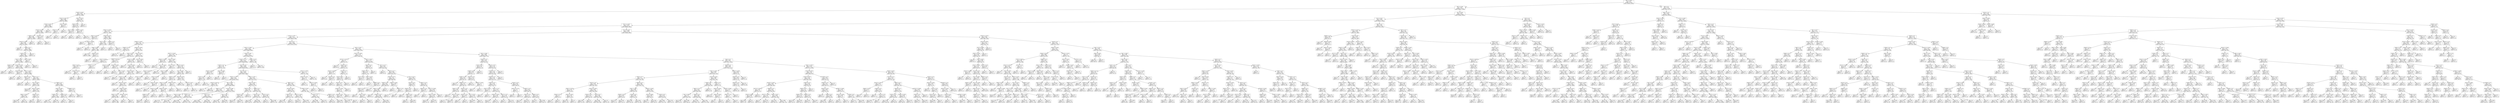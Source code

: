 digraph Tree {
node [shape=box] ;
0 [label="X[6] <= 0.099\ngini = 0.5\nsamples = 84796\nvalue = [42502, 42294]"] ;
1 [label="X[4] <= -0.194\ngini = 0.457\nsamples = 61010\nvalue = [39427, 21583]"] ;
0 -> 1 [labeldistance=2.5, labelangle=45, headlabel="True"] ;
2 [label="X[343] <= 0.003\ngini = 0.019\nsamples = 5005\nvalue = [47, 4958]"] ;
1 -> 2 ;
3 [label="X[312] <= 0.001\ngini = 0.009\nsamples = 4969\nvalue = [23, 4946]"] ;
2 -> 3 ;
4 [label="X[150] <= 0.018\ngini = 0.008\nsamples = 4964\nvalue = [19, 4945]"] ;
3 -> 4 ;
5 [label="X[153] <= 0.233\ngini = 0.006\nsamples = 4961\nvalue = [16, 4945]"] ;
4 -> 5 ;
6 [label="X[659] <= 0.0\ngini = 0.006\nsamples = 4958\nvalue = [14, 4944]"] ;
5 -> 6 ;
7 [label="X[155] <= -0.097\ngini = 0.005\nsamples = 4957\nvalue = [13, 4944]"] ;
6 -> 7 ;
8 [label="gini = 0.0\nsamples = 1\nvalue = [1, 0]"] ;
7 -> 8 ;
9 [label="X[564] <= 0.0\ngini = 0.005\nsamples = 4956\nvalue = [12, 4944]"] ;
7 -> 9 ;
10 [label="X[476] <= 0.0\ngini = 0.004\nsamples = 4955\nvalue = [11, 4944]"] ;
9 -> 10 ;
11 [label="X[52] <= -0.647\ngini = 0.004\nsamples = 4953\nvalue = [10, 4943]"] ;
10 -> 11 ;
12 [label="X[438] <= 0.0\ngini = 0.444\nsamples = 3\nvalue = [1, 2]"] ;
11 -> 12 ;
13 [label="gini = 0.0\nsamples = 1\nvalue = [1, 0]"] ;
12 -> 13 ;
14 [label="gini = 0.0\nsamples = 2\nvalue = [0, 2]"] ;
12 -> 14 ;
15 [label="X[208] <= -0.046\ngini = 0.004\nsamples = 4950\nvalue = [9, 4941]"] ;
11 -> 15 ;
16 [label="X[125] <= 0.089\ngini = 0.278\nsamples = 6\nvalue = [1, 5]"] ;
15 -> 16 ;
17 [label="gini = 0.0\nsamples = 4\nvalue = [0, 4]"] ;
16 -> 17 ;
18 [label="gini = 0.5\nsamples = 2\nvalue = [1, 1]"] ;
16 -> 18 ;
19 [label="X[31] <= -0.052\ngini = 0.003\nsamples = 4944\nvalue = [8, 4936]"] ;
15 -> 19 ;
20 [label="X[485] <= -0.0\ngini = 0.245\nsamples = 7\nvalue = [1, 6]"] ;
19 -> 20 ;
21 [label="gini = 0.0\nsamples = 6\nvalue = [0, 6]"] ;
20 -> 21 ;
22 [label="gini = 0.0\nsamples = 1\nvalue = [1, 0]"] ;
20 -> 22 ;
23 [label="X[18] <= -0.7\ngini = 0.003\nsamples = 4937\nvalue = [7, 4930]"] ;
19 -> 23 ;
24 [label="X[7] <= -0.453\ngini = 0.054\nsamples = 109\nvalue = [3, 106]"] ;
23 -> 24 ;
25 [label="gini = 0.444\nsamples = 3\nvalue = [1, 2]"] ;
24 -> 25 ;
26 [label="X[101] <= -0.002\ngini = 0.037\nsamples = 106\nvalue = [2, 104]"] ;
24 -> 26 ;
27 [label="X[64] <= -0.002\ngini = 0.021\nsamples = 96\nvalue = [1, 95]"] ;
26 -> 27 ;
28 [label="gini = 0.061\nsamples = 32\nvalue = [1, 31]"] ;
27 -> 28 ;
29 [label="gini = 0.0\nsamples = 64\nvalue = [0, 64]"] ;
27 -> 29 ;
30 [label="X[403] <= 0.0\ngini = 0.18\nsamples = 10\nvalue = [1, 9]"] ;
26 -> 30 ;
31 [label="gini = 0.0\nsamples = 8\nvalue = [0, 8]"] ;
30 -> 31 ;
32 [label="gini = 0.5\nsamples = 2\nvalue = [1, 1]"] ;
30 -> 32 ;
33 [label="X[993] <= 0.0\ngini = 0.002\nsamples = 4828\nvalue = [4, 4824]"] ;
23 -> 33 ;
34 [label="X[67] <= 0.065\ngini = 0.001\nsamples = 4813\nvalue = [3, 4810]"] ;
33 -> 34 ;
35 [label="X[506] <= 0.0\ngini = 0.001\nsamples = 4795\nvalue = [2, 4793]"] ;
34 -> 35 ;
36 [label="gini = 0.0\nsamples = 4771\nvalue = [1, 4770]"] ;
35 -> 36 ;
37 [label="gini = 0.08\nsamples = 24\nvalue = [1, 23]"] ;
35 -> 37 ;
38 [label="X[449] <= -0.0\ngini = 0.105\nsamples = 18\nvalue = [1, 17]"] ;
34 -> 38 ;
39 [label="gini = 0.0\nsamples = 17\nvalue = [0, 17]"] ;
38 -> 39 ;
40 [label="gini = 0.0\nsamples = 1\nvalue = [1, 0]"] ;
38 -> 40 ;
41 [label="X[960] <= 0.0\ngini = 0.124\nsamples = 15\nvalue = [1, 14]"] ;
33 -> 41 ;
42 [label="gini = 0.0\nsamples = 14\nvalue = [0, 14]"] ;
41 -> 42 ;
43 [label="gini = 0.0\nsamples = 1\nvalue = [1, 0]"] ;
41 -> 43 ;
44 [label="X[8] <= -0.045\ngini = 0.5\nsamples = 2\nvalue = [1, 1]"] ;
10 -> 44 ;
45 [label="gini = 0.0\nsamples = 1\nvalue = [1, 0]"] ;
44 -> 45 ;
46 [label="gini = 0.0\nsamples = 1\nvalue = [0, 1]"] ;
44 -> 46 ;
47 [label="gini = 0.0\nsamples = 1\nvalue = [1, 0]"] ;
9 -> 47 ;
48 [label="gini = 0.0\nsamples = 1\nvalue = [1, 0]"] ;
6 -> 48 ;
49 [label="X[510] <= -0.0\ngini = 0.444\nsamples = 3\nvalue = [2, 1]"] ;
5 -> 49 ;
50 [label="gini = 0.0\nsamples = 2\nvalue = [2, 0]"] ;
49 -> 50 ;
51 [label="gini = 0.0\nsamples = 1\nvalue = [0, 1]"] ;
49 -> 51 ;
52 [label="gini = 0.0\nsamples = 3\nvalue = [3, 0]"] ;
4 -> 52 ;
53 [label="X[37] <= 0.009\ngini = 0.32\nsamples = 5\nvalue = [4, 1]"] ;
3 -> 53 ;
54 [label="X[503] <= -0.0\ngini = 0.5\nsamples = 2\nvalue = [1, 1]"] ;
53 -> 54 ;
55 [label="gini = 0.0\nsamples = 1\nvalue = [1, 0]"] ;
54 -> 55 ;
56 [label="gini = 0.0\nsamples = 1\nvalue = [0, 1]"] ;
54 -> 56 ;
57 [label="gini = 0.0\nsamples = 3\nvalue = [3, 0]"] ;
53 -> 57 ;
58 [label="X[31] <= 0.015\ngini = 0.444\nsamples = 36\nvalue = [24, 12]"] ;
2 -> 58 ;
59 [label="X[510] <= 0.0\ngini = 0.285\nsamples = 29\nvalue = [24, 5]"] ;
58 -> 59 ;
60 [label="X[3] <= 0.065\ngini = 0.444\nsamples = 6\nvalue = [2, 4]"] ;
59 -> 60 ;
61 [label="gini = 0.0\nsamples = 2\nvalue = [2, 0]"] ;
60 -> 61 ;
62 [label="gini = 0.0\nsamples = 4\nvalue = [0, 4]"] ;
60 -> 62 ;
63 [label="X[391] <= -0.001\ngini = 0.083\nsamples = 23\nvalue = [22, 1]"] ;
59 -> 63 ;
64 [label="gini = 0.0\nsamples = 1\nvalue = [0, 1]"] ;
63 -> 64 ;
65 [label="gini = 0.0\nsamples = 22\nvalue = [22, 0]"] ;
63 -> 65 ;
66 [label="gini = 0.0\nsamples = 7\nvalue = [0, 7]"] ;
58 -> 66 ;
67 [label="X[1] <= 0.506\ngini = 0.417\nsamples = 56005\nvalue = [39380, 16625]"] ;
1 -> 67 ;
68 [label="X[12] <= 0.321\ngini = 0.363\nsamples = 51439\nvalue = [39201, 12238]"] ;
67 -> 68 ;
69 [label="X[27] <= -0.348\ngini = 0.327\nsamples = 48730\nvalue = [38696, 10034]"] ;
68 -> 69 ;
70 [label="X[381] <= -0.008\ngini = 0.017\nsamples = 1412\nvalue = [12, 1400]"] ;
69 -> 70 ;
71 [label="X[36] <= 0.103\ngini = 0.444\nsamples = 12\nvalue = [8, 4]"] ;
70 -> 71 ;
72 [label="gini = 0.0\nsamples = 7\nvalue = [7, 0]"] ;
71 -> 72 ;
73 [label="X[463] <= -0.009\ngini = 0.32\nsamples = 5\nvalue = [1, 4]"] ;
71 -> 73 ;
74 [label="gini = 0.0\nsamples = 1\nvalue = [1, 0]"] ;
73 -> 74 ;
75 [label="gini = 0.0\nsamples = 4\nvalue = [0, 4]"] ;
73 -> 75 ;
76 [label="X[293] <= 0.018\ngini = 0.006\nsamples = 1400\nvalue = [4, 1396]"] ;
70 -> 76 ;
77 [label="X[3] <= 0.357\ngini = 0.003\nsamples = 1397\nvalue = [2, 1395]"] ;
76 -> 77 ;
78 [label="X[96] <= 0.904\ngini = 0.001\nsamples = 1396\nvalue = [1, 1395]"] ;
77 -> 78 ;
79 [label="gini = 0.0\nsamples = 1392\nvalue = [0, 1392]"] ;
78 -> 79 ;
80 [label="X[355] <= 0.0\ngini = 0.375\nsamples = 4\nvalue = [1, 3]"] ;
78 -> 80 ;
81 [label="gini = 0.5\nsamples = 2\nvalue = [1, 1]"] ;
80 -> 81 ;
82 [label="gini = 0.0\nsamples = 2\nvalue = [0, 2]"] ;
80 -> 82 ;
83 [label="gini = 0.0\nsamples = 1\nvalue = [1, 0]"] ;
77 -> 83 ;
84 [label="X[419] <= 0.0\ngini = 0.444\nsamples = 3\nvalue = [2, 1]"] ;
76 -> 84 ;
85 [label="gini = 0.0\nsamples = 1\nvalue = [0, 1]"] ;
84 -> 85 ;
86 [label="gini = 0.0\nsamples = 2\nvalue = [2, 0]"] ;
84 -> 86 ;
87 [label="X[157] <= 0.004\ngini = 0.298\nsamples = 47318\nvalue = [38684, 8634]"] ;
69 -> 87 ;
88 [label="X[270] <= -0.001\ngini = 0.27\nsamples = 45326\nvalue = [38018, 7308]"] ;
87 -> 88 ;
89 [label="X[369] <= -0.004\ngini = 0.28\nsamples = 629\nvalue = [106, 523]"] ;
88 -> 89 ;
90 [label="X[499] <= 0.0\ngini = 0.14\nsamples = 66\nvalue = [61, 5]"] ;
89 -> 90 ;
91 [label="gini = 0.0\nsamples = 61\nvalue = [61, 0]"] ;
90 -> 91 ;
92 [label="gini = 0.0\nsamples = 5\nvalue = [0, 5]"] ;
90 -> 92 ;
93 [label="X[209] <= -0.028\ngini = 0.147\nsamples = 563\nvalue = [45, 518]"] ;
89 -> 93 ;
94 [label="X[33] <= 0.03\ngini = 0.464\nsamples = 41\nvalue = [26, 15]"] ;
93 -> 94 ;
95 [label="X[10] <= 0.049\ngini = 0.211\nsamples = 25\nvalue = [22, 3]"] ;
94 -> 95 ;
96 [label="X[30] <= 0.015\ngini = 0.091\nsamples = 21\nvalue = [20, 1]"] ;
95 -> 96 ;
97 [label="gini = 0.0\nsamples = 19\nvalue = [19, 0]"] ;
96 -> 97 ;
98 [label="X[300] <= 0.014\ngini = 0.5\nsamples = 2\nvalue = [1, 1]"] ;
96 -> 98 ;
99 [label="gini = 0.0\nsamples = 1\nvalue = [0, 1]"] ;
98 -> 99 ;
100 [label="gini = 0.0\nsamples = 1\nvalue = [1, 0]"] ;
98 -> 100 ;
101 [label="X[332] <= 0.0\ngini = 0.5\nsamples = 4\nvalue = [2, 2]"] ;
95 -> 101 ;
102 [label="gini = 0.0\nsamples = 2\nvalue = [2, 0]"] ;
101 -> 102 ;
103 [label="gini = 0.0\nsamples = 2\nvalue = [0, 2]"] ;
101 -> 103 ;
104 [label="X[94] <= 0.014\ngini = 0.375\nsamples = 16\nvalue = [4, 12]"] ;
94 -> 104 ;
105 [label="X[110] <= 0.008\ngini = 0.444\nsamples = 3\nvalue = [2, 1]"] ;
104 -> 105 ;
106 [label="gini = 0.0\nsamples = 2\nvalue = [2, 0]"] ;
105 -> 106 ;
107 [label="gini = 0.0\nsamples = 1\nvalue = [0, 1]"] ;
105 -> 107 ;
108 [label="X[436] <= 0.006\ngini = 0.26\nsamples = 13\nvalue = [2, 11]"] ;
104 -> 108 ;
109 [label="gini = 0.0\nsamples = 8\nvalue = [0, 8]"] ;
108 -> 109 ;
110 [label="X[21] <= 0.015\ngini = 0.48\nsamples = 5\nvalue = [2, 3]"] ;
108 -> 110 ;
111 [label="gini = 0.0\nsamples = 2\nvalue = [2, 0]"] ;
110 -> 111 ;
112 [label="gini = 0.0\nsamples = 3\nvalue = [0, 3]"] ;
110 -> 112 ;
113 [label="X[24] <= 0.078\ngini = 0.07\nsamples = 522\nvalue = [19, 503]"] ;
93 -> 113 ;
114 [label="X[116] <= -0.088\ngini = 0.056\nsamples = 516\nvalue = [15, 501]"] ;
113 -> 114 ;
115 [label="gini = 0.0\nsamples = 2\nvalue = [2, 0]"] ;
114 -> 115 ;
116 [label="X[216] <= 0.054\ngini = 0.049\nsamples = 514\nvalue = [13, 501]"] ;
114 -> 116 ;
117 [label="X[354] <= 0.053\ngini = 0.046\nsamples = 513\nvalue = [12, 501]"] ;
116 -> 117 ;
118 [label="X[150] <= -0.076\ngini = 0.042\nsamples = 512\nvalue = [11, 501]"] ;
117 -> 118 ;
119 [label="gini = 0.0\nsamples = 1\nvalue = [1, 0]"] ;
118 -> 119 ;
120 [label="X[212] <= -0.323\ngini = 0.038\nsamples = 511\nvalue = [10, 501]"] ;
118 -> 120 ;
121 [label="gini = 0.0\nsamples = 1\nvalue = [1, 0]"] ;
120 -> 121 ;
122 [label="X[28] <= 0.259\ngini = 0.035\nsamples = 510\nvalue = [9, 501]"] ;
120 -> 122 ;
123 [label="X[36] <= -0.277\ngini = 0.031\nsamples = 508\nvalue = [8, 500]"] ;
122 -> 123 ;
124 [label="gini = 0.5\nsamples = 2\nvalue = [1, 1]"] ;
123 -> 124 ;
125 [label="gini = 0.027\nsamples = 506\nvalue = [7, 499]"] ;
123 -> 125 ;
126 [label="X[318] <= 0.019\ngini = 0.5\nsamples = 2\nvalue = [1, 1]"] ;
122 -> 126 ;
127 [label="gini = 0.0\nsamples = 1\nvalue = [0, 1]"] ;
126 -> 127 ;
128 [label="gini = 0.0\nsamples = 1\nvalue = [1, 0]"] ;
126 -> 128 ;
129 [label="gini = 0.0\nsamples = 1\nvalue = [1, 0]"] ;
117 -> 129 ;
130 [label="gini = 0.0\nsamples = 1\nvalue = [1, 0]"] ;
116 -> 130 ;
131 [label="X[72] <= 0.025\ngini = 0.444\nsamples = 6\nvalue = [4, 2]"] ;
113 -> 131 ;
132 [label="gini = 0.0\nsamples = 4\nvalue = [4, 0]"] ;
131 -> 132 ;
133 [label="gini = 0.0\nsamples = 2\nvalue = [0, 2]"] ;
131 -> 133 ;
134 [label="X[7] <= 0.21\ngini = 0.258\nsamples = 44697\nvalue = [37912, 6785]"] ;
88 -> 134 ;
135 [label="X[201] <= -0.009\ngini = 0.224\nsamples = 38867\nvalue = [33884, 4983]"] ;
134 -> 135 ;
136 [label="X[477] <= -0.002\ngini = 0.232\nsamples = 239\nvalue = [32, 207]"] ;
135 -> 136 ;
137 [label="X[504] <= -0.004\ngini = 0.436\nsamples = 28\nvalue = [19, 9]"] ;
136 -> 137 ;
138 [label="gini = 0.0\nsamples = 6\nvalue = [0, 6]"] ;
137 -> 138 ;
139 [label="X[211] <= -0.092\ngini = 0.236\nsamples = 22\nvalue = [19, 3]"] ;
137 -> 139 ;
140 [label="X[414] <= 0.018\ngini = 0.375\nsamples = 4\nvalue = [1, 3]"] ;
139 -> 140 ;
141 [label="X[155] <= 0.008\ngini = 0.5\nsamples = 2\nvalue = [1, 1]"] ;
140 -> 141 ;
142 [label="gini = 0.0\nsamples = 1\nvalue = [0, 1]"] ;
141 -> 142 ;
143 [label="gini = 0.0\nsamples = 1\nvalue = [1, 0]"] ;
141 -> 143 ;
144 [label="gini = 0.0\nsamples = 2\nvalue = [0, 2]"] ;
140 -> 144 ;
145 [label="gini = 0.0\nsamples = 18\nvalue = [18, 0]"] ;
139 -> 145 ;
146 [label="X[19] <= -0.061\ngini = 0.116\nsamples = 211\nvalue = [13, 198]"] ;
136 -> 146 ;
147 [label="X[25] <= -0.001\ngini = 0.5\nsamples = 10\nvalue = [5, 5]"] ;
146 -> 147 ;
148 [label="X[24] <= -0.059\ngini = 0.408\nsamples = 7\nvalue = [5, 2]"] ;
147 -> 148 ;
149 [label="X[33] <= 0.018\ngini = 0.5\nsamples = 4\nvalue = [2, 2]"] ;
148 -> 149 ;
150 [label="gini = 0.0\nsamples = 1\nvalue = [0, 1]"] ;
149 -> 150 ;
151 [label="X[518] <= -0.001\ngini = 0.444\nsamples = 3\nvalue = [2, 1]"] ;
149 -> 151 ;
152 [label="gini = 0.0\nsamples = 1\nvalue = [1, 0]"] ;
151 -> 152 ;
153 [label="gini = 0.5\nsamples = 2\nvalue = [1, 1]"] ;
151 -> 153 ;
154 [label="gini = 0.0\nsamples = 3\nvalue = [3, 0]"] ;
148 -> 154 ;
155 [label="gini = 0.0\nsamples = 3\nvalue = [0, 3]"] ;
147 -> 155 ;
156 [label="X[183] <= 0.011\ngini = 0.076\nsamples = 201\nvalue = [8, 193]"] ;
146 -> 156 ;
157 [label="X[3] <= -0.565\ngini = 0.058\nsamples = 199\nvalue = [6, 193]"] ;
156 -> 157 ;
158 [label="X[959] <= 0.0\ngini = 0.271\nsamples = 31\nvalue = [5, 26]"] ;
157 -> 158 ;
159 [label="X[541] <= 0.001\ngini = 0.147\nsamples = 25\nvalue = [2, 23]"] ;
158 -> 159 ;
160 [label="X[132] <= -0.026\ngini = 0.087\nsamples = 22\nvalue = [1, 21]"] ;
159 -> 160 ;
161 [label="X[586] <= 0.0\ngini = 0.219\nsamples = 8\nvalue = [1, 7]"] ;
160 -> 161 ;
162 [label="gini = 0.444\nsamples = 3\nvalue = [1, 2]"] ;
161 -> 162 ;
163 [label="gini = 0.0\nsamples = 5\nvalue = [0, 5]"] ;
161 -> 163 ;
164 [label="gini = 0.0\nsamples = 14\nvalue = [0, 14]"] ;
160 -> 164 ;
165 [label="X[353] <= -0.002\ngini = 0.444\nsamples = 3\nvalue = [1, 2]"] ;
159 -> 165 ;
166 [label="gini = 0.0\nsamples = 1\nvalue = [1, 0]"] ;
165 -> 166 ;
167 [label="gini = 0.0\nsamples = 2\nvalue = [0, 2]"] ;
165 -> 167 ;
168 [label="X[296] <= 0.002\ngini = 0.5\nsamples = 6\nvalue = [3, 3]"] ;
158 -> 168 ;
169 [label="gini = 0.0\nsamples = 3\nvalue = [0, 3]"] ;
168 -> 169 ;
170 [label="gini = 0.0\nsamples = 3\nvalue = [3, 0]"] ;
168 -> 170 ;
171 [label="X[835] <= 0.002\ngini = 0.012\nsamples = 168\nvalue = [1, 167]"] ;
157 -> 171 ;
172 [label="gini = 0.0\nsamples = 154\nvalue = [0, 154]"] ;
171 -> 172 ;
173 [label="X[273] <= -0.017\ngini = 0.133\nsamples = 14\nvalue = [1, 13]"] ;
171 -> 173 ;
174 [label="gini = 0.0\nsamples = 1\nvalue = [1, 0]"] ;
173 -> 174 ;
175 [label="gini = 0.0\nsamples = 13\nvalue = [0, 13]"] ;
173 -> 175 ;
176 [label="gini = 0.0\nsamples = 2\nvalue = [2, 0]"] ;
156 -> 176 ;
177 [label="X[230] <= 0.081\ngini = 0.217\nsamples = 38628\nvalue = [33852, 4776]"] ;
135 -> 177 ;
178 [label="X[128] <= -0.174\ngini = 0.212\nsamples = 38482\nvalue = [33849, 4633]"] ;
177 -> 178 ;
179 [label="X[679] <= 0.0\ngini = 0.139\nsamples = 133\nvalue = [10, 123]"] ;
178 -> 179 ;
180 [label="X[163] <= 0.006\ngini = 0.032\nsamples = 124\nvalue = [2, 122]"] ;
179 -> 180 ;
181 [label="X[737] <= -0.0\ngini = 0.016\nsamples = 123\nvalue = [1, 122]"] ;
180 -> 181 ;
182 [label="gini = 0.0\nsamples = 1\nvalue = [1, 0]"] ;
181 -> 182 ;
183 [label="gini = 0.0\nsamples = 122\nvalue = [0, 122]"] ;
181 -> 183 ;
184 [label="gini = 0.0\nsamples = 1\nvalue = [1, 0]"] ;
180 -> 184 ;
185 [label="X[41] <= 0.298\ngini = 0.198\nsamples = 9\nvalue = [8, 1]"] ;
179 -> 185 ;
186 [label="gini = 0.0\nsamples = 8\nvalue = [8, 0]"] ;
185 -> 186 ;
187 [label="gini = 0.0\nsamples = 1\nvalue = [0, 1]"] ;
185 -> 187 ;
188 [label="X[587] <= 0.001\ngini = 0.208\nsamples = 38349\nvalue = [33839, 4510]"] ;
178 -> 188 ;
189 [label="X[21] <= 0.105\ngini = 0.203\nsamples = 38221\nvalue = [33827, 4394]"] ;
188 -> 189 ;
190 [label="X[200] <= -0.155\ngini = 0.187\nsamples = 36182\nvalue = [32400, 3782]"] ;
189 -> 190 ;
191 [label="X[219] <= 0.027\ngini = 0.194\nsamples = 101\nvalue = [11, 90]"] ;
190 -> 191 ;
192 [label="gini = 0.0\nsamples = 11\nvalue = [11, 0]"] ;
191 -> 192 ;
193 [label="gini = 0.0\nsamples = 90\nvalue = [0, 90]"] ;
191 -> 193 ;
194 [label="X[9] <= -0.295\ngini = 0.184\nsamples = 36081\nvalue = [32389, 3692]"] ;
190 -> 194 ;
195 [label="X[681] <= -0.0\ngini = 0.293\nsamples = 6541\nvalue = [5374, 1167]"] ;
194 -> 195 ;
196 [label="X[241] <= 0.001\ngini = 0.196\nsamples = 2024\nvalue = [1801, 223]"] ;
195 -> 196 ;
197 [label="gini = 0.122\nsamples = 1177\nvalue = [1100, 77]"] ;
196 -> 197 ;
198 [label="gini = 0.285\nsamples = 847\nvalue = [701, 146]"] ;
196 -> 198 ;
199 [label="X[329] <= 0.0\ngini = 0.331\nsamples = 4517\nvalue = [3573, 944]"] ;
195 -> 199 ;
200 [label="gini = 0.389\nsamples = 1761\nvalue = [1296, 465]"] ;
199 -> 200 ;
201 [label="gini = 0.287\nsamples = 2756\nvalue = [2277, 479]"] ;
199 -> 201 ;
202 [label="X[116] <= 0.496\ngini = 0.156\nsamples = 29540\nvalue = [27015, 2525]"] ;
194 -> 202 ;
203 [label="X[35] <= 0.6\ngini = 0.15\nsamples = 29330\nvalue = [26929, 2401]"] ;
202 -> 203 ;
204 [label="gini = 0.138\nsamples = 28493\nvalue = [26361, 2132]"] ;
203 -> 204 ;
205 [label="gini = 0.436\nsamples = 837\nvalue = [568, 269]"] ;
203 -> 205 ;
206 [label="X[21] <= 0.01\ngini = 0.484\nsamples = 210\nvalue = [86, 124]"] ;
202 -> 206 ;
207 [label="gini = 0.433\nsamples = 180\nvalue = [57, 123]"] ;
206 -> 207 ;
208 [label="gini = 0.064\nsamples = 30\nvalue = [29, 1]"] ;
206 -> 208 ;
209 [label="X[60] <= -0.001\ngini = 0.42\nsamples = 2039\nvalue = [1427, 612]"] ;
189 -> 209 ;
210 [label="X[52] <= -0.052\ngini = 0.297\nsamples = 948\nvalue = [776, 172]"] ;
209 -> 210 ;
211 [label="X[974] <= 0.0\ngini = 0.48\nsamples = 30\nvalue = [12, 18]"] ;
210 -> 211 ;
212 [label="X[218] <= 0.0\ngini = 0.494\nsamples = 27\nvalue = [12, 15]"] ;
211 -> 212 ;
213 [label="gini = 0.278\nsamples = 6\nvalue = [5, 1]"] ;
212 -> 213 ;
214 [label="gini = 0.444\nsamples = 21\nvalue = [7, 14]"] ;
212 -> 214 ;
215 [label="gini = 0.0\nsamples = 3\nvalue = [0, 3]"] ;
211 -> 215 ;
216 [label="X[649] <= 0.0\ngini = 0.279\nsamples = 918\nvalue = [764, 154]"] ;
210 -> 216 ;
217 [label="X[375] <= -0.0\ngini = 0.256\nsamples = 870\nvalue = [739, 131]"] ;
216 -> 217 ;
218 [label="gini = 0.043\nsamples = 184\nvalue = [180, 4]"] ;
217 -> 218 ;
219 [label="gini = 0.302\nsamples = 686\nvalue = [559, 127]"] ;
217 -> 219 ;
220 [label="X[747] <= -0.0\ngini = 0.499\nsamples = 48\nvalue = [25, 23]"] ;
216 -> 220 ;
221 [label="gini = 0.0\nsamples = 8\nvalue = [8, 0]"] ;
220 -> 221 ;
222 [label="gini = 0.489\nsamples = 40\nvalue = [17, 23]"] ;
220 -> 222 ;
223 [label="X[681] <= 0.0\ngini = 0.481\nsamples = 1091\nvalue = [651, 440]"] ;
209 -> 223 ;
224 [label="X[179] <= 0.001\ngini = 0.347\nsamples = 340\nvalue = [264, 76]"] ;
223 -> 224 ;
225 [label="X[970] <= 0.0\ngini = 0.222\nsamples = 157\nvalue = [137, 20]"] ;
224 -> 225 ;
226 [label="gini = 0.196\nsamples = 154\nvalue = [137, 17]"] ;
225 -> 226 ;
227 [label="gini = 0.0\nsamples = 3\nvalue = [0, 3]"] ;
225 -> 227 ;
228 [label="X[457] <= -0.001\ngini = 0.425\nsamples = 183\nvalue = [127, 56]"] ;
224 -> 228 ;
229 [label="gini = 0.375\nsamples = 8\nvalue = [2, 6]"] ;
228 -> 229 ;
230 [label="gini = 0.408\nsamples = 175\nvalue = [125, 50]"] ;
228 -> 230 ;
231 [label="X[206] <= 0.001\ngini = 0.5\nsamples = 751\nvalue = [387, 364]"] ;
223 -> 231 ;
232 [label="X[578] <= 0.0\ngini = 0.5\nsamples = 703\nvalue = [344, 359]"] ;
231 -> 232 ;
233 [label="gini = 0.498\nsamples = 673\nvalue = [317, 356]"] ;
232 -> 233 ;
234 [label="gini = 0.18\nsamples = 30\nvalue = [27, 3]"] ;
232 -> 234 ;
235 [label="X[820] <= -0.0\ngini = 0.187\nsamples = 48\nvalue = [43, 5]"] ;
231 -> 235 ;
236 [label="gini = 0.0\nsamples = 29\nvalue = [29, 0]"] ;
235 -> 236 ;
237 [label="gini = 0.388\nsamples = 19\nvalue = [14, 5]"] ;
235 -> 237 ;
238 [label="X[573] <= -0.003\ngini = 0.17\nsamples = 128\nvalue = [12, 116]"] ;
188 -> 238 ;
239 [label="X[833] <= -0.001\ngini = 0.32\nsamples = 15\nvalue = [12, 3]"] ;
238 -> 239 ;
240 [label="gini = 0.0\nsamples = 11\nvalue = [11, 0]"] ;
239 -> 240 ;
241 [label="X[157] <= -0.002\ngini = 0.375\nsamples = 4\nvalue = [1, 3]"] ;
239 -> 241 ;
242 [label="gini = 0.0\nsamples = 1\nvalue = [1, 0]"] ;
241 -> 242 ;
243 [label="gini = 0.0\nsamples = 3\nvalue = [0, 3]"] ;
241 -> 243 ;
244 [label="gini = 0.0\nsamples = 113\nvalue = [0, 113]"] ;
238 -> 244 ;
245 [label="X[356] <= -0.02\ngini = 0.04\nsamples = 146\nvalue = [3, 143]"] ;
177 -> 245 ;
246 [label="gini = 0.0\nsamples = 3\nvalue = [3, 0]"] ;
245 -> 246 ;
247 [label="gini = 0.0\nsamples = 143\nvalue = [0, 143]"] ;
245 -> 247 ;
248 [label="X[25] <= -0.037\ngini = 0.427\nsamples = 5830\nvalue = [4028, 1802]"] ;
134 -> 248 ;
249 [label="X[157] <= -0.008\ngini = 0.142\nsamples = 1170\nvalue = [1080, 90]"] ;
248 -> 249 ;
250 [label="X[170] <= -0.012\ngini = 0.5\nsamples = 42\nvalue = [21, 21]"] ;
249 -> 250 ;
251 [label="gini = 0.0\nsamples = 9\nvalue = [9, 0]"] ;
250 -> 251 ;
252 [label="X[394] <= 0.0\ngini = 0.463\nsamples = 33\nvalue = [12, 21]"] ;
250 -> 252 ;
253 [label="X[105] <= 0.008\ngini = 0.165\nsamples = 11\nvalue = [1, 10]"] ;
252 -> 253 ;
254 [label="gini = 0.0\nsamples = 8\nvalue = [0, 8]"] ;
253 -> 254 ;
255 [label="X[343] <= 0.0\ngini = 0.444\nsamples = 3\nvalue = [1, 2]"] ;
253 -> 255 ;
256 [label="gini = 0.0\nsamples = 2\nvalue = [0, 2]"] ;
255 -> 256 ;
257 [label="gini = 0.0\nsamples = 1\nvalue = [1, 0]"] ;
255 -> 257 ;
258 [label="X[425] <= 0.0\ngini = 0.5\nsamples = 22\nvalue = [11, 11]"] ;
252 -> 258 ;
259 [label="X[325] <= 0.0\ngini = 0.488\nsamples = 19\nvalue = [11, 8]"] ;
258 -> 259 ;
260 [label="X[474] <= 0.0\ngini = 0.49\nsamples = 14\nvalue = [6, 8]"] ;
259 -> 260 ;
261 [label="X[106] <= -0.024\ngini = 0.473\nsamples = 13\nvalue = [5, 8]"] ;
260 -> 261 ;
262 [label="X[354] <= -0.0\ngini = 0.486\nsamples = 12\nvalue = [5, 7]"] ;
261 -> 262 ;
263 [label="gini = 0.463\nsamples = 11\nvalue = [4, 7]"] ;
262 -> 263 ;
264 [label="gini = 0.0\nsamples = 1\nvalue = [1, 0]"] ;
262 -> 264 ;
265 [label="gini = 0.0\nsamples = 1\nvalue = [0, 1]"] ;
261 -> 265 ;
266 [label="gini = 0.0\nsamples = 1\nvalue = [1, 0]"] ;
260 -> 266 ;
267 [label="gini = 0.0\nsamples = 5\nvalue = [5, 0]"] ;
259 -> 267 ;
268 [label="gini = 0.0\nsamples = 3\nvalue = [0, 3]"] ;
258 -> 268 ;
269 [label="X[40] <= -0.054\ngini = 0.115\nsamples = 1128\nvalue = [1059, 69]"] ;
249 -> 269 ;
270 [label="X[807] <= 0.0\ngini = 0.487\nsamples = 31\nvalue = [18, 13]"] ;
269 -> 270 ;
271 [label="X[996] <= -0.0\ngini = 0.497\nsamples = 24\nvalue = [11, 13]"] ;
270 -> 271 ;
272 [label="X[73] <= 0.14\ngini = 0.278\nsamples = 6\nvalue = [5, 1]"] ;
271 -> 272 ;
273 [label="gini = 0.0\nsamples = 5\nvalue = [5, 0]"] ;
272 -> 273 ;
274 [label="gini = 0.0\nsamples = 1\nvalue = [0, 1]"] ;
272 -> 274 ;
275 [label="X[4] <= -0.015\ngini = 0.444\nsamples = 18\nvalue = [6, 12]"] ;
271 -> 275 ;
276 [label="gini = 0.0\nsamples = 7\nvalue = [0, 7]"] ;
275 -> 276 ;
277 [label="X[998] <= 0.0\ngini = 0.496\nsamples = 11\nvalue = [6, 5]"] ;
275 -> 277 ;
278 [label="X[497] <= 0.0\ngini = 0.444\nsamples = 9\nvalue = [6, 3]"] ;
277 -> 278 ;
279 [label="gini = 0.0\nsamples = 2\nvalue = [2, 0]"] ;
278 -> 279 ;
280 [label="X[4] <= -0.014\ngini = 0.49\nsamples = 7\nvalue = [4, 3]"] ;
278 -> 280 ;
281 [label="gini = 0.32\nsamples = 5\nvalue = [4, 1]"] ;
280 -> 281 ;
282 [label="gini = 0.0\nsamples = 2\nvalue = [0, 2]"] ;
280 -> 282 ;
283 [label="gini = 0.0\nsamples = 2\nvalue = [0, 2]"] ;
277 -> 283 ;
284 [label="gini = 0.0\nsamples = 7\nvalue = [7, 0]"] ;
270 -> 284 ;
285 [label="X[571] <= -0.0\ngini = 0.097\nsamples = 1097\nvalue = [1041, 56]"] ;
269 -> 285 ;
286 [label="gini = 0.0\nsamples = 3\nvalue = [0, 3]"] ;
285 -> 286 ;
287 [label="X[975] <= 0.0\ngini = 0.092\nsamples = 1094\nvalue = [1041, 53]"] ;
285 -> 287 ;
288 [label="X[265] <= 0.017\ngini = 0.07\nsamples = 985\nvalue = [949, 36]"] ;
287 -> 288 ;
289 [label="X[640] <= 0.0\ngini = 0.067\nsamples = 982\nvalue = [948, 34]"] ;
288 -> 289 ;
290 [label="X[46] <= -0.433\ngini = 0.065\nsamples = 981\nvalue = [948, 33]"] ;
289 -> 290 ;
291 [label="gini = 0.0\nsamples = 1\nvalue = [0, 1]"] ;
290 -> 291 ;
292 [label="X[168] <= -0.217\ngini = 0.063\nsamples = 980\nvalue = [948, 32]"] ;
290 -> 292 ;
293 [label="gini = 0.0\nsamples = 1\nvalue = [0, 1]"] ;
292 -> 293 ;
294 [label="gini = 0.061\nsamples = 979\nvalue = [948, 31]"] ;
292 -> 294 ;
295 [label="gini = 0.0\nsamples = 1\nvalue = [0, 1]"] ;
289 -> 295 ;
296 [label="X[60] <= -0.059\ngini = 0.444\nsamples = 3\nvalue = [1, 2]"] ;
288 -> 296 ;
297 [label="gini = 0.0\nsamples = 1\nvalue = [0, 1]"] ;
296 -> 297 ;
298 [label="X[395] <= -0.0\ngini = 0.5\nsamples = 2\nvalue = [1, 1]"] ;
296 -> 298 ;
299 [label="gini = 0.0\nsamples = 1\nvalue = [0, 1]"] ;
298 -> 299 ;
300 [label="gini = 0.0\nsamples = 1\nvalue = [1, 0]"] ;
298 -> 300 ;
301 [label="X[7] <= 0.212\ngini = 0.263\nsamples = 109\nvalue = [92, 17]"] ;
287 -> 301 ;
302 [label="X[157] <= 0.0\ngini = 0.492\nsamples = 16\nvalue = [9, 7]"] ;
301 -> 302 ;
303 [label="X[428] <= -0.0\ngini = 0.426\nsamples = 13\nvalue = [9, 4]"] ;
302 -> 303 ;
304 [label="gini = 0.0\nsamples = 2\nvalue = [0, 2]"] ;
303 -> 304 ;
305 [label="X[987] <= 0.0\ngini = 0.298\nsamples = 11\nvalue = [9, 2]"] ;
303 -> 305 ;
306 [label="gini = 0.0\nsamples = 5\nvalue = [5, 0]"] ;
305 -> 306 ;
307 [label="gini = 0.444\nsamples = 6\nvalue = [4, 2]"] ;
305 -> 307 ;
308 [label="gini = 0.0\nsamples = 3\nvalue = [0, 3]"] ;
302 -> 308 ;
309 [label="X[661] <= -0.0\ngini = 0.192\nsamples = 93\nvalue = [83, 10]"] ;
301 -> 309 ;
310 [label="X[824] <= -0.0\ngini = 0.444\nsamples = 3\nvalue = [1, 2]"] ;
309 -> 310 ;
311 [label="gini = 0.5\nsamples = 2\nvalue = [1, 1]"] ;
310 -> 311 ;
312 [label="gini = 0.0\nsamples = 1\nvalue = [0, 1]"] ;
310 -> 312 ;
313 [label="X[127] <= 0.048\ngini = 0.162\nsamples = 90\nvalue = [82, 8]"] ;
309 -> 313 ;
314 [label="X[85] <= -0.039\ngini = 0.145\nsamples = 89\nvalue = [82, 7]"] ;
313 -> 314 ;
315 [label="gini = 0.391\nsamples = 15\nvalue = [11, 4]"] ;
314 -> 315 ;
316 [label="gini = 0.078\nsamples = 74\nvalue = [71, 3]"] ;
314 -> 316 ;
317 [label="gini = 0.0\nsamples = 1\nvalue = [0, 1]"] ;
313 -> 317 ;
318 [label="X[22] <= -0.062\ngini = 0.465\nsamples = 4660\nvalue = [2948, 1712]"] ;
248 -> 318 ;
319 [label="X[343] <= -0.0\ngini = 0.164\nsamples = 523\nvalue = [476, 47]"] ;
318 -> 319 ;
320 [label="X[703] <= 0.0\ngini = 0.394\nsamples = 74\nvalue = [54, 20]"] ;
319 -> 320 ;
321 [label="X[390] <= 0.0\ngini = 0.364\nsamples = 71\nvalue = [54, 17]"] ;
320 -> 321 ;
322 [label="X[266] <= -0.0\ngini = 0.454\nsamples = 43\nvalue = [28, 15]"] ;
321 -> 322 ;
323 [label="gini = 0.0\nsamples = 3\nvalue = [0, 3]"] ;
322 -> 323 ;
324 [label="X[988] <= -0.0\ngini = 0.42\nsamples = 40\nvalue = [28, 12]"] ;
322 -> 324 ;
325 [label="X[497] <= 0.0\ngini = 0.494\nsamples = 18\nvalue = [10, 8]"] ;
324 -> 325 ;
326 [label="gini = 0.0\nsamples = 3\nvalue = [0, 3]"] ;
325 -> 326 ;
327 [label="X[151] <= -0.053\ngini = 0.444\nsamples = 15\nvalue = [10, 5]"] ;
325 -> 327 ;
328 [label="gini = 0.5\nsamples = 6\nvalue = [3, 3]"] ;
327 -> 328 ;
329 [label="gini = 0.346\nsamples = 9\nvalue = [7, 2]"] ;
327 -> 329 ;
330 [label="X[701] <= -0.0\ngini = 0.298\nsamples = 22\nvalue = [18, 4]"] ;
324 -> 330 ;
331 [label="X[745] <= -0.0\ngini = 0.444\nsamples = 3\nvalue = [1, 2]"] ;
330 -> 331 ;
332 [label="gini = 0.0\nsamples = 1\nvalue = [1, 0]"] ;
331 -> 332 ;
333 [label="gini = 0.0\nsamples = 2\nvalue = [0, 2]"] ;
331 -> 333 ;
334 [label="X[7] <= 0.213\ngini = 0.188\nsamples = 19\nvalue = [17, 2]"] ;
330 -> 334 ;
335 [label="gini = 0.408\nsamples = 7\nvalue = [5, 2]"] ;
334 -> 335 ;
336 [label="gini = 0.0\nsamples = 12\nvalue = [12, 0]"] ;
334 -> 336 ;
337 [label="X[343] <= -0.0\ngini = 0.133\nsamples = 28\nvalue = [26, 2]"] ;
321 -> 337 ;
338 [label="gini = 0.0\nsamples = 24\nvalue = [24, 0]"] ;
337 -> 338 ;
339 [label="X[298] <= -0.003\ngini = 0.5\nsamples = 4\nvalue = [2, 2]"] ;
337 -> 339 ;
340 [label="gini = 0.5\nsamples = 2\nvalue = [1, 1]"] ;
339 -> 340 ;
341 [label="gini = 0.5\nsamples = 2\nvalue = [1, 1]"] ;
339 -> 341 ;
342 [label="gini = 0.0\nsamples = 3\nvalue = [0, 3]"] ;
320 -> 342 ;
343 [label="X[144] <= 0.02\ngini = 0.113\nsamples = 449\nvalue = [422, 27]"] ;
319 -> 343 ;
344 [label="X[786] <= 0.0\ngini = 0.109\nsamples = 448\nvalue = [422, 26]"] ;
343 -> 344 ;
345 [label="X[826] <= -0.0\ngini = 0.106\nsamples = 447\nvalue = [422, 25]"] ;
344 -> 345 ;
346 [label="X[657] <= 0.0\ngini = 0.194\nsamples = 156\nvalue = [139, 17]"] ;
345 -> 346 ;
347 [label="X[16] <= 0.513\ngini = 0.375\nsamples = 4\nvalue = [1, 3]"] ;
346 -> 347 ;
348 [label="gini = 0.0\nsamples = 3\nvalue = [0, 3]"] ;
347 -> 348 ;
349 [label="gini = 0.0\nsamples = 1\nvalue = [1, 0]"] ;
347 -> 349 ;
350 [label="X[971] <= -0.0\ngini = 0.167\nsamples = 152\nvalue = [138, 14]"] ;
346 -> 350 ;
351 [label="X[186] <= -0.007\ngini = 0.033\nsamples = 60\nvalue = [59, 1]"] ;
350 -> 351 ;
352 [label="gini = 0.245\nsamples = 7\nvalue = [6, 1]"] ;
351 -> 352 ;
353 [label="gini = 0.0\nsamples = 53\nvalue = [53, 0]"] ;
351 -> 353 ;
354 [label="X[971] <= -0.0\ngini = 0.243\nsamples = 92\nvalue = [79, 13]"] ;
350 -> 354 ;
355 [label="gini = 0.0\nsamples = 2\nvalue = [0, 2]"] ;
354 -> 355 ;
356 [label="gini = 0.215\nsamples = 90\nvalue = [79, 11]"] ;
354 -> 356 ;
357 [label="X[343] <= -0.0\ngini = 0.053\nsamples = 291\nvalue = [283, 8]"] ;
345 -> 357 ;
358 [label="X[187] <= -0.123\ngini = 0.5\nsamples = 2\nvalue = [1, 1]"] ;
357 -> 358 ;
359 [label="gini = 0.0\nsamples = 1\nvalue = [0, 1]"] ;
358 -> 359 ;
360 [label="gini = 0.0\nsamples = 1\nvalue = [1, 0]"] ;
358 -> 360 ;
361 [label="X[655] <= -0.0\ngini = 0.047\nsamples = 289\nvalue = [282, 7]"] ;
357 -> 361 ;
362 [label="X[407] <= 0.0\ngini = 0.15\nsamples = 61\nvalue = [56, 5]"] ;
361 -> 362 ;
363 [label="gini = 0.49\nsamples = 7\nvalue = [4, 3]"] ;
362 -> 363 ;
364 [label="gini = 0.071\nsamples = 54\nvalue = [52, 2]"] ;
362 -> 364 ;
365 [label="X[800] <= -0.0\ngini = 0.017\nsamples = 228\nvalue = [226, 2]"] ;
361 -> 365 ;
366 [label="gini = 0.32\nsamples = 5\nvalue = [4, 1]"] ;
365 -> 366 ;
367 [label="gini = 0.009\nsamples = 223\nvalue = [222, 1]"] ;
365 -> 367 ;
368 [label="gini = 0.0\nsamples = 1\nvalue = [0, 1]"] ;
344 -> 368 ;
369 [label="gini = 0.0\nsamples = 1\nvalue = [0, 1]"] ;
343 -> 369 ;
370 [label="X[44] <= 0.0\ngini = 0.481\nsamples = 4137\nvalue = [2472, 1665]"] ;
318 -> 370 ;
371 [label="X[593] <= 0.0\ngini = 0.498\nsamples = 2571\nvalue = [1359, 1212]"] ;
370 -> 371 ;
372 [label="X[81] <= -0.004\ngini = 0.497\nsamples = 2511\nvalue = [1356, 1155]"] ;
371 -> 372 ;
373 [label="X[305] <= 0.0\ngini = 0.5\nsamples = 1538\nvalue = [746, 792]"] ;
372 -> 373 ;
374 [label="X[510] <= -0.0\ngini = 0.495\nsamples = 1129\nvalue = [507, 622]"] ;
373 -> 374 ;
375 [label="X[38] <= -0.578\ngini = 0.219\nsamples = 32\nvalue = [4, 28]"] ;
374 -> 375 ;
376 [label="X[434] <= -0.0\ngini = 0.5\nsamples = 4\nvalue = [2, 2]"] ;
375 -> 376 ;
377 [label="gini = 0.0\nsamples = 2\nvalue = [0, 2]"] ;
376 -> 377 ;
378 [label="gini = 0.0\nsamples = 2\nvalue = [2, 0]"] ;
376 -> 378 ;
379 [label="X[421] <= 0.001\ngini = 0.133\nsamples = 28\nvalue = [2, 26]"] ;
375 -> 379 ;
380 [label="gini = 0.074\nsamples = 26\nvalue = [1, 25]"] ;
379 -> 380 ;
381 [label="gini = 0.5\nsamples = 2\nvalue = [1, 1]"] ;
379 -> 381 ;
382 [label="X[222] <= -0.002\ngini = 0.497\nsamples = 1097\nvalue = [503, 594]"] ;
374 -> 382 ;
383 [label="X[518] <= -0.0\ngini = 0.478\nsamples = 132\nvalue = [80, 52]"] ;
382 -> 383 ;
384 [label="gini = 0.487\nsamples = 124\nvalue = [72, 52]"] ;
383 -> 384 ;
385 [label="gini = 0.0\nsamples = 8\nvalue = [8, 0]"] ;
383 -> 385 ;
386 [label="X[723] <= 0.0\ngini = 0.492\nsamples = 965\nvalue = [423, 542]"] ;
382 -> 386 ;
387 [label="gini = 0.494\nsamples = 952\nvalue = [423, 529]"] ;
386 -> 387 ;
388 [label="gini = 0.0\nsamples = 13\nvalue = [0, 13]"] ;
386 -> 388 ;
389 [label="X[965] <= -0.0\ngini = 0.486\nsamples = 409\nvalue = [239, 170]"] ;
373 -> 389 ;
390 [label="X[0] <= -1.001\ngini = 0.496\nsamples = 143\nvalue = [65, 78]"] ;
389 -> 390 ;
391 [label="X[359] <= -0.0\ngini = 0.383\nsamples = 31\nvalue = [23, 8]"] ;
390 -> 391 ;
392 [label="gini = 0.375\nsamples = 4\nvalue = [1, 3]"] ;
391 -> 392 ;
393 [label="gini = 0.302\nsamples = 27\nvalue = [22, 5]"] ;
391 -> 393 ;
394 [label="X[784] <= 0.0\ngini = 0.469\nsamples = 112\nvalue = [42, 70]"] ;
390 -> 394 ;
395 [label="gini = 0.496\nsamples = 53\nvalue = [29, 24]"] ;
394 -> 395 ;
396 [label="gini = 0.344\nsamples = 59\nvalue = [13, 46]"] ;
394 -> 396 ;
397 [label="X[204] <= -0.002\ngini = 0.452\nsamples = 266\nvalue = [174, 92]"] ;
389 -> 397 ;
398 [label="X[74] <= 0.006\ngini = 0.206\nsamples = 43\nvalue = [38, 5]"] ;
397 -> 398 ;
399 [label="gini = 0.49\nsamples = 7\nvalue = [4, 3]"] ;
398 -> 399 ;
400 [label="gini = 0.105\nsamples = 36\nvalue = [34, 2]"] ;
398 -> 400 ;
401 [label="X[525] <= 0.0\ngini = 0.476\nsamples = 223\nvalue = [136, 87]"] ;
397 -> 401 ;
402 [label="gini = 0.465\nsamples = 207\nvalue = [131, 76]"] ;
401 -> 402 ;
403 [label="gini = 0.43\nsamples = 16\nvalue = [5, 11]"] ;
401 -> 403 ;
404 [label="X[223] <= 0.008\ngini = 0.468\nsamples = 973\nvalue = [610, 363]"] ;
372 -> 404 ;
405 [label="X[446] <= 0.0\ngini = 0.48\nsamples = 897\nvalue = [538, 359]"] ;
404 -> 405 ;
406 [label="X[801] <= -0.0\ngini = 0.476\nsamples = 883\nvalue = [538, 345]"] ;
405 -> 406 ;
407 [label="X[4] <= -0.069\ngini = 0.5\nsamples = 202\nvalue = [100, 102]"] ;
406 -> 407 ;
408 [label="gini = 0.269\nsamples = 25\nvalue = [4, 21]"] ;
407 -> 408 ;
409 [label="gini = 0.496\nsamples = 177\nvalue = [96, 81]"] ;
407 -> 409 ;
410 [label="X[293] <= 0.0\ngini = 0.459\nsamples = 681\nvalue = [438, 243]"] ;
406 -> 410 ;
411 [label="gini = 0.419\nsamples = 378\nvalue = [265, 113]"] ;
410 -> 411 ;
412 [label="gini = 0.49\nsamples = 303\nvalue = [173, 130]"] ;
410 -> 412 ;
413 [label="gini = 0.0\nsamples = 14\nvalue = [0, 14]"] ;
405 -> 413 ;
414 [label="X[344] <= 0.0\ngini = 0.1\nsamples = 76\nvalue = [72, 4]"] ;
404 -> 414 ;
415 [label="X[207] <= 0.003\ngini = 0.027\nsamples = 72\nvalue = [71, 1]"] ;
414 -> 415 ;
416 [label="gini = 0.0\nsamples = 68\nvalue = [68, 0]"] ;
415 -> 416 ;
417 [label="X[401] <= 0.001\ngini = 0.375\nsamples = 4\nvalue = [3, 1]"] ;
415 -> 417 ;
418 [label="gini = 0.0\nsamples = 1\nvalue = [0, 1]"] ;
417 -> 418 ;
419 [label="gini = 0.0\nsamples = 3\nvalue = [3, 0]"] ;
417 -> 419 ;
420 [label="X[194] <= 0.006\ngini = 0.375\nsamples = 4\nvalue = [1, 3]"] ;
414 -> 420 ;
421 [label="X[647] <= -0.0\ngini = 0.5\nsamples = 2\nvalue = [1, 1]"] ;
420 -> 421 ;
422 [label="gini = 0.0\nsamples = 1\nvalue = [0, 1]"] ;
421 -> 422 ;
423 [label="gini = 0.0\nsamples = 1\nvalue = [1, 0]"] ;
421 -> 423 ;
424 [label="gini = 0.0\nsamples = 2\nvalue = [0, 2]"] ;
420 -> 424 ;
425 [label="X[479] <= 0.003\ngini = 0.095\nsamples = 60\nvalue = [3, 57]"] ;
371 -> 425 ;
426 [label="X[834] <= -0.0\ngini = 0.065\nsamples = 59\nvalue = [2, 57]"] ;
425 -> 426 ;
427 [label="X[978] <= -0.0\ngini = 0.219\nsamples = 16\nvalue = [2, 14]"] ;
426 -> 427 ;
428 [label="gini = 0.0\nsamples = 14\nvalue = [0, 14]"] ;
427 -> 428 ;
429 [label="gini = 0.0\nsamples = 2\nvalue = [2, 0]"] ;
427 -> 429 ;
430 [label="gini = 0.0\nsamples = 43\nvalue = [0, 43]"] ;
426 -> 430 ;
431 [label="gini = 0.0\nsamples = 1\nvalue = [1, 0]"] ;
425 -> 431 ;
432 [label="X[63] <= -0.009\ngini = 0.411\nsamples = 1566\nvalue = [1113, 453]"] ;
370 -> 432 ;
433 [label="X[245] <= 0.004\ngini = 0.46\nsamples = 1041\nvalue = [668, 373]"] ;
432 -> 433 ;
434 [label="X[256] <= 0.001\ngini = 0.447\nsamples = 939\nvalue = [623, 316]"] ;
433 -> 434 ;
435 [label="X[219] <= -0.033\ngini = 0.456\nsamples = 870\nvalue = [564, 306]"] ;
434 -> 435 ;
436 [label="X[175] <= -0.005\ngini = 0.48\nsamples = 25\nvalue = [10, 15]"] ;
435 -> 436 ;
437 [label="X[152] <= 0.064\ngini = 0.499\nsamples = 19\nvalue = [10, 9]"] ;
436 -> 437 ;
438 [label="gini = 0.492\nsamples = 16\nvalue = [7, 9]"] ;
437 -> 438 ;
439 [label="gini = 0.0\nsamples = 3\nvalue = [3, 0]"] ;
437 -> 439 ;
440 [label="gini = 0.0\nsamples = 6\nvalue = [0, 6]"] ;
436 -> 440 ;
441 [label="X[584] <= -0.0\ngini = 0.452\nsamples = 845\nvalue = [554, 291]"] ;
435 -> 441 ;
442 [label="X[147] <= -0.054\ngini = 0.26\nsamples = 52\nvalue = [44, 8]"] ;
441 -> 442 ;
443 [label="gini = 0.0\nsamples = 1\nvalue = [0, 1]"] ;
442 -> 443 ;
444 [label="gini = 0.237\nsamples = 51\nvalue = [44, 7]"] ;
442 -> 444 ;
445 [label="X[28] <= -0.071\ngini = 0.459\nsamples = 793\nvalue = [510, 283]"] ;
441 -> 445 ;
446 [label="gini = 0.331\nsamples = 62\nvalue = [49, 13]"] ;
445 -> 446 ;
447 [label="gini = 0.466\nsamples = 731\nvalue = [461, 270]"] ;
445 -> 447 ;
448 [label="X[607] <= 0.0\ngini = 0.248\nsamples = 69\nvalue = [59, 10]"] ;
434 -> 448 ;
449 [label="X[819] <= 0.0\ngini = 0.23\nsamples = 68\nvalue = [59, 9]"] ;
448 -> 449 ;
450 [label="X[280] <= 0.0\ngini = 0.147\nsamples = 50\nvalue = [46, 4]"] ;
449 -> 450 ;
451 [label="gini = 0.355\nsamples = 13\nvalue = [10, 3]"] ;
450 -> 451 ;
452 [label="gini = 0.053\nsamples = 37\nvalue = [36, 1]"] ;
450 -> 452 ;
453 [label="X[826] <= -0.0\ngini = 0.401\nsamples = 18\nvalue = [13, 5]"] ;
449 -> 453 ;
454 [label="gini = 0.165\nsamples = 11\nvalue = [10, 1]"] ;
453 -> 454 ;
455 [label="gini = 0.49\nsamples = 7\nvalue = [3, 4]"] ;
453 -> 455 ;
456 [label="gini = 0.0\nsamples = 1\nvalue = [0, 1]"] ;
448 -> 456 ;
457 [label="X[766] <= 0.0\ngini = 0.493\nsamples = 102\nvalue = [45, 57]"] ;
433 -> 457 ;
458 [label="X[382] <= -0.0\ngini = 0.48\nsamples = 95\nvalue = [38, 57]"] ;
457 -> 458 ;
459 [label="X[242] <= -0.01\ngini = 0.499\nsamples = 42\nvalue = [22, 20]"] ;
458 -> 459 ;
460 [label="gini = 0.0\nsamples = 4\nvalue = [4, 0]"] ;
459 -> 460 ;
461 [label="X[535] <= 0.0\ngini = 0.499\nsamples = 38\nvalue = [18, 20]"] ;
459 -> 461 ;
462 [label="gini = 0.494\nsamples = 36\nvalue = [16, 20]"] ;
461 -> 462 ;
463 [label="gini = 0.0\nsamples = 2\nvalue = [2, 0]"] ;
461 -> 463 ;
464 [label="X[39] <= -0.009\ngini = 0.422\nsamples = 53\nvalue = [16, 37]"] ;
458 -> 464 ;
465 [label="X[213] <= -0.016\ngini = 0.492\nsamples = 16\nvalue = [9, 7]"] ;
464 -> 465 ;
466 [label="gini = 0.0\nsamples = 2\nvalue = [2, 0]"] ;
465 -> 466 ;
467 [label="gini = 0.5\nsamples = 14\nvalue = [7, 7]"] ;
465 -> 467 ;
468 [label="X[766] <= 0.0\ngini = 0.307\nsamples = 37\nvalue = [7, 30]"] ;
464 -> 468 ;
469 [label="gini = 0.117\nsamples = 16\nvalue = [1, 15]"] ;
468 -> 469 ;
470 [label="gini = 0.408\nsamples = 21\nvalue = [6, 15]"] ;
468 -> 470 ;
471 [label="gini = 0.0\nsamples = 7\nvalue = [7, 0]"] ;
457 -> 471 ;
472 [label="X[383] <= 0.001\ngini = 0.258\nsamples = 525\nvalue = [445, 80]"] ;
432 -> 472 ;
473 [label="X[775] <= -0.0\ngini = 0.219\nsamples = 471\nvalue = [412, 59]"] ;
472 -> 473 ;
474 [label="X[124] <= -0.007\ngini = 0.051\nsamples = 114\nvalue = [111, 3]"] ;
473 -> 474 ;
475 [label="X[663] <= 0.0\ngini = 0.375\nsamples = 4\nvalue = [3, 1]"] ;
474 -> 475 ;
476 [label="gini = 0.0\nsamples = 1\nvalue = [0, 1]"] ;
475 -> 476 ;
477 [label="gini = 0.0\nsamples = 3\nvalue = [3, 0]"] ;
475 -> 477 ;
478 [label="X[565] <= 0.0\ngini = 0.036\nsamples = 110\nvalue = [108, 2]"] ;
474 -> 478 ;
479 [label="gini = 0.0\nsamples = 77\nvalue = [77, 0]"] ;
478 -> 479 ;
480 [label="X[775] <= -0.0\ngini = 0.114\nsamples = 33\nvalue = [31, 2]"] ;
478 -> 480 ;
481 [label="gini = 0.061\nsamples = 32\nvalue = [31, 1]"] ;
480 -> 481 ;
482 [label="gini = 0.0\nsamples = 1\nvalue = [0, 1]"] ;
480 -> 482 ;
483 [label="X[282] <= 0.0\ngini = 0.265\nsamples = 357\nvalue = [301, 56]"] ;
473 -> 483 ;
484 [label="X[679] <= 0.0\ngini = 0.227\nsamples = 314\nvalue = [273, 41]"] ;
483 -> 484 ;
485 [label="X[374] <= 0.0\ngini = 0.264\nsamples = 256\nvalue = [216, 40]"] ;
484 -> 485 ;
486 [label="gini = 0.298\nsamples = 220\nvalue = [180, 40]"] ;
485 -> 486 ;
487 [label="gini = 0.0\nsamples = 36\nvalue = [36, 0]"] ;
485 -> 487 ;
488 [label="X[182] <= -0.001\ngini = 0.034\nsamples = 58\nvalue = [57, 1]"] ;
484 -> 488 ;
489 [label="gini = 0.0\nsamples = 46\nvalue = [46, 0]"] ;
488 -> 489 ;
490 [label="gini = 0.153\nsamples = 12\nvalue = [11, 1]"] ;
488 -> 490 ;
491 [label="X[131] <= 0.006\ngini = 0.454\nsamples = 43\nvalue = [28, 15]"] ;
483 -> 491 ;
492 [label="X[670] <= 0.0\ngini = 0.42\nsamples = 40\nvalue = [28, 12]"] ;
491 -> 492 ;
493 [label="gini = 0.497\nsamples = 13\nvalue = [6, 7]"] ;
492 -> 493 ;
494 [label="gini = 0.302\nsamples = 27\nvalue = [22, 5]"] ;
492 -> 494 ;
495 [label="gini = 0.0\nsamples = 3\nvalue = [0, 3]"] ;
491 -> 495 ;
496 [label="X[420] <= -0.0\ngini = 0.475\nsamples = 54\nvalue = [33, 21]"] ;
472 -> 496 ;
497 [label="X[415] <= -0.002\ngini = 0.332\nsamples = 19\nvalue = [4, 15]"] ;
496 -> 497 ;
498 [label="gini = 0.0\nsamples = 8\nvalue = [0, 8]"] ;
497 -> 498 ;
499 [label="X[777] <= 0.0\ngini = 0.463\nsamples = 11\nvalue = [4, 7]"] ;
497 -> 499 ;
500 [label="X[710] <= 0.0\ngini = 0.494\nsamples = 9\nvalue = [4, 5]"] ;
499 -> 500 ;
501 [label="gini = 0.469\nsamples = 8\nvalue = [3, 5]"] ;
500 -> 501 ;
502 [label="gini = 0.0\nsamples = 1\nvalue = [1, 0]"] ;
500 -> 502 ;
503 [label="gini = 0.0\nsamples = 2\nvalue = [0, 2]"] ;
499 -> 503 ;
504 [label="X[429] <= -0.0\ngini = 0.284\nsamples = 35\nvalue = [29, 6]"] ;
496 -> 504 ;
505 [label="X[513] <= -0.001\ngini = 0.432\nsamples = 19\nvalue = [13, 6]"] ;
504 -> 505 ;
506 [label="X[725] <= 0.0\ngini = 0.245\nsamples = 7\nvalue = [6, 1]"] ;
505 -> 506 ;
507 [label="gini = 0.0\nsamples = 5\nvalue = [5, 0]"] ;
506 -> 507 ;
508 [label="gini = 0.5\nsamples = 2\nvalue = [1, 1]"] ;
506 -> 508 ;
509 [label="X[281] <= 0.001\ngini = 0.486\nsamples = 12\nvalue = [7, 5]"] ;
505 -> 509 ;
510 [label="gini = 0.463\nsamples = 11\nvalue = [7, 4]"] ;
509 -> 510 ;
511 [label="gini = 0.0\nsamples = 1\nvalue = [0, 1]"] ;
509 -> 511 ;
512 [label="gini = 0.0\nsamples = 16\nvalue = [16, 0]"] ;
504 -> 512 ;
513 [label="X[163] <= -0.016\ngini = 0.445\nsamples = 1992\nvalue = [666, 1326]"] ;
87 -> 513 ;
514 [label="X[123] <= 0.044\ngini = 0.077\nsamples = 299\nvalue = [287, 12]"] ;
513 -> 514 ;
515 [label="X[17] <= 0.389\ngini = 0.059\nsamples = 296\nvalue = [287, 9]"] ;
514 -> 515 ;
516 [label="X[35] <= -0.138\ngini = 0.053\nsamples = 295\nvalue = [287, 8]"] ;
515 -> 516 ;
517 [label="gini = 0.0\nsamples = 1\nvalue = [0, 1]"] ;
516 -> 517 ;
518 [label="X[6] <= -0.033\ngini = 0.046\nsamples = 294\nvalue = [287, 7]"] ;
516 -> 518 ;
519 [label="X[10] <= -0.066\ngini = 0.04\nsamples = 291\nvalue = [285, 6]"] ;
518 -> 519 ;
520 [label="X[252] <= -0.008\ngini = 0.298\nsamples = 11\nvalue = [9, 2]"] ;
519 -> 520 ;
521 [label="gini = 0.0\nsamples = 2\nvalue = [0, 2]"] ;
520 -> 521 ;
522 [label="gini = 0.0\nsamples = 9\nvalue = [9, 0]"] ;
520 -> 522 ;
523 [label="X[125] <= 0.04\ngini = 0.028\nsamples = 280\nvalue = [276, 4]"] ;
519 -> 523 ;
524 [label="X[2] <= -0.698\ngini = 0.021\nsamples = 277\nvalue = [274, 3]"] ;
523 -> 524 ;
525 [label="X[362] <= 0.0\ngini = 0.444\nsamples = 3\nvalue = [2, 1]"] ;
524 -> 525 ;
526 [label="gini = 0.0\nsamples = 1\nvalue = [0, 1]"] ;
525 -> 526 ;
527 [label="gini = 0.0\nsamples = 2\nvalue = [2, 0]"] ;
525 -> 527 ;
528 [label="X[11] <= -0.306\ngini = 0.014\nsamples = 274\nvalue = [272, 2]"] ;
524 -> 528 ;
529 [label="X[59] <= -0.011\ngini = 0.133\nsamples = 28\nvalue = [26, 2]"] ;
528 -> 529 ;
530 [label="X[586] <= -0.0\ngini = 0.071\nsamples = 27\nvalue = [26, 1]"] ;
529 -> 530 ;
531 [label="gini = 0.219\nsamples = 8\nvalue = [7, 1]"] ;
530 -> 531 ;
532 [label="gini = 0.0\nsamples = 19\nvalue = [19, 0]"] ;
530 -> 532 ;
533 [label="gini = 0.0\nsamples = 1\nvalue = [0, 1]"] ;
529 -> 533 ;
534 [label="gini = 0.0\nsamples = 246\nvalue = [246, 0]"] ;
528 -> 534 ;
535 [label="X[643] <= -0.0\ngini = 0.444\nsamples = 3\nvalue = [2, 1]"] ;
523 -> 535 ;
536 [label="gini = 0.0\nsamples = 1\nvalue = [0, 1]"] ;
535 -> 536 ;
537 [label="gini = 0.0\nsamples = 2\nvalue = [2, 0]"] ;
535 -> 537 ;
538 [label="X[721] <= -0.0\ngini = 0.444\nsamples = 3\nvalue = [2, 1]"] ;
518 -> 538 ;
539 [label="gini = 0.0\nsamples = 2\nvalue = [2, 0]"] ;
538 -> 539 ;
540 [label="gini = 0.0\nsamples = 1\nvalue = [0, 1]"] ;
538 -> 540 ;
541 [label="gini = 0.0\nsamples = 1\nvalue = [0, 1]"] ;
515 -> 541 ;
542 [label="gini = 0.0\nsamples = 3\nvalue = [0, 3]"] ;
514 -> 542 ;
543 [label="X[158] <= 0.0\ngini = 0.347\nsamples = 1693\nvalue = [379, 1314]"] ;
513 -> 543 ;
544 [label="X[402] <= 0.005\ngini = 0.101\nsamples = 901\nvalue = [48, 853]"] ;
543 -> 544 ;
545 [label="X[294] <= 0.016\ngini = 0.069\nsamples = 868\nvalue = [31, 837]"] ;
544 -> 545 ;
546 [label="X[73] <= 0.084\ngini = 0.034\nsamples = 812\nvalue = [14, 798]"] ;
545 -> 546 ;
547 [label="X[131] <= -0.253\ngini = 0.027\nsamples = 806\nvalue = [11, 795]"] ;
546 -> 547 ;
548 [label="gini = 0.0\nsamples = 1\nvalue = [1, 0]"] ;
547 -> 548 ;
549 [label="X[19] <= -0.063\ngini = 0.025\nsamples = 805\nvalue = [10, 795]"] ;
547 -> 549 ;
550 [label="X[474] <= -0.0\ngini = 0.375\nsamples = 12\nvalue = [3, 9]"] ;
549 -> 550 ;
551 [label="X[58] <= 0.027\ngini = 0.18\nsamples = 10\nvalue = [1, 9]"] ;
550 -> 551 ;
552 [label="gini = 0.0\nsamples = 4\nvalue = [0, 4]"] ;
551 -> 552 ;
553 [label="X[198] <= -0.006\ngini = 0.278\nsamples = 6\nvalue = [1, 5]"] ;
551 -> 553 ;
554 [label="gini = 0.375\nsamples = 4\nvalue = [1, 3]"] ;
553 -> 554 ;
555 [label="gini = 0.0\nsamples = 2\nvalue = [0, 2]"] ;
553 -> 555 ;
556 [label="gini = 0.0\nsamples = 2\nvalue = [2, 0]"] ;
550 -> 556 ;
557 [label="X[20] <= 0.434\ngini = 0.017\nsamples = 793\nvalue = [7, 786]"] ;
549 -> 557 ;
558 [label="X[1] <= -0.514\ngini = 0.015\nsamples = 790\nvalue = [6, 784]"] ;
557 -> 558 ;
559 [label="X[1] <= -0.515\ngini = 0.17\nsamples = 32\nvalue = [3, 29]"] ;
558 -> 559 ;
560 [label="X[30] <= -0.008\ngini = 0.071\nsamples = 27\nvalue = [1, 26]"] ;
559 -> 560 ;
561 [label="gini = 0.245\nsamples = 7\nvalue = [1, 6]"] ;
560 -> 561 ;
562 [label="gini = 0.0\nsamples = 20\nvalue = [0, 20]"] ;
560 -> 562 ;
563 [label="X[541] <= 0.0\ngini = 0.48\nsamples = 5\nvalue = [2, 3]"] ;
559 -> 563 ;
564 [label="gini = 0.5\nsamples = 4\nvalue = [2, 2]"] ;
563 -> 564 ;
565 [label="gini = 0.0\nsamples = 1\nvalue = [0, 1]"] ;
563 -> 565 ;
566 [label="X[216] <= 0.031\ngini = 0.008\nsamples = 758\nvalue = [3, 755]"] ;
558 -> 566 ;
567 [label="X[3] <= -0.585\ngini = 0.005\nsamples = 752\nvalue = [2, 750]"] ;
566 -> 567 ;
568 [label="gini = 0.124\nsamples = 15\nvalue = [1, 14]"] ;
567 -> 568 ;
569 [label="gini = 0.003\nsamples = 737\nvalue = [1, 736]"] ;
567 -> 569 ;
570 [label="X[757] <= -0.0\ngini = 0.278\nsamples = 6\nvalue = [1, 5]"] ;
566 -> 570 ;
571 [label="gini = 0.0\nsamples = 1\nvalue = [1, 0]"] ;
570 -> 571 ;
572 [label="gini = 0.0\nsamples = 5\nvalue = [0, 5]"] ;
570 -> 572 ;
573 [label="X[665] <= -0.0\ngini = 0.444\nsamples = 3\nvalue = [1, 2]"] ;
557 -> 573 ;
574 [label="gini = 0.0\nsamples = 1\nvalue = [1, 0]"] ;
573 -> 574 ;
575 [label="gini = 0.0\nsamples = 2\nvalue = [0, 2]"] ;
573 -> 575 ;
576 [label="X[773] <= -0.0\ngini = 0.5\nsamples = 6\nvalue = [3, 3]"] ;
546 -> 576 ;
577 [label="gini = 0.0\nsamples = 3\nvalue = [0, 3]"] ;
576 -> 577 ;
578 [label="gini = 0.0\nsamples = 3\nvalue = [3, 0]"] ;
576 -> 578 ;
579 [label="X[689] <= 0.0\ngini = 0.423\nsamples = 56\nvalue = [17, 39]"] ;
545 -> 579 ;
580 [label="X[34] <= -0.013\ngini = 0.5\nsamples = 30\nvalue = [15, 15]"] ;
579 -> 580 ;
581 [label="X[224] <= -0.003\ngini = 0.165\nsamples = 11\nvalue = [10, 1]"] ;
580 -> 581 ;
582 [label="gini = 0.0\nsamples = 1\nvalue = [0, 1]"] ;
581 -> 582 ;
583 [label="gini = 0.0\nsamples = 10\nvalue = [10, 0]"] ;
581 -> 583 ;
584 [label="X[961] <= -0.0\ngini = 0.388\nsamples = 19\nvalue = [5, 14]"] ;
580 -> 584 ;
585 [label="gini = 0.0\nsamples = 8\nvalue = [0, 8]"] ;
584 -> 585 ;
586 [label="X[712] <= 0.0\ngini = 0.496\nsamples = 11\nvalue = [5, 6]"] ;
584 -> 586 ;
587 [label="X[3] <= -0.202\ngini = 0.444\nsamples = 9\nvalue = [3, 6]"] ;
586 -> 587 ;
588 [label="gini = 0.5\nsamples = 2\nvalue = [1, 1]"] ;
587 -> 588 ;
589 [label="X[830] <= 0.0\ngini = 0.408\nsamples = 7\nvalue = [2, 5]"] ;
587 -> 589 ;
590 [label="gini = 0.0\nsamples = 2\nvalue = [0, 2]"] ;
589 -> 590 ;
591 [label="gini = 0.48\nsamples = 5\nvalue = [2, 3]"] ;
589 -> 591 ;
592 [label="gini = 0.0\nsamples = 2\nvalue = [2, 0]"] ;
586 -> 592 ;
593 [label="X[152] <= 0.0\ngini = 0.142\nsamples = 26\nvalue = [2, 24]"] ;
579 -> 593 ;
594 [label="gini = 0.0\nsamples = 20\nvalue = [0, 20]"] ;
593 -> 594 ;
595 [label="X[672] <= -0.0\ngini = 0.444\nsamples = 6\nvalue = [2, 4]"] ;
593 -> 595 ;
596 [label="X[113] <= 0.06\ngini = 0.5\nsamples = 4\nvalue = [2, 2]"] ;
595 -> 596 ;
597 [label="gini = 0.444\nsamples = 3\nvalue = [1, 2]"] ;
596 -> 597 ;
598 [label="gini = 0.0\nsamples = 1\nvalue = [1, 0]"] ;
596 -> 598 ;
599 [label="gini = 0.0\nsamples = 2\nvalue = [0, 2]"] ;
595 -> 599 ;
600 [label="X[242] <= -0.021\ngini = 0.5\nsamples = 33\nvalue = [17, 16]"] ;
544 -> 600 ;
601 [label="X[10] <= -0.022\ngini = 0.332\nsamples = 19\nvalue = [4, 15]"] ;
600 -> 601 ;
602 [label="gini = 0.0\nsamples = 2\nvalue = [2, 0]"] ;
601 -> 602 ;
603 [label="X[459] <= -0.027\ngini = 0.208\nsamples = 17\nvalue = [2, 15]"] ;
601 -> 603 ;
604 [label="X[762] <= -0.0\ngini = 0.48\nsamples = 5\nvalue = [2, 3]"] ;
603 -> 604 ;
605 [label="gini = 0.0\nsamples = 2\nvalue = [2, 0]"] ;
604 -> 605 ;
606 [label="gini = 0.0\nsamples = 3\nvalue = [0, 3]"] ;
604 -> 606 ;
607 [label="gini = 0.0\nsamples = 12\nvalue = [0, 12]"] ;
603 -> 607 ;
608 [label="X[770] <= -0.0\ngini = 0.133\nsamples = 14\nvalue = [13, 1]"] ;
600 -> 608 ;
609 [label="gini = 0.0\nsamples = 1\nvalue = [0, 1]"] ;
608 -> 609 ;
610 [label="gini = 0.0\nsamples = 13\nvalue = [13, 0]"] ;
608 -> 610 ;
611 [label="X[6] <= -0.275\ngini = 0.487\nsamples = 792\nvalue = [331, 461]"] ;
543 -> 611 ;
612 [label="X[40] <= 0.042\ngini = 0.029\nsamples = 67\nvalue = [66, 1]"] ;
611 -> 612 ;
613 [label="gini = 0.0\nsamples = 66\nvalue = [66, 0]"] ;
612 -> 613 ;
614 [label="gini = 0.0\nsamples = 1\nvalue = [0, 1]"] ;
612 -> 614 ;
615 [label="X[9] <= -0.009\ngini = 0.464\nsamples = 725\nvalue = [265, 460]"] ;
611 -> 615 ;
616 [label="X[36] <= 0.021\ngini = 0.493\nsamples = 228\nvalue = [127, 101]"] ;
615 -> 616 ;
617 [label="X[597] <= 0.0\ngini = 0.416\nsamples = 122\nvalue = [86, 36]"] ;
616 -> 617 ;
618 [label="X[492] <= 0.0\ngini = 0.478\nsamples = 91\nvalue = [55, 36]"] ;
617 -> 618 ;
619 [label="X[671] <= 0.0\ngini = 0.379\nsamples = 59\nvalue = [44, 15]"] ;
618 -> 619 ;
620 [label="X[965] <= -0.0\ngini = 0.32\nsamples = 55\nvalue = [44, 11]"] ;
619 -> 620 ;
621 [label="gini = 0.0\nsamples = 3\nvalue = [0, 3]"] ;
620 -> 621 ;
622 [label="X[294] <= 0.002\ngini = 0.26\nsamples = 52\nvalue = [44, 8]"] ;
620 -> 622 ;
623 [label="X[404] <= -0.0\ngini = 0.211\nsamples = 50\nvalue = [44, 6]"] ;
622 -> 623 ;
624 [label="gini = 0.5\nsamples = 6\nvalue = [3, 3]"] ;
623 -> 624 ;
625 [label="gini = 0.127\nsamples = 44\nvalue = [41, 3]"] ;
623 -> 625 ;
626 [label="gini = 0.0\nsamples = 2\nvalue = [0, 2]"] ;
622 -> 626 ;
627 [label="gini = 0.0\nsamples = 4\nvalue = [0, 4]"] ;
619 -> 627 ;
628 [label="X[746] <= 0.0\ngini = 0.451\nsamples = 32\nvalue = [11, 21]"] ;
618 -> 628 ;
629 [label="X[400] <= 0.0\ngini = 0.397\nsamples = 11\nvalue = [8, 3]"] ;
628 -> 629 ;
630 [label="gini = 0.0\nsamples = 8\nvalue = [8, 0]"] ;
629 -> 630 ;
631 [label="gini = 0.0\nsamples = 3\nvalue = [0, 3]"] ;
629 -> 631 ;
632 [label="X[593] <= -0.0\ngini = 0.245\nsamples = 21\nvalue = [3, 18]"] ;
628 -> 632 ;
633 [label="gini = 0.0\nsamples = 3\nvalue = [3, 0]"] ;
632 -> 633 ;
634 [label="gini = 0.0\nsamples = 18\nvalue = [0, 18]"] ;
632 -> 634 ;
635 [label="gini = 0.0\nsamples = 31\nvalue = [31, 0]"] ;
617 -> 635 ;
636 [label="X[2] <= -0.07\ngini = 0.474\nsamples = 106\nvalue = [41, 65]"] ;
616 -> 636 ;
637 [label="X[438] <= -0.0\ngini = 0.435\nsamples = 94\nvalue = [30, 64]"] ;
636 -> 637 ;
638 [label="X[633] <= 0.0\ngini = 0.401\nsamples = 18\nvalue = [13, 5]"] ;
637 -> 638 ;
639 [label="X[230] <= -0.0\ngini = 0.444\nsamples = 6\nvalue = [2, 4]"] ;
638 -> 639 ;
640 [label="gini = 0.0\nsamples = 1\nvalue = [1, 0]"] ;
639 -> 640 ;
641 [label="X[973] <= 0.0\ngini = 0.32\nsamples = 5\nvalue = [1, 4]"] ;
639 -> 641 ;
642 [label="gini = 0.5\nsamples = 2\nvalue = [1, 1]"] ;
641 -> 642 ;
643 [label="gini = 0.0\nsamples = 3\nvalue = [0, 3]"] ;
641 -> 643 ;
644 [label="X[242] <= 0.002\ngini = 0.153\nsamples = 12\nvalue = [11, 1]"] ;
638 -> 644 ;
645 [label="gini = 0.0\nsamples = 11\nvalue = [11, 0]"] ;
644 -> 645 ;
646 [label="gini = 0.0\nsamples = 1\nvalue = [0, 1]"] ;
644 -> 646 ;
647 [label="X[635] <= 0.0\ngini = 0.347\nsamples = 76\nvalue = [17, 59]"] ;
637 -> 647 ;
648 [label="X[338] <= -0.001\ngini = 0.162\nsamples = 45\nvalue = [4, 41]"] ;
647 -> 648 ;
649 [label="gini = 0.0\nsamples = 1\nvalue = [1, 0]"] ;
648 -> 649 ;
650 [label="X[439] <= 0.001\ngini = 0.127\nsamples = 44\nvalue = [3, 41]"] ;
648 -> 650 ;
651 [label="X[640] <= 0.0\ngini = 0.089\nsamples = 43\nvalue = [2, 41]"] ;
650 -> 651 ;
652 [label="gini = 0.0\nsamples = 36\nvalue = [0, 36]"] ;
651 -> 652 ;
653 [label="gini = 0.408\nsamples = 7\nvalue = [2, 5]"] ;
651 -> 653 ;
654 [label="gini = 0.0\nsamples = 1\nvalue = [1, 0]"] ;
650 -> 654 ;
655 [label="X[758] <= -0.0\ngini = 0.487\nsamples = 31\nvalue = [13, 18]"] ;
647 -> 655 ;
656 [label="X[803] <= -0.0\ngini = 0.291\nsamples = 17\nvalue = [3, 14]"] ;
655 -> 656 ;
657 [label="X[107] <= 0.002\ngini = 0.5\nsamples = 6\nvalue = [3, 3]"] ;
656 -> 657 ;
658 [label="gini = 0.0\nsamples = 3\nvalue = [3, 0]"] ;
657 -> 658 ;
659 [label="gini = 0.0\nsamples = 3\nvalue = [0, 3]"] ;
657 -> 659 ;
660 [label="gini = 0.0\nsamples = 11\nvalue = [0, 11]"] ;
656 -> 660 ;
661 [label="X[267] <= -0.0\ngini = 0.408\nsamples = 14\nvalue = [10, 4]"] ;
655 -> 661 ;
662 [label="gini = 0.0\nsamples = 7\nvalue = [7, 0]"] ;
661 -> 662 ;
663 [label="X[788] <= 0.0\ngini = 0.49\nsamples = 7\nvalue = [3, 4]"] ;
661 -> 663 ;
664 [label="gini = 0.375\nsamples = 4\nvalue = [3, 1]"] ;
663 -> 664 ;
665 [label="gini = 0.0\nsamples = 3\nvalue = [0, 3]"] ;
663 -> 665 ;
666 [label="X[174] <= -0.186\ngini = 0.153\nsamples = 12\nvalue = [11, 1]"] ;
636 -> 666 ;
667 [label="gini = 0.0\nsamples = 1\nvalue = [0, 1]"] ;
666 -> 667 ;
668 [label="gini = 0.0\nsamples = 11\nvalue = [11, 0]"] ;
666 -> 668 ;
669 [label="X[450] <= 0.0\ngini = 0.401\nsamples = 497\nvalue = [138, 359]"] ;
615 -> 669 ;
670 [label="X[14] <= -0.04\ngini = 0.451\nsamples = 311\nvalue = [107, 204]"] ;
669 -> 670 ;
671 [label="X[952] <= -0.0\ngini = 0.259\nsamples = 59\nvalue = [9, 50]"] ;
670 -> 671 ;
672 [label="gini = 0.0\nsamples = 2\nvalue = [2, 0]"] ;
671 -> 672 ;
673 [label="X[85] <= 0.029\ngini = 0.215\nsamples = 57\nvalue = [7, 50]"] ;
671 -> 673 ;
674 [label="X[602] <= 0.001\ngini = 0.145\nsamples = 51\nvalue = [4, 47]"] ;
673 -> 674 ;
675 [label="X[34] <= 0.035\ngini = 0.083\nsamples = 46\nvalue = [2, 44]"] ;
674 -> 675 ;
676 [label="gini = 0.0\nsamples = 33\nvalue = [0, 33]"] ;
675 -> 676 ;
677 [label="X[677] <= -0.0\ngini = 0.26\nsamples = 13\nvalue = [2, 11]"] ;
675 -> 677 ;
678 [label="gini = 0.0\nsamples = 9\nvalue = [0, 9]"] ;
677 -> 678 ;
679 [label="gini = 0.5\nsamples = 4\nvalue = [2, 2]"] ;
677 -> 679 ;
680 [label="X[743] <= 0.0\ngini = 0.48\nsamples = 5\nvalue = [2, 3]"] ;
674 -> 680 ;
681 [label="gini = 0.0\nsamples = 2\nvalue = [2, 0]"] ;
680 -> 681 ;
682 [label="gini = 0.0\nsamples = 3\nvalue = [0, 3]"] ;
680 -> 682 ;
683 [label="X[432] <= -0.0\ngini = 0.5\nsamples = 6\nvalue = [3, 3]"] ;
673 -> 683 ;
684 [label="gini = 0.0\nsamples = 1\nvalue = [0, 1]"] ;
683 -> 684 ;
685 [label="X[261] <= -0.002\ngini = 0.48\nsamples = 5\nvalue = [3, 2]"] ;
683 -> 685 ;
686 [label="X[147] <= -0.006\ngini = 0.444\nsamples = 3\nvalue = [1, 2]"] ;
685 -> 686 ;
687 [label="gini = 0.0\nsamples = 1\nvalue = [1, 0]"] ;
686 -> 687 ;
688 [label="gini = 0.0\nsamples = 2\nvalue = [0, 2]"] ;
686 -> 688 ;
689 [label="gini = 0.0\nsamples = 2\nvalue = [2, 0]"] ;
685 -> 689 ;
690 [label="X[45] <= 0.052\ngini = 0.475\nsamples = 252\nvalue = [98, 154]"] ;
670 -> 690 ;
691 [label="X[280] <= -0.0\ngini = 0.47\nsamples = 247\nvalue = [93, 154]"] ;
690 -> 691 ;
692 [label="X[232] <= -0.004\ngini = 0.219\nsamples = 24\nvalue = [3, 21]"] ;
691 -> 692 ;
693 [label="X[814] <= -0.0\ngini = 0.48\nsamples = 5\nvalue = [3, 2]"] ;
692 -> 693 ;
694 [label="gini = 0.0\nsamples = 2\nvalue = [2, 0]"] ;
693 -> 694 ;
695 [label="X[270] <= 0.0\ngini = 0.444\nsamples = 3\nvalue = [1, 2]"] ;
693 -> 695 ;
696 [label="gini = 0.0\nsamples = 1\nvalue = [1, 0]"] ;
695 -> 696 ;
697 [label="gini = 0.0\nsamples = 2\nvalue = [0, 2]"] ;
695 -> 697 ;
698 [label="gini = 0.0\nsamples = 19\nvalue = [0, 19]"] ;
692 -> 698 ;
699 [label="X[475] <= 0.0\ngini = 0.481\nsamples = 223\nvalue = [90, 133]"] ;
691 -> 699 ;
700 [label="X[473] <= -0.0\ngini = 0.468\nsamples = 201\nvalue = [75, 126]"] ;
699 -> 700 ;
701 [label="X[757] <= -0.0\ngini = 0.245\nsamples = 7\nvalue = [6, 1]"] ;
700 -> 701 ;
702 [label="gini = 0.0\nsamples = 5\nvalue = [5, 0]"] ;
701 -> 702 ;
703 [label="gini = 0.5\nsamples = 2\nvalue = [1, 1]"] ;
701 -> 703 ;
704 [label="X[280] <= 0.0\ngini = 0.458\nsamples = 194\nvalue = [69, 125]"] ;
700 -> 704 ;
705 [label="gini = 0.491\nsamples = 113\nvalue = [49, 64]"] ;
704 -> 705 ;
706 [label="gini = 0.372\nsamples = 81\nvalue = [20, 61]"] ;
704 -> 706 ;
707 [label="X[163] <= 0.029\ngini = 0.434\nsamples = 22\nvalue = [15, 7]"] ;
699 -> 707 ;
708 [label="X[448] <= 0.0\ngini = 0.408\nsamples = 7\nvalue = [2, 5]"] ;
707 -> 708 ;
709 [label="gini = 0.0\nsamples = 4\nvalue = [0, 4]"] ;
708 -> 709 ;
710 [label="gini = 0.444\nsamples = 3\nvalue = [2, 1]"] ;
708 -> 710 ;
711 [label="X[61] <= -0.085\ngini = 0.231\nsamples = 15\nvalue = [13, 2]"] ;
707 -> 711 ;
712 [label="gini = 0.444\nsamples = 6\nvalue = [4, 2]"] ;
711 -> 712 ;
713 [label="gini = 0.0\nsamples = 9\nvalue = [9, 0]"] ;
711 -> 713 ;
714 [label="gini = 0.0\nsamples = 5\nvalue = [5, 0]"] ;
690 -> 714 ;
715 [label="X[402] <= -0.001\ngini = 0.278\nsamples = 186\nvalue = [31, 155]"] ;
669 -> 715 ;
716 [label="gini = 0.0\nsamples = 2\nvalue = [2, 0]"] ;
715 -> 716 ;
717 [label="X[49] <= -0.0\ngini = 0.266\nsamples = 184\nvalue = [29, 155]"] ;
715 -> 717 ;
718 [label="X[88] <= -0.334\ngini = 0.044\nsamples = 44\nvalue = [1, 43]"] ;
717 -> 718 ;
719 [label="X[330] <= 0.0\ngini = 0.124\nsamples = 15\nvalue = [1, 14]"] ;
718 -> 719 ;
720 [label="gini = 0.444\nsamples = 3\nvalue = [1, 2]"] ;
719 -> 720 ;
721 [label="gini = 0.0\nsamples = 12\nvalue = [0, 12]"] ;
719 -> 721 ;
722 [label="gini = 0.0\nsamples = 29\nvalue = [0, 29]"] ;
718 -> 722 ;
723 [label="X[765] <= -0.0\ngini = 0.32\nsamples = 140\nvalue = [28, 112]"] ;
717 -> 723 ;
724 [label="X[411] <= -0.0\ngini = 0.5\nsamples = 8\nvalue = [4, 4]"] ;
723 -> 724 ;
725 [label="X[257] <= -0.0\ngini = 0.32\nsamples = 5\nvalue = [1, 4]"] ;
724 -> 725 ;
726 [label="gini = 0.0\nsamples = 3\nvalue = [0, 3]"] ;
725 -> 726 ;
727 [label="gini = 0.5\nsamples = 2\nvalue = [1, 1]"] ;
725 -> 727 ;
728 [label="gini = 0.0\nsamples = 3\nvalue = [3, 0]"] ;
724 -> 728 ;
729 [label="X[570] <= -0.0\ngini = 0.298\nsamples = 132\nvalue = [24, 108]"] ;
723 -> 729 ;
730 [label="X[663] <= 0.0\ngini = 0.349\nsamples = 102\nvalue = [23, 79]"] ;
729 -> 730 ;
731 [label="X[124] <= 0.01\ngini = 0.327\nsamples = 97\nvalue = [20, 77]"] ;
730 -> 731 ;
732 [label="gini = 0.31\nsamples = 94\nvalue = [18, 76]"] ;
731 -> 732 ;
733 [label="gini = 0.444\nsamples = 3\nvalue = [2, 1]"] ;
731 -> 733 ;
734 [label="X[526] <= 0.0\ngini = 0.48\nsamples = 5\nvalue = [3, 2]"] ;
730 -> 734 ;
735 [label="gini = 0.0\nsamples = 2\nvalue = [2, 0]"] ;
734 -> 735 ;
736 [label="gini = 0.444\nsamples = 3\nvalue = [1, 2]"] ;
734 -> 736 ;
737 [label="X[665] <= -0.0\ngini = 0.064\nsamples = 30\nvalue = [1, 29]"] ;
729 -> 737 ;
738 [label="X[753] <= -0.0\ngini = 0.165\nsamples = 11\nvalue = [1, 10]"] ;
737 -> 738 ;
739 [label="gini = 0.0\nsamples = 8\nvalue = [0, 8]"] ;
738 -> 739 ;
740 [label="gini = 0.444\nsamples = 3\nvalue = [1, 2]"] ;
738 -> 740 ;
741 [label="gini = 0.0\nsamples = 19\nvalue = [0, 19]"] ;
737 -> 741 ;
742 [label="X[957] <= 0.0\ngini = 0.303\nsamples = 2709\nvalue = [505, 2204]"] ;
68 -> 742 ;
743 [label="X[375] <= -0.013\ngini = 0.048\nsamples = 2143\nvalue = [53, 2090]"] ;
742 -> 743 ;
744 [label="X[959] <= -0.0\ngini = 0.198\nsamples = 27\nvalue = [24, 3]"] ;
743 -> 744 ;
745 [label="gini = 0.0\nsamples = 2\nvalue = [0, 2]"] ;
744 -> 745 ;
746 [label="X[289] <= 0.062\ngini = 0.077\nsamples = 25\nvalue = [24, 1]"] ;
744 -> 746 ;
747 [label="gini = 0.0\nsamples = 22\nvalue = [22, 0]"] ;
746 -> 747 ;
748 [label="X[352] <= -0.003\ngini = 0.444\nsamples = 3\nvalue = [2, 1]"] ;
746 -> 748 ;
749 [label="gini = 0.0\nsamples = 2\nvalue = [2, 0]"] ;
748 -> 749 ;
750 [label="gini = 0.0\nsamples = 1\nvalue = [0, 1]"] ;
748 -> 750 ;
751 [label="X[18] <= 0.484\ngini = 0.027\nsamples = 2116\nvalue = [29, 2087]"] ;
743 -> 751 ;
752 [label="X[103] <= 0.358\ngini = 0.017\nsamples = 2091\nvalue = [18, 2073]"] ;
751 -> 752 ;
753 [label="X[440] <= -0.005\ngini = 0.013\nsamples = 2087\nvalue = [14, 2073]"] ;
752 -> 753 ;
754 [label="X[777] <= 0.0\ngini = 0.494\nsamples = 9\nvalue = [5, 4]"] ;
753 -> 754 ;
755 [label="gini = 0.0\nsamples = 5\nvalue = [5, 0]"] ;
754 -> 755 ;
756 [label="gini = 0.0\nsamples = 4\nvalue = [0, 4]"] ;
754 -> 756 ;
757 [label="X[52] <= 0.75\ngini = 0.009\nsamples = 2078\nvalue = [9, 2069]"] ;
753 -> 757 ;
758 [label="X[120] <= -0.156\ngini = 0.008\nsamples = 2077\nvalue = [8, 2069]"] ;
757 -> 758 ;
759 [label="gini = 0.0\nsamples = 1\nvalue = [1, 0]"] ;
758 -> 759 ;
760 [label="X[6] <= 0.099\ngini = 0.007\nsamples = 2076\nvalue = [7, 2069]"] ;
758 -> 760 ;
761 [label="X[68] <= -0.471\ngini = 0.006\nsamples = 2074\nvalue = [6, 2068]"] ;
760 -> 761 ;
762 [label="gini = 0.5\nsamples = 2\nvalue = [1, 1]"] ;
761 -> 762 ;
763 [label="X[52] <= -0.664\ngini = 0.005\nsamples = 2072\nvalue = [5, 2067]"] ;
761 -> 763 ;
764 [label="X[582] <= 0.001\ngini = 0.5\nsamples = 2\nvalue = [1, 1]"] ;
763 -> 764 ;
765 [label="gini = 0.0\nsamples = 1\nvalue = [0, 1]"] ;
764 -> 765 ;
766 [label="gini = 0.0\nsamples = 1\nvalue = [1, 0]"] ;
764 -> 766 ;
767 [label="X[93] <= 0.229\ngini = 0.004\nsamples = 2070\nvalue = [4, 2066]"] ;
763 -> 767 ;
768 [label="X[480] <= -0.058\ngini = 0.003\nsamples = 2067\nvalue = [3, 2064]"] ;
767 -> 768 ;
769 [label="X[647] <= -0.0\ngini = 0.32\nsamples = 5\nvalue = [1, 4]"] ;
768 -> 769 ;
770 [label="gini = 0.0\nsamples = 4\nvalue = [0, 4]"] ;
769 -> 770 ;
771 [label="gini = 0.0\nsamples = 1\nvalue = [1, 0]"] ;
769 -> 771 ;
772 [label="X[55] <= -0.71\ngini = 0.002\nsamples = 2062\nvalue = [2, 2060]"] ;
768 -> 772 ;
773 [label="gini = 0.245\nsamples = 7\nvalue = [1, 6]"] ;
772 -> 773 ;
774 [label="gini = 0.001\nsamples = 2055\nvalue = [1, 2054]"] ;
772 -> 774 ;
775 [label="X[399] <= -0.002\ngini = 0.444\nsamples = 3\nvalue = [1, 2]"] ;
767 -> 775 ;
776 [label="gini = 0.0\nsamples = 1\nvalue = [1, 0]"] ;
775 -> 776 ;
777 [label="gini = 0.0\nsamples = 2\nvalue = [0, 2]"] ;
775 -> 777 ;
778 [label="X[301] <= -0.003\ngini = 0.5\nsamples = 2\nvalue = [1, 1]"] ;
760 -> 778 ;
779 [label="gini = 0.0\nsamples = 1\nvalue = [0, 1]"] ;
778 -> 779 ;
780 [label="gini = 0.0\nsamples = 1\nvalue = [1, 0]"] ;
778 -> 780 ;
781 [label="gini = 0.0\nsamples = 1\nvalue = [1, 0]"] ;
757 -> 781 ;
782 [label="gini = 0.0\nsamples = 4\nvalue = [4, 0]"] ;
752 -> 782 ;
783 [label="X[117] <= -0.012\ngini = 0.493\nsamples = 25\nvalue = [11, 14]"] ;
751 -> 783 ;
784 [label="X[565] <= -0.0\ngini = 0.18\nsamples = 10\nvalue = [9, 1]"] ;
783 -> 784 ;
785 [label="gini = 0.0\nsamples = 1\nvalue = [0, 1]"] ;
784 -> 785 ;
786 [label="gini = 0.0\nsamples = 9\nvalue = [9, 0]"] ;
784 -> 786 ;
787 [label="X[6] <= 0.013\ngini = 0.231\nsamples = 15\nvalue = [2, 13]"] ;
783 -> 787 ;
788 [label="gini = 0.0\nsamples = 12\nvalue = [0, 12]"] ;
787 -> 788 ;
789 [label="X[961] <= -0.0\ngini = 0.444\nsamples = 3\nvalue = [2, 1]"] ;
787 -> 789 ;
790 [label="gini = 0.0\nsamples = 2\nvalue = [2, 0]"] ;
789 -> 790 ;
791 [label="gini = 0.0\nsamples = 1\nvalue = [0, 1]"] ;
789 -> 791 ;
792 [label="X[971] <= 0.0\ngini = 0.322\nsamples = 566\nvalue = [452, 114]"] ;
742 -> 792 ;
793 [label="X[350] <= 0.0\ngini = 0.299\nsamples = 553\nvalue = [452, 101]"] ;
792 -> 793 ;
794 [label="X[201] <= -0.001\ngini = 0.206\nsamples = 334\nvalue = [295, 39]"] ;
793 -> 794 ;
795 [label="X[199] <= 0.0\ngini = 0.327\nsamples = 160\nvalue = [127, 33]"] ;
794 -> 795 ;
796 [label="X[118] <= 0.103\ngini = 0.303\nsamples = 156\nvalue = [127, 29]"] ;
795 -> 796 ;
797 [label="X[32] <= -0.014\ngini = 0.289\nsamples = 154\nvalue = [127, 27]"] ;
796 -> 797 ;
798 [label="gini = 0.0\nsamples = 32\nvalue = [32, 0]"] ;
797 -> 798 ;
799 [label="X[467] <= -0.0\ngini = 0.345\nsamples = 122\nvalue = [95, 27]"] ;
797 -> 799 ;
800 [label="X[273] <= 0.0\ngini = 0.498\nsamples = 17\nvalue = [8, 9]"] ;
799 -> 800 ;
801 [label="X[534] <= -0.0\ngini = 0.397\nsamples = 11\nvalue = [8, 3]"] ;
800 -> 801 ;
802 [label="X[192] <= 0.004\ngini = 0.375\nsamples = 4\nvalue = [1, 3]"] ;
801 -> 802 ;
803 [label="gini = 0.5\nsamples = 2\nvalue = [1, 1]"] ;
802 -> 803 ;
804 [label="gini = 0.0\nsamples = 2\nvalue = [0, 2]"] ;
802 -> 804 ;
805 [label="gini = 0.0\nsamples = 7\nvalue = [7, 0]"] ;
801 -> 805 ;
806 [label="gini = 0.0\nsamples = 6\nvalue = [0, 6]"] ;
800 -> 806 ;
807 [label="X[353] <= -0.0\ngini = 0.284\nsamples = 105\nvalue = [87, 18]"] ;
799 -> 807 ;
808 [label="gini = 0.0\nsamples = 17\nvalue = [17, 0]"] ;
807 -> 808 ;
809 [label="X[465] <= 0.0\ngini = 0.325\nsamples = 88\nvalue = [70, 18]"] ;
807 -> 809 ;
810 [label="X[336] <= -0.0\ngini = 0.202\nsamples = 35\nvalue = [31, 4]"] ;
809 -> 810 ;
811 [label="X[524] <= 0.0\ngini = 0.278\nsamples = 24\nvalue = [20, 4]"] ;
810 -> 811 ;
812 [label="X[54] <= -0.007\ngini = 0.42\nsamples = 10\nvalue = [7, 3]"] ;
811 -> 812 ;
813 [label="gini = 0.5\nsamples = 2\nvalue = [1, 1]"] ;
812 -> 813 ;
814 [label="gini = 0.375\nsamples = 8\nvalue = [6, 2]"] ;
812 -> 814 ;
815 [label="X[763] <= 0.0\ngini = 0.133\nsamples = 14\nvalue = [13, 1]"] ;
811 -> 815 ;
816 [label="gini = 0.0\nsamples = 8\nvalue = [8, 0]"] ;
815 -> 816 ;
817 [label="gini = 0.278\nsamples = 6\nvalue = [5, 1]"] ;
815 -> 817 ;
818 [label="gini = 0.0\nsamples = 11\nvalue = [11, 0]"] ;
810 -> 818 ;
819 [label="X[325] <= 0.0\ngini = 0.389\nsamples = 53\nvalue = [39, 14]"] ;
809 -> 819 ;
820 [label="X[498] <= 0.0\ngini = 0.375\nsamples = 52\nvalue = [39, 13]"] ;
819 -> 820 ;
821 [label="X[754] <= 0.0\ngini = 0.486\nsamples = 12\nvalue = [7, 5]"] ;
820 -> 821 ;
822 [label="gini = 0.463\nsamples = 11\nvalue = [7, 4]"] ;
821 -> 822 ;
823 [label="gini = 0.0\nsamples = 1\nvalue = [0, 1]"] ;
821 -> 823 ;
824 [label="X[256] <= -0.001\ngini = 0.32\nsamples = 40\nvalue = [32, 8]"] ;
820 -> 824 ;
825 [label="gini = 0.0\nsamples = 10\nvalue = [10, 0]"] ;
824 -> 825 ;
826 [label="gini = 0.391\nsamples = 30\nvalue = [22, 8]"] ;
824 -> 826 ;
827 [label="gini = 0.0\nsamples = 1\nvalue = [0, 1]"] ;
819 -> 827 ;
828 [label="gini = 0.0\nsamples = 2\nvalue = [0, 2]"] ;
796 -> 828 ;
829 [label="gini = 0.0\nsamples = 4\nvalue = [0, 4]"] ;
795 -> 829 ;
830 [label="X[958] <= -0.001\ngini = 0.067\nsamples = 174\nvalue = [168, 6]"] ;
794 -> 830 ;
831 [label="X[405] <= -0.0\ngini = 0.375\nsamples = 8\nvalue = [6, 2]"] ;
830 -> 831 ;
832 [label="X[223] <= -0.001\ngini = 0.444\nsamples = 6\nvalue = [4, 2]"] ;
831 -> 832 ;
833 [label="gini = 0.5\nsamples = 2\nvalue = [1, 1]"] ;
832 -> 833 ;
834 [label="gini = 0.375\nsamples = 4\nvalue = [3, 1]"] ;
832 -> 834 ;
835 [label="gini = 0.0\nsamples = 2\nvalue = [2, 0]"] ;
831 -> 835 ;
836 [label="X[5] <= -0.168\ngini = 0.047\nsamples = 166\nvalue = [162, 4]"] ;
830 -> 836 ;
837 [label="X[14] <= 0.017\ngini = 0.255\nsamples = 20\nvalue = [17, 3]"] ;
836 -> 837 ;
838 [label="gini = 0.0\nsamples = 9\nvalue = [9, 0]"] ;
837 -> 838 ;
839 [label="X[317] <= 0.0\ngini = 0.397\nsamples = 11\nvalue = [8, 3]"] ;
837 -> 839 ;
840 [label="X[324] <= -0.001\ngini = 0.278\nsamples = 6\nvalue = [5, 1]"] ;
839 -> 840 ;
841 [label="gini = 0.375\nsamples = 4\nvalue = [3, 1]"] ;
840 -> 841 ;
842 [label="gini = 0.0\nsamples = 2\nvalue = [2, 0]"] ;
840 -> 842 ;
843 [label="X[345] <= -0.002\ngini = 0.48\nsamples = 5\nvalue = [3, 2]"] ;
839 -> 843 ;
844 [label="gini = 0.0\nsamples = 1\nvalue = [1, 0]"] ;
843 -> 844 ;
845 [label="X[27] <= -0.036\ngini = 0.5\nsamples = 4\nvalue = [2, 2]"] ;
843 -> 845 ;
846 [label="gini = 0.5\nsamples = 2\nvalue = [1, 1]"] ;
845 -> 846 ;
847 [label="gini = 0.5\nsamples = 2\nvalue = [1, 1]"] ;
845 -> 847 ;
848 [label="X[254] <= -0.001\ngini = 0.014\nsamples = 146\nvalue = [145, 1]"] ;
836 -> 848 ;
849 [label="X[62] <= -0.195\ngini = 0.219\nsamples = 8\nvalue = [7, 1]"] ;
848 -> 849 ;
850 [label="gini = 0.0\nsamples = 6\nvalue = [6, 0]"] ;
849 -> 850 ;
851 [label="gini = 0.5\nsamples = 2\nvalue = [1, 1]"] ;
849 -> 851 ;
852 [label="gini = 0.0\nsamples = 138\nvalue = [138, 0]"] ;
848 -> 852 ;
853 [label="X[343] <= 0.0\ngini = 0.406\nsamples = 219\nvalue = [157, 62]"] ;
793 -> 853 ;
854 [label="X[637] <= 0.0\ngini = 0.493\nsamples = 118\nvalue = [66, 52]"] ;
853 -> 854 ;
855 [label="X[445] <= 0.0\ngini = 0.463\nsamples = 99\nvalue = [63, 36]"] ;
854 -> 855 ;
856 [label="X[213] <= -0.002\ngini = 0.378\nsamples = 71\nvalue = [53, 18]"] ;
855 -> 856 ;
857 [label="X[383] <= 0.0\ngini = 0.499\nsamples = 19\nvalue = [10, 9]"] ;
856 -> 857 ;
858 [label="X[701] <= -0.0\ngini = 0.397\nsamples = 11\nvalue = [8, 3]"] ;
857 -> 858 ;
859 [label="X[646] <= 0.0\ngini = 0.245\nsamples = 7\nvalue = [6, 1]"] ;
858 -> 859 ;
860 [label="gini = 0.375\nsamples = 4\nvalue = [3, 1]"] ;
859 -> 860 ;
861 [label="gini = 0.0\nsamples = 3\nvalue = [3, 0]"] ;
859 -> 861 ;
862 [label="gini = 0.5\nsamples = 4\nvalue = [2, 2]"] ;
858 -> 862 ;
863 [label="X[222] <= -0.003\ngini = 0.375\nsamples = 8\nvalue = [2, 6]"] ;
857 -> 863 ;
864 [label="gini = 0.0\nsamples = 1\nvalue = [1, 0]"] ;
863 -> 864 ;
865 [label="X[136] <= -0.005\ngini = 0.245\nsamples = 7\nvalue = [1, 6]"] ;
863 -> 865 ;
866 [label="X[984] <= 0.0\ngini = 0.5\nsamples = 2\nvalue = [1, 1]"] ;
865 -> 866 ;
867 [label="gini = 0.0\nsamples = 1\nvalue = [1, 0]"] ;
866 -> 867 ;
868 [label="gini = 0.0\nsamples = 1\nvalue = [0, 1]"] ;
866 -> 868 ;
869 [label="gini = 0.0\nsamples = 5\nvalue = [0, 5]"] ;
865 -> 869 ;
870 [label="X[725] <= -0.0\ngini = 0.286\nsamples = 52\nvalue = [43, 9]"] ;
856 -> 870 ;
871 [label="X[228] <= 0.002\ngini = 0.457\nsamples = 17\nvalue = [11, 6]"] ;
870 -> 871 ;
872 [label="gini = 0.0\nsamples = 2\nvalue = [0, 2]"] ;
871 -> 872 ;
873 [label="X[250] <= 0.0\ngini = 0.391\nsamples = 15\nvalue = [11, 4]"] ;
871 -> 873 ;
874 [label="X[260] <= 0.001\ngini = 0.219\nsamples = 8\nvalue = [7, 1]"] ;
873 -> 874 ;
875 [label="gini = 0.0\nsamples = 3\nvalue = [3, 0]"] ;
874 -> 875 ;
876 [label="X[301] <= -0.0\ngini = 0.32\nsamples = 5\nvalue = [4, 1]"] ;
874 -> 876 ;
877 [label="gini = 0.444\nsamples = 3\nvalue = [2, 1]"] ;
876 -> 877 ;
878 [label="gini = 0.0\nsamples = 2\nvalue = [2, 0]"] ;
876 -> 878 ;
879 [label="X[468] <= -0.0\ngini = 0.49\nsamples = 7\nvalue = [4, 3]"] ;
873 -> 879 ;
880 [label="X[768] <= -0.0\ngini = 0.32\nsamples = 5\nvalue = [4, 1]"] ;
879 -> 880 ;
881 [label="gini = 0.0\nsamples = 2\nvalue = [2, 0]"] ;
880 -> 881 ;
882 [label="X[473] <= -0.0\ngini = 0.444\nsamples = 3\nvalue = [2, 1]"] ;
880 -> 882 ;
883 [label="gini = 0.5\nsamples = 2\nvalue = [1, 1]"] ;
882 -> 883 ;
884 [label="gini = 0.0\nsamples = 1\nvalue = [1, 0]"] ;
882 -> 884 ;
885 [label="gini = 0.0\nsamples = 2\nvalue = [0, 2]"] ;
879 -> 885 ;
886 [label="X[7] <= 0.394\ngini = 0.157\nsamples = 35\nvalue = [32, 3]"] ;
870 -> 886 ;
887 [label="X[490] <= -0.0\ngini = 0.111\nsamples = 34\nvalue = [32, 2]"] ;
886 -> 887 ;
888 [label="X[175] <= -0.004\ngini = 0.5\nsamples = 2\nvalue = [1, 1]"] ;
887 -> 888 ;
889 [label="gini = 0.0\nsamples = 1\nvalue = [1, 0]"] ;
888 -> 889 ;
890 [label="gini = 0.0\nsamples = 1\nvalue = [0, 1]"] ;
888 -> 890 ;
891 [label="X[814] <= -0.0\ngini = 0.061\nsamples = 32\nvalue = [31, 1]"] ;
887 -> 891 ;
892 [label="X[191] <= 0.003\ngini = 0.444\nsamples = 3\nvalue = [2, 1]"] ;
891 -> 892 ;
893 [label="gini = 0.0\nsamples = 2\nvalue = [2, 0]"] ;
892 -> 893 ;
894 [label="gini = 0.0\nsamples = 1\nvalue = [0, 1]"] ;
892 -> 894 ;
895 [label="gini = 0.0\nsamples = 29\nvalue = [29, 0]"] ;
891 -> 895 ;
896 [label="gini = 0.0\nsamples = 1\nvalue = [0, 1]"] ;
886 -> 896 ;
897 [label="X[566] <= -0.0\ngini = 0.459\nsamples = 28\nvalue = [10, 18]"] ;
855 -> 897 ;
898 [label="X[247] <= -0.002\ngini = 0.397\nsamples = 11\nvalue = [8, 3]"] ;
897 -> 898 ;
899 [label="gini = 0.0\nsamples = 2\nvalue = [0, 2]"] ;
898 -> 899 ;
900 [label="X[54] <= 0.006\ngini = 0.198\nsamples = 9\nvalue = [8, 1]"] ;
898 -> 900 ;
901 [label="gini = 0.0\nsamples = 6\nvalue = [6, 0]"] ;
900 -> 901 ;
902 [label="X[191] <= 0.004\ngini = 0.444\nsamples = 3\nvalue = [2, 1]"] ;
900 -> 902 ;
903 [label="gini = 0.0\nsamples = 1\nvalue = [0, 1]"] ;
902 -> 903 ;
904 [label="gini = 0.0\nsamples = 2\nvalue = [2, 0]"] ;
902 -> 904 ;
905 [label="X[580] <= 0.0\ngini = 0.208\nsamples = 17\nvalue = [2, 15]"] ;
897 -> 905 ;
906 [label="gini = 0.0\nsamples = 14\nvalue = [0, 14]"] ;
905 -> 906 ;
907 [label="X[711] <= 0.0\ngini = 0.444\nsamples = 3\nvalue = [2, 1]"] ;
905 -> 907 ;
908 [label="gini = 0.0\nsamples = 2\nvalue = [2, 0]"] ;
907 -> 908 ;
909 [label="gini = 0.0\nsamples = 1\nvalue = [0, 1]"] ;
907 -> 909 ;
910 [label="X[109] <= 0.006\ngini = 0.266\nsamples = 19\nvalue = [3, 16]"] ;
854 -> 910 ;
911 [label="gini = 0.0\nsamples = 11\nvalue = [0, 11]"] ;
910 -> 911 ;
912 [label="X[40] <= -0.004\ngini = 0.469\nsamples = 8\nvalue = [3, 5]"] ;
910 -> 912 ;
913 [label="X[289] <= 0.0\ngini = 0.278\nsamples = 6\nvalue = [1, 5]"] ;
912 -> 913 ;
914 [label="gini = 0.0\nsamples = 4\nvalue = [0, 4]"] ;
913 -> 914 ;
915 [label="X[411] <= -0.0\ngini = 0.5\nsamples = 2\nvalue = [1, 1]"] ;
913 -> 915 ;
916 [label="gini = 0.0\nsamples = 1\nvalue = [0, 1]"] ;
915 -> 916 ;
917 [label="gini = 0.0\nsamples = 1\nvalue = [1, 0]"] ;
915 -> 917 ;
918 [label="gini = 0.0\nsamples = 2\nvalue = [2, 0]"] ;
912 -> 918 ;
919 [label="X[824] <= 0.0\ngini = 0.178\nsamples = 101\nvalue = [91, 10]"] ;
853 -> 919 ;
920 [label="X[671] <= 0.0\ngini = 0.134\nsamples = 97\nvalue = [90, 7]"] ;
919 -> 920 ;
921 [label="X[497] <= -0.0\ngini = 0.1\nsamples = 95\nvalue = [90, 5]"] ;
920 -> 921 ;
922 [label="gini = 0.0\nsamples = 1\nvalue = [0, 1]"] ;
921 -> 922 ;
923 [label="X[618] <= 0.0\ngini = 0.081\nsamples = 94\nvalue = [90, 4]"] ;
921 -> 923 ;
924 [label="X[379] <= 0.0\ngini = 0.062\nsamples = 93\nvalue = [90, 3]"] ;
923 -> 924 ;
925 [label="X[3] <= -0.39\ngini = 0.043\nsamples = 92\nvalue = [90, 2]"] ;
924 -> 925 ;
926 [label="X[536] <= 0.0\ngini = 0.444\nsamples = 3\nvalue = [2, 1]"] ;
925 -> 926 ;
927 [label="gini = 0.0\nsamples = 1\nvalue = [1, 0]"] ;
926 -> 927 ;
928 [label="gini = 0.5\nsamples = 2\nvalue = [1, 1]"] ;
926 -> 928 ;
929 [label="X[674] <= -0.0\ngini = 0.022\nsamples = 89\nvalue = [88, 1]"] ;
925 -> 929 ;
930 [label="X[47] <= -0.008\ngini = 0.165\nsamples = 11\nvalue = [10, 1]"] ;
929 -> 930 ;
931 [label="gini = 0.444\nsamples = 3\nvalue = [2, 1]"] ;
930 -> 931 ;
932 [label="gini = 0.0\nsamples = 8\nvalue = [8, 0]"] ;
930 -> 932 ;
933 [label="gini = 0.0\nsamples = 78\nvalue = [78, 0]"] ;
929 -> 933 ;
934 [label="gini = 0.0\nsamples = 1\nvalue = [0, 1]"] ;
924 -> 934 ;
935 [label="gini = 0.0\nsamples = 1\nvalue = [0, 1]"] ;
923 -> 935 ;
936 [label="gini = 0.0\nsamples = 2\nvalue = [0, 2]"] ;
920 -> 936 ;
937 [label="X[335] <= -0.001\ngini = 0.375\nsamples = 4\nvalue = [1, 3]"] ;
919 -> 937 ;
938 [label="gini = 0.0\nsamples = 1\nvalue = [1, 0]"] ;
937 -> 938 ;
939 [label="gini = 0.0\nsamples = 3\nvalue = [0, 3]"] ;
937 -> 939 ;
940 [label="gini = 0.0\nsamples = 13\nvalue = [0, 13]"] ;
792 -> 940 ;
941 [label="X[15] <= 0.2\ngini = 0.075\nsamples = 4566\nvalue = [179, 4387]"] ;
67 -> 941 ;
942 [label="X[672] <= 0.009\ngini = 0.044\nsamples = 4482\nvalue = [101, 4381]"] ;
941 -> 942 ;
943 [label="X[821] <= -0.038\ngini = 0.042\nsamples = 4475\nvalue = [95, 4380]"] ;
942 -> 943 ;
944 [label="X[613] <= -0.0\ngini = 0.32\nsamples = 5\nvalue = [4, 1]"] ;
943 -> 944 ;
945 [label="gini = 0.0\nsamples = 1\nvalue = [0, 1]"] ;
944 -> 945 ;
946 [label="gini = 0.0\nsamples = 4\nvalue = [4, 0]"] ;
944 -> 946 ;
947 [label="X[835] <= -0.07\ngini = 0.04\nsamples = 4470\nvalue = [91, 4379]"] ;
943 -> 947 ;
948 [label="gini = 0.0\nsamples = 2\nvalue = [2, 0]"] ;
947 -> 948 ;
949 [label="X[117] <= -0.377\ngini = 0.039\nsamples = 4468\nvalue = [89, 4379]"] ;
947 -> 949 ;
950 [label="X[208] <= -0.001\ngini = 0.49\nsamples = 7\nvalue = [3, 4]"] ;
949 -> 950 ;
951 [label="gini = 0.0\nsamples = 4\nvalue = [0, 4]"] ;
950 -> 951 ;
952 [label="gini = 0.0\nsamples = 3\nvalue = [3, 0]"] ;
950 -> 952 ;
953 [label="X[225] <= -0.075\ngini = 0.038\nsamples = 4461\nvalue = [86, 4375]"] ;
949 -> 953 ;
954 [label="gini = 0.0\nsamples = 1\nvalue = [1, 0]"] ;
953 -> 954 ;
955 [label="X[159] <= -0.449\ngini = 0.037\nsamples = 4460\nvalue = [85, 4375]"] ;
953 -> 955 ;
956 [label="gini = 0.0\nsamples = 1\nvalue = [1, 0]"] ;
955 -> 956 ;
957 [label="X[739] <= -0.194\ngini = 0.037\nsamples = 4459\nvalue = [84, 4375]"] ;
955 -> 957 ;
958 [label="gini = 0.0\nsamples = 1\nvalue = [1, 0]"] ;
957 -> 958 ;
959 [label="X[36] <= 0.009\ngini = 0.037\nsamples = 4458\nvalue = [83, 4375]"] ;
957 -> 959 ;
960 [label="X[473] <= -0.337\ngini = 0.036\nsamples = 4457\nvalue = [82, 4375]"] ;
959 -> 960 ;
961 [label="gini = 0.0\nsamples = 1\nvalue = [1, 0]"] ;
960 -> 961 ;
962 [label="X[9] <= 0.057\ngini = 0.036\nsamples = 4456\nvalue = [81, 4375]"] ;
960 -> 962 ;
963 [label="X[196] <= -0.042\ngini = 0.015\nsamples = 2848\nvalue = [22, 2826]"] ;
962 -> 963 ;
964 [label="X[779] <= -0.0\ngini = 0.5\nsamples = 2\nvalue = [1, 1]"] ;
963 -> 964 ;
965 [label="gini = 0.0\nsamples = 1\nvalue = [1, 0]"] ;
964 -> 965 ;
966 [label="gini = 0.0\nsamples = 1\nvalue = [0, 1]"] ;
964 -> 966 ;
967 [label="X[344] <= 0.413\ngini = 0.015\nsamples = 2846\nvalue = [21, 2825]"] ;
963 -> 967 ;
968 [label="X[18] <= 0.172\ngini = 0.014\nsamples = 2844\nvalue = [20, 2824]"] ;
967 -> 968 ;
969 [label="gini = 0.013\nsamples = 2834\nvalue = [18, 2816]"] ;
968 -> 969 ;
970 [label="gini = 0.32\nsamples = 10\nvalue = [2, 8]"] ;
968 -> 970 ;
971 [label="X[44] <= 0.03\ngini = 0.5\nsamples = 2\nvalue = [1, 1]"] ;
967 -> 971 ;
972 [label="gini = 0.0\nsamples = 1\nvalue = [0, 1]"] ;
971 -> 972 ;
973 [label="gini = 0.0\nsamples = 1\nvalue = [1, 0]"] ;
971 -> 973 ;
974 [label="X[165] <= 0.003\ngini = 0.071\nsamples = 1608\nvalue = [59, 1549]"] ;
962 -> 974 ;
975 [label="X[966] <= -0.0\ngini = 0.037\nsamples = 1003\nvalue = [19, 984]"] ;
974 -> 975 ;
976 [label="gini = 0.5\nsamples = 2\nvalue = [1, 1]"] ;
975 -> 976 ;
977 [label="X[278] <= -0.0\ngini = 0.035\nsamples = 1001\nvalue = [18, 983]"] ;
975 -> 977 ;
978 [label="gini = 0.106\nsamples = 89\nvalue = [5, 84]"] ;
977 -> 978 ;
979 [label="gini = 0.028\nsamples = 912\nvalue = [13, 899]"] ;
977 -> 979 ;
980 [label="X[280] <= -0.003\ngini = 0.123\nsamples = 605\nvalue = [40, 565]"] ;
974 -> 980 ;
981 [label="gini = 0.0\nsamples = 1\nvalue = [1, 0]"] ;
980 -> 981 ;
982 [label="X[10] <= 0.079\ngini = 0.121\nsamples = 604\nvalue = [39, 565]"] ;
980 -> 982 ;
983 [label="gini = 0.114\nsamples = 594\nvalue = [36, 558]"] ;
982 -> 983 ;
984 [label="gini = 0.42\nsamples = 10\nvalue = [3, 7]"] ;
982 -> 984 ;
985 [label="gini = 0.0\nsamples = 1\nvalue = [1, 0]"] ;
959 -> 985 ;
986 [label="X[166] <= 0.002\ngini = 0.245\nsamples = 7\nvalue = [6, 1]"] ;
942 -> 986 ;
987 [label="gini = 0.0\nsamples = 6\nvalue = [6, 0]"] ;
986 -> 987 ;
988 [label="gini = 0.0\nsamples = 1\nvalue = [0, 1]"] ;
986 -> 988 ;
989 [label="X[237] <= 0.001\ngini = 0.133\nsamples = 84\nvalue = [78, 6]"] ;
941 -> 989 ;
990 [label="gini = 0.0\nsamples = 78\nvalue = [78, 0]"] ;
989 -> 990 ;
991 [label="gini = 0.0\nsamples = 6\nvalue = [0, 6]"] ;
989 -> 991 ;
992 [label="X[4] <= 0.3\ngini = 0.225\nsamples = 23786\nvalue = [3075, 20711]"] ;
0 -> 992 [labeldistance=2.5, labelangle=-45, headlabel="False"] ;
993 [label="X[64] <= -0.312\ngini = 0.045\nsamples = 20897\nvalue = [478, 20419]"] ;
992 -> 993 ;
994 [label="X[225] <= -0.001\ngini = 0.419\nsamples = 124\nvalue = [87, 37]"] ;
993 -> 994 ;
995 [label="X[17] <= 0.014\ngini = 0.486\nsamples = 77\nvalue = [45, 32]"] ;
994 -> 995 ;
996 [label="X[196] <= 0.012\ngini = 0.198\nsamples = 9\nvalue = [1, 8]"] ;
995 -> 996 ;
997 [label="gini = 0.0\nsamples = 6\nvalue = [0, 6]"] ;
996 -> 997 ;
998 [label="X[992] <= -0.0\ngini = 0.444\nsamples = 3\nvalue = [1, 2]"] ;
996 -> 998 ;
999 [label="gini = 0.0\nsamples = 1\nvalue = [0, 1]"] ;
998 -> 999 ;
1000 [label="gini = 0.5\nsamples = 2\nvalue = [1, 1]"] ;
998 -> 1000 ;
1001 [label="X[543] <= -0.0\ngini = 0.457\nsamples = 68\nvalue = [44, 24]"] ;
995 -> 1001 ;
1002 [label="X[636] <= -0.0\ngini = 0.252\nsamples = 27\nvalue = [23, 4]"] ;
1001 -> 1002 ;
1003 [label="X[749] <= 0.0\ngini = 0.426\nsamples = 13\nvalue = [9, 4]"] ;
1002 -> 1003 ;
1004 [label="X[524] <= -0.0\ngini = 0.375\nsamples = 12\nvalue = [9, 3]"] ;
1003 -> 1004 ;
1005 [label="X[262] <= 0.004\ngini = 0.5\nsamples = 2\nvalue = [1, 1]"] ;
1004 -> 1005 ;
1006 [label="gini = 0.0\nsamples = 1\nvalue = [0, 1]"] ;
1005 -> 1006 ;
1007 [label="gini = 0.0\nsamples = 1\nvalue = [1, 0]"] ;
1005 -> 1007 ;
1008 [label="X[34] <= 0.031\ngini = 0.32\nsamples = 10\nvalue = [8, 2]"] ;
1004 -> 1008 ;
1009 [label="gini = 0.0\nsamples = 3\nvalue = [3, 0]"] ;
1008 -> 1009 ;
1010 [label="X[988] <= -0.0\ngini = 0.408\nsamples = 7\nvalue = [5, 2]"] ;
1008 -> 1010 ;
1011 [label="gini = 0.0\nsamples = 2\nvalue = [2, 0]"] ;
1010 -> 1011 ;
1012 [label="X[382] <= -0.0\ngini = 0.48\nsamples = 5\nvalue = [3, 2]"] ;
1010 -> 1012 ;
1013 [label="gini = 0.0\nsamples = 1\nvalue = [0, 1]"] ;
1012 -> 1013 ;
1014 [label="X[706] <= -0.0\ngini = 0.375\nsamples = 4\nvalue = [3, 1]"] ;
1012 -> 1014 ;
1015 [label="gini = 0.0\nsamples = 2\nvalue = [2, 0]"] ;
1014 -> 1015 ;
1016 [label="gini = 0.5\nsamples = 2\nvalue = [1, 1]"] ;
1014 -> 1016 ;
1017 [label="gini = 0.0\nsamples = 1\nvalue = [0, 1]"] ;
1003 -> 1017 ;
1018 [label="gini = 0.0\nsamples = 14\nvalue = [14, 0]"] ;
1002 -> 1018 ;
1019 [label="X[767] <= 0.0\ngini = 0.5\nsamples = 41\nvalue = [21, 20]"] ;
1001 -> 1019 ;
1020 [label="gini = 0.0\nsamples = 6\nvalue = [0, 6]"] ;
1019 -> 1020 ;
1021 [label="X[72] <= -0.001\ngini = 0.48\nsamples = 35\nvalue = [21, 14]"] ;
1019 -> 1021 ;
1022 [label="X[367] <= 0.001\ngini = 0.495\nsamples = 31\nvalue = [17, 14]"] ;
1021 -> 1022 ;
1023 [label="X[222] <= -0.0\ngini = 0.477\nsamples = 28\nvalue = [17, 11]"] ;
1022 -> 1023 ;
1024 [label="X[357] <= 0.0\ngini = 0.391\nsamples = 15\nvalue = [11, 4]"] ;
1023 -> 1024 ;
1025 [label="X[614] <= -0.0\ngini = 0.5\nsamples = 6\nvalue = [3, 3]"] ;
1024 -> 1025 ;
1026 [label="gini = 0.0\nsamples = 2\nvalue = [2, 0]"] ;
1025 -> 1026 ;
1027 [label="X[227] <= 0.0\ngini = 0.375\nsamples = 4\nvalue = [1, 3]"] ;
1025 -> 1027 ;
1028 [label="X[594] <= -0.0\ngini = 0.5\nsamples = 2\nvalue = [1, 1]"] ;
1027 -> 1028 ;
1029 [label="gini = 0.0\nsamples = 1\nvalue = [0, 1]"] ;
1028 -> 1029 ;
1030 [label="gini = 0.0\nsamples = 1\nvalue = [1, 0]"] ;
1028 -> 1030 ;
1031 [label="gini = 0.0\nsamples = 2\nvalue = [0, 2]"] ;
1027 -> 1031 ;
1032 [label="X[464] <= -0.0\ngini = 0.198\nsamples = 9\nvalue = [8, 1]"] ;
1024 -> 1032 ;
1033 [label="gini = 0.0\nsamples = 6\nvalue = [6, 0]"] ;
1032 -> 1033 ;
1034 [label="X[423] <= 0.0\ngini = 0.444\nsamples = 3\nvalue = [2, 1]"] ;
1032 -> 1034 ;
1035 [label="gini = 0.0\nsamples = 1\nvalue = [1, 0]"] ;
1034 -> 1035 ;
1036 [label="gini = 0.5\nsamples = 2\nvalue = [1, 1]"] ;
1034 -> 1036 ;
1037 [label="X[515] <= 0.0\ngini = 0.497\nsamples = 13\nvalue = [6, 7]"] ;
1023 -> 1037 ;
1038 [label="X[527] <= 0.0\ngini = 0.463\nsamples = 11\nvalue = [4, 7]"] ;
1037 -> 1038 ;
1039 [label="gini = 0.0\nsamples = 2\nvalue = [0, 2]"] ;
1038 -> 1039 ;
1040 [label="X[81] <= -0.003\ngini = 0.494\nsamples = 9\nvalue = [4, 5]"] ;
1038 -> 1040 ;
1041 [label="gini = 0.0\nsamples = 2\nvalue = [2, 0]"] ;
1040 -> 1041 ;
1042 [label="X[700] <= 0.0\ngini = 0.408\nsamples = 7\nvalue = [2, 5]"] ;
1040 -> 1042 ;
1043 [label="gini = 0.0\nsamples = 2\nvalue = [0, 2]"] ;
1042 -> 1043 ;
1044 [label="X[178] <= -0.007\ngini = 0.48\nsamples = 5\nvalue = [2, 3]"] ;
1042 -> 1044 ;
1045 [label="X[445] <= -0.0\ngini = 0.375\nsamples = 4\nvalue = [1, 3]"] ;
1044 -> 1045 ;
1046 [label="gini = 0.5\nsamples = 2\nvalue = [1, 1]"] ;
1045 -> 1046 ;
1047 [label="gini = 0.0\nsamples = 2\nvalue = [0, 2]"] ;
1045 -> 1047 ;
1048 [label="gini = 0.0\nsamples = 1\nvalue = [1, 0]"] ;
1044 -> 1048 ;
1049 [label="gini = 0.0\nsamples = 2\nvalue = [2, 0]"] ;
1037 -> 1049 ;
1050 [label="gini = 0.0\nsamples = 3\nvalue = [0, 3]"] ;
1022 -> 1050 ;
1051 [label="gini = 0.0\nsamples = 4\nvalue = [4, 0]"] ;
1021 -> 1051 ;
1052 [label="X[443] <= 0.0\ngini = 0.19\nsamples = 47\nvalue = [42, 5]"] ;
994 -> 1052 ;
1053 [label="X[249] <= 0.003\ngini = 0.087\nsamples = 44\nvalue = [42, 2]"] ;
1052 -> 1053 ;
1054 [label="X[412] <= 0.001\ngini = 0.444\nsamples = 6\nvalue = [4, 2]"] ;
1053 -> 1054 ;
1055 [label="X[491] <= -0.0\ngini = 0.444\nsamples = 3\nvalue = [1, 2]"] ;
1054 -> 1055 ;
1056 [label="gini = 0.5\nsamples = 2\nvalue = [1, 1]"] ;
1055 -> 1056 ;
1057 [label="gini = 0.0\nsamples = 1\nvalue = [0, 1]"] ;
1055 -> 1057 ;
1058 [label="gini = 0.0\nsamples = 3\nvalue = [3, 0]"] ;
1054 -> 1058 ;
1059 [label="gini = 0.0\nsamples = 38\nvalue = [38, 0]"] ;
1053 -> 1059 ;
1060 [label="gini = 0.0\nsamples = 3\nvalue = [0, 3]"] ;
1052 -> 1060 ;
1061 [label="X[172] <= -0.063\ngini = 0.037\nsamples = 20773\nvalue = [391, 20382]"] ;
993 -> 1061 ;
1062 [label="X[585] <= -0.0\ngini = 0.17\nsamples = 32\nvalue = [29, 3]"] ;
1061 -> 1062 ;
1063 [label="gini = 0.0\nsamples = 2\nvalue = [0, 2]"] ;
1062 -> 1063 ;
1064 [label="X[15] <= 0.772\ngini = 0.064\nsamples = 30\nvalue = [29, 1]"] ;
1062 -> 1064 ;
1065 [label="gini = 0.0\nsamples = 29\nvalue = [29, 0]"] ;
1064 -> 1065 ;
1066 [label="gini = 0.0\nsamples = 1\nvalue = [0, 1]"] ;
1064 -> 1066 ;
1067 [label="X[58] <= 0.122\ngini = 0.034\nsamples = 20741\nvalue = [362, 20379]"] ;
1061 -> 1067 ;
1068 [label="X[10] <= 0.094\ngini = 0.02\nsamples = 19405\nvalue = [197, 19208]"] ;
1067 -> 1068 ;
1069 [label="X[113] <= -0.287\ngini = 0.018\nsamples = 19329\nvalue = [179, 19150]"] ;
1068 -> 1069 ;
1070 [label="X[212] <= -0.007\ngini = 0.32\nsamples = 5\nvalue = [4, 1]"] ;
1069 -> 1070 ;
1071 [label="gini = 0.0\nsamples = 4\nvalue = [4, 0]"] ;
1070 -> 1071 ;
1072 [label="gini = 0.0\nsamples = 1\nvalue = [0, 1]"] ;
1070 -> 1072 ;
1073 [label="X[40] <= 0.685\ngini = 0.018\nsamples = 19324\nvalue = [175, 19149]"] ;
1069 -> 1073 ;
1074 [label="X[133] <= -0.056\ngini = 0.017\nsamples = 19313\nvalue = [170, 19143]"] ;
1073 -> 1074 ;
1075 [label="X[608] <= -0.0\ngini = 0.098\nsamples = 541\nvalue = [28, 513]"] ;
1074 -> 1075 ;
1076 [label="gini = 0.0\nsamples = 2\nvalue = [2, 0]"] ;
1075 -> 1076 ;
1077 [label="X[39] <= 0.733\ngini = 0.092\nsamples = 539\nvalue = [26, 513]"] ;
1075 -> 1077 ;
1078 [label="X[192] <= 0.01\ngini = 0.086\nsamples = 536\nvalue = [24, 512]"] ;
1077 -> 1078 ;
1079 [label="X[394] <= 0.0\ngini = 0.043\nsamples = 414\nvalue = [9, 405]"] ;
1078 -> 1079 ;
1080 [label="X[396] <= 0.002\ngini = 0.038\nsamples = 413\nvalue = [8, 405]"] ;
1079 -> 1080 ;
1081 [label="X[5] <= 0.194\ngini = 0.033\nsamples = 412\nvalue = [7, 405]"] ;
1080 -> 1081 ;
1082 [label="X[72] <= 0.691\ngini = 0.029\nsamples = 411\nvalue = [6, 405]"] ;
1081 -> 1082 ;
1083 [label="X[782] <= 0.001\ngini = 0.024\nsamples = 409\nvalue = [5, 404]"] ;
1082 -> 1083 ;
1084 [label="gini = 0.019\nsamples = 407\nvalue = [4, 403]"] ;
1083 -> 1084 ;
1085 [label="gini = 0.5\nsamples = 2\nvalue = [1, 1]"] ;
1083 -> 1085 ;
1086 [label="X[245] <= 0.001\ngini = 0.5\nsamples = 2\nvalue = [1, 1]"] ;
1082 -> 1086 ;
1087 [label="gini = 0.0\nsamples = 1\nvalue = [1, 0]"] ;
1086 -> 1087 ;
1088 [label="gini = 0.0\nsamples = 1\nvalue = [0, 1]"] ;
1086 -> 1088 ;
1089 [label="gini = 0.0\nsamples = 1\nvalue = [1, 0]"] ;
1081 -> 1089 ;
1090 [label="gini = 0.0\nsamples = 1\nvalue = [1, 0]"] ;
1080 -> 1090 ;
1091 [label="gini = 0.0\nsamples = 1\nvalue = [1, 0]"] ;
1079 -> 1091 ;
1092 [label="X[14] <= 0.126\ngini = 0.216\nsamples = 122\nvalue = [15, 107]"] ;
1078 -> 1092 ;
1093 [label="X[355] <= -0.0\ngini = 0.193\nsamples = 120\nvalue = [13, 107]"] ;
1092 -> 1093 ;
1094 [label="X[474] <= -0.0\ngini = 0.353\nsamples = 48\nvalue = [11, 37]"] ;
1093 -> 1094 ;
1095 [label="X[461] <= 0.0\ngini = 0.444\nsamples = 9\nvalue = [6, 3]"] ;
1094 -> 1095 ;
1096 [label="gini = 0.0\nsamples = 5\nvalue = [5, 0]"] ;
1095 -> 1096 ;
1097 [label="X[449] <= -0.0\ngini = 0.375\nsamples = 4\nvalue = [1, 3]"] ;
1095 -> 1097 ;
1098 [label="gini = 0.0\nsamples = 2\nvalue = [0, 2]"] ;
1097 -> 1098 ;
1099 [label="gini = 0.5\nsamples = 2\nvalue = [1, 1]"] ;
1097 -> 1099 ;
1100 [label="X[100] <= -0.009\ngini = 0.224\nsamples = 39\nvalue = [5, 34]"] ;
1094 -> 1100 ;
1101 [label="X[739] <= 0.0\ngini = 0.5\nsamples = 6\nvalue = [3, 3]"] ;
1100 -> 1101 ;
1102 [label="gini = 0.0\nsamples = 2\nvalue = [2, 0]"] ;
1101 -> 1102 ;
1103 [label="gini = 0.375\nsamples = 4\nvalue = [1, 3]"] ;
1101 -> 1103 ;
1104 [label="X[353] <= 0.0\ngini = 0.114\nsamples = 33\nvalue = [2, 31]"] ;
1100 -> 1104 ;
1105 [label="gini = 0.0\nsamples = 23\nvalue = [0, 23]"] ;
1104 -> 1105 ;
1106 [label="gini = 0.32\nsamples = 10\nvalue = [2, 8]"] ;
1104 -> 1106 ;
1107 [label="X[28] <= 0.237\ngini = 0.054\nsamples = 72\nvalue = [2, 70]"] ;
1093 -> 1107 ;
1108 [label="X[91] <= 0.045\ngini = 0.028\nsamples = 71\nvalue = [1, 70]"] ;
1107 -> 1108 ;
1109 [label="gini = 0.0\nsamples = 69\nvalue = [0, 69]"] ;
1108 -> 1109 ;
1110 [label="X[80] <= -0.015\ngini = 0.5\nsamples = 2\nvalue = [1, 1]"] ;
1108 -> 1110 ;
1111 [label="gini = 0.0\nsamples = 1\nvalue = [0, 1]"] ;
1110 -> 1111 ;
1112 [label="gini = 0.0\nsamples = 1\nvalue = [1, 0]"] ;
1110 -> 1112 ;
1113 [label="gini = 0.0\nsamples = 1\nvalue = [1, 0]"] ;
1107 -> 1113 ;
1114 [label="gini = 0.0\nsamples = 2\nvalue = [2, 0]"] ;
1092 -> 1114 ;
1115 [label="X[153] <= -0.029\ngini = 0.444\nsamples = 3\nvalue = [2, 1]"] ;
1077 -> 1115 ;
1116 [label="gini = 0.0\nsamples = 1\nvalue = [0, 1]"] ;
1115 -> 1116 ;
1117 [label="gini = 0.0\nsamples = 2\nvalue = [2, 0]"] ;
1115 -> 1117 ;
1118 [label="X[284] <= -0.03\ngini = 0.015\nsamples = 18772\nvalue = [142, 18630]"] ;
1074 -> 1118 ;
1119 [label="gini = 0.0\nsamples = 1\nvalue = [1, 0]"] ;
1118 -> 1119 ;
1120 [label="X[128] <= -0.225\ngini = 0.015\nsamples = 18771\nvalue = [141, 18630]"] ;
1118 -> 1120 ;
1121 [label="gini = 0.0\nsamples = 1\nvalue = [1, 0]"] ;
1120 -> 1121 ;
1122 [label="X[651] <= 0.296\ngini = 0.015\nsamples = 18770\nvalue = [140, 18630]"] ;
1120 -> 1122 ;
1123 [label="X[376] <= 0.226\ngini = 0.015\nsamples = 18769\nvalue = [139, 18630]"] ;
1122 -> 1123 ;
1124 [label="X[427] <= 0.151\ngini = 0.015\nsamples = 18768\nvalue = [138, 18630]"] ;
1123 -> 1124 ;
1125 [label="X[60] <= 0.741\ngini = 0.014\nsamples = 18767\nvalue = [137, 18630]"] ;
1124 -> 1125 ;
1126 [label="X[186] <= -0.042\ngini = 0.014\nsamples = 18766\nvalue = [136, 18630]"] ;
1125 -> 1126 ;
1127 [label="gini = 0.0\nsamples = 1\nvalue = [1, 0]"] ;
1126 -> 1127 ;
1128 [label="X[707] <= -0.222\ngini = 0.014\nsamples = 18765\nvalue = [135, 18630]"] ;
1126 -> 1128 ;
1129 [label="gini = 0.0\nsamples = 1\nvalue = [1, 0]"] ;
1128 -> 1129 ;
1130 [label="gini = 0.014\nsamples = 18764\nvalue = [134, 18630]"] ;
1128 -> 1130 ;
1131 [label="gini = 0.0\nsamples = 1\nvalue = [1, 0]"] ;
1125 -> 1131 ;
1132 [label="gini = 0.0\nsamples = 1\nvalue = [1, 0]"] ;
1124 -> 1132 ;
1133 [label="gini = 0.0\nsamples = 1\nvalue = [1, 0]"] ;
1123 -> 1133 ;
1134 [label="gini = 0.0\nsamples = 1\nvalue = [1, 0]"] ;
1122 -> 1134 ;
1135 [label="X[308] <= -0.0\ngini = 0.496\nsamples = 11\nvalue = [5, 6]"] ;
1073 -> 1135 ;
1136 [label="gini = 0.0\nsamples = 5\nvalue = [0, 5]"] ;
1135 -> 1136 ;
1137 [label="X[2] <= -0.043\ngini = 0.278\nsamples = 6\nvalue = [5, 1]"] ;
1135 -> 1137 ;
1138 [label="gini = 0.0\nsamples = 5\nvalue = [5, 0]"] ;
1137 -> 1138 ;
1139 [label="gini = 0.0\nsamples = 1\nvalue = [0, 1]"] ;
1137 -> 1139 ;
1140 [label="X[187] <= -0.007\ngini = 0.361\nsamples = 76\nvalue = [18, 58]"] ;
1068 -> 1140 ;
1141 [label="gini = 0.0\nsamples = 3\nvalue = [3, 0]"] ;
1140 -> 1141 ;
1142 [label="X[374] <= -0.0\ngini = 0.327\nsamples = 73\nvalue = [15, 58]"] ;
1140 -> 1142 ;
1143 [label="X[817] <= -0.0\ngini = 0.388\nsamples = 57\nvalue = [15, 42]"] ;
1142 -> 1143 ;
1144 [label="X[111] <= -0.05\ngini = 0.287\nsamples = 46\nvalue = [8, 38]"] ;
1143 -> 1144 ;
1145 [label="gini = 0.0\nsamples = 9\nvalue = [0, 9]"] ;
1144 -> 1145 ;
1146 [label="X[973] <= -0.0\ngini = 0.339\nsamples = 37\nvalue = [8, 29]"] ;
1144 -> 1146 ;
1147 [label="X[792] <= -0.0\ngini = 0.219\nsamples = 32\nvalue = [4, 28]"] ;
1146 -> 1147 ;
1148 [label="X[482] <= 0.0\ngini = 0.391\nsamples = 15\nvalue = [4, 11]"] ;
1147 -> 1148 ;
1149 [label="X[998] <= -0.0\ngini = 0.48\nsamples = 10\nvalue = [4, 6]"] ;
1148 -> 1149 ;
1150 [label="X[537] <= -0.0\ngini = 0.444\nsamples = 9\nvalue = [3, 6]"] ;
1149 -> 1150 ;
1151 [label="gini = 0.0\nsamples = 1\nvalue = [0, 1]"] ;
1150 -> 1151 ;
1152 [label="X[127] <= 0.01\ngini = 0.469\nsamples = 8\nvalue = [3, 5]"] ;
1150 -> 1152 ;
1153 [label="X[982] <= 0.0\ngini = 0.444\nsamples = 6\nvalue = [2, 4]"] ;
1152 -> 1153 ;
1154 [label="gini = 0.444\nsamples = 3\nvalue = [1, 2]"] ;
1153 -> 1154 ;
1155 [label="gini = 0.444\nsamples = 3\nvalue = [1, 2]"] ;
1153 -> 1155 ;
1156 [label="gini = 0.5\nsamples = 2\nvalue = [1, 1]"] ;
1152 -> 1156 ;
1157 [label="gini = 0.0\nsamples = 1\nvalue = [1, 0]"] ;
1149 -> 1157 ;
1158 [label="gini = 0.0\nsamples = 5\nvalue = [0, 5]"] ;
1148 -> 1158 ;
1159 [label="gini = 0.0\nsamples = 17\nvalue = [0, 17]"] ;
1147 -> 1159 ;
1160 [label="X[644] <= -0.0\ngini = 0.32\nsamples = 5\nvalue = [4, 1]"] ;
1146 -> 1160 ;
1161 [label="gini = 0.0\nsamples = 3\nvalue = [3, 0]"] ;
1160 -> 1161 ;
1162 [label="gini = 0.5\nsamples = 2\nvalue = [1, 1]"] ;
1160 -> 1162 ;
1163 [label="X[40] <= -0.001\ngini = 0.463\nsamples = 11\nvalue = [7, 4]"] ;
1143 -> 1163 ;
1164 [label="gini = 0.0\nsamples = 3\nvalue = [3, 0]"] ;
1163 -> 1164 ;
1165 [label="X[174] <= -0.002\ngini = 0.5\nsamples = 8\nvalue = [4, 4]"] ;
1163 -> 1165 ;
1166 [label="X[806] <= 0.0\ngini = 0.32\nsamples = 5\nvalue = [4, 1]"] ;
1165 -> 1166 ;
1167 [label="gini = 0.0\nsamples = 3\nvalue = [3, 0]"] ;
1166 -> 1167 ;
1168 [label="gini = 0.5\nsamples = 2\nvalue = [1, 1]"] ;
1166 -> 1168 ;
1169 [label="gini = 0.0\nsamples = 3\nvalue = [0, 3]"] ;
1165 -> 1169 ;
1170 [label="gini = 0.0\nsamples = 16\nvalue = [0, 16]"] ;
1142 -> 1170 ;
1171 [label="X[6] <= 0.219\ngini = 0.217\nsamples = 1336\nvalue = [165, 1171]"] ;
1067 -> 1171 ;
1172 [label="X[45] <= 0.102\ngini = 0.422\nsamples = 175\nvalue = [53, 122]"] ;
1171 -> 1172 ;
1173 [label="X[152] <= 0.017\ngini = 0.387\nsamples = 164\nvalue = [43, 121]"] ;
1172 -> 1173 ;
1174 [label="X[827] <= 0.0\ngini = 0.339\nsamples = 148\nvalue = [32, 116]"] ;
1173 -> 1174 ;
1175 [label="X[985] <= 0.0\ngini = 0.228\nsamples = 99\nvalue = [13, 86]"] ;
1174 -> 1175 ;
1176 [label="X[499] <= -0.0\ngini = 0.187\nsamples = 96\nvalue = [10, 86]"] ;
1175 -> 1176 ;
1177 [label="X[574] <= -0.0\ngini = 0.157\nsamples = 93\nvalue = [8, 85]"] ;
1176 -> 1177 ;
1178 [label="X[170] <= -0.0\ngini = 0.463\nsamples = 11\nvalue = [4, 7]"] ;
1177 -> 1178 ;
1179 [label="X[297] <= -0.001\ngini = 0.346\nsamples = 9\nvalue = [2, 7]"] ;
1178 -> 1179 ;
1180 [label="X[484] <= -0.0\ngini = 0.48\nsamples = 5\nvalue = [2, 3]"] ;
1179 -> 1180 ;
1181 [label="gini = 0.0\nsamples = 2\nvalue = [0, 2]"] ;
1180 -> 1181 ;
1182 [label="X[73] <= -0.008\ngini = 0.444\nsamples = 3\nvalue = [2, 1]"] ;
1180 -> 1182 ;
1183 [label="gini = 0.5\nsamples = 2\nvalue = [1, 1]"] ;
1182 -> 1183 ;
1184 [label="gini = 0.0\nsamples = 1\nvalue = [1, 0]"] ;
1182 -> 1184 ;
1185 [label="gini = 0.0\nsamples = 4\nvalue = [0, 4]"] ;
1179 -> 1185 ;
1186 [label="gini = 0.0\nsamples = 2\nvalue = [2, 0]"] ;
1178 -> 1186 ;
1187 [label="X[99] <= -0.019\ngini = 0.093\nsamples = 82\nvalue = [4, 78]"] ;
1177 -> 1187 ;
1188 [label="X[337] <= -0.001\ngini = 0.298\nsamples = 22\nvalue = [4, 18]"] ;
1187 -> 1188 ;
1189 [label="X[140] <= 0.002\ngini = 0.49\nsamples = 7\nvalue = [3, 4]"] ;
1188 -> 1189 ;
1190 [label="X[764] <= 0.0\ngini = 0.32\nsamples = 5\nvalue = [1, 4]"] ;
1189 -> 1190 ;
1191 [label="gini = 0.0\nsamples = 3\nvalue = [0, 3]"] ;
1190 -> 1191 ;
1192 [label="gini = 0.5\nsamples = 2\nvalue = [1, 1]"] ;
1190 -> 1192 ;
1193 [label="gini = 0.0\nsamples = 2\nvalue = [2, 0]"] ;
1189 -> 1193 ;
1194 [label="X[782] <= -0.0\ngini = 0.124\nsamples = 15\nvalue = [1, 14]"] ;
1188 -> 1194 ;
1195 [label="X[230] <= 0.0\ngini = 0.5\nsamples = 2\nvalue = [1, 1]"] ;
1194 -> 1195 ;
1196 [label="gini = 0.0\nsamples = 1\nvalue = [0, 1]"] ;
1195 -> 1196 ;
1197 [label="gini = 0.0\nsamples = 1\nvalue = [1, 0]"] ;
1195 -> 1197 ;
1198 [label="gini = 0.0\nsamples = 13\nvalue = [0, 13]"] ;
1194 -> 1198 ;
1199 [label="gini = 0.0\nsamples = 60\nvalue = [0, 60]"] ;
1187 -> 1199 ;
1200 [label="X[75] <= -0.033\ngini = 0.444\nsamples = 3\nvalue = [2, 1]"] ;
1176 -> 1200 ;
1201 [label="gini = 0.0\nsamples = 1\nvalue = [0, 1]"] ;
1200 -> 1201 ;
1202 [label="gini = 0.0\nsamples = 2\nvalue = [2, 0]"] ;
1200 -> 1202 ;
1203 [label="gini = 0.0\nsamples = 3\nvalue = [3, 0]"] ;
1175 -> 1203 ;
1204 [label="X[422] <= -0.0\ngini = 0.475\nsamples = 49\nvalue = [19, 30]"] ;
1174 -> 1204 ;
1205 [label="gini = 0.0\nsamples = 8\nvalue = [8, 0]"] ;
1204 -> 1205 ;
1206 [label="X[237] <= 0.001\ngini = 0.393\nsamples = 41\nvalue = [11, 30]"] ;
1204 -> 1206 ;
1207 [label="gini = 0.0\nsamples = 3\nvalue = [3, 0]"] ;
1206 -> 1207 ;
1208 [label="X[803] <= -0.0\ngini = 0.332\nsamples = 38\nvalue = [8, 30]"] ;
1206 -> 1208 ;
1209 [label="X[506] <= -0.0\ngini = 0.5\nsamples = 10\nvalue = [5, 5]"] ;
1208 -> 1209 ;
1210 [label="gini = 0.0\nsamples = 3\nvalue = [0, 3]"] ;
1209 -> 1210 ;
1211 [label="X[670] <= 0.0\ngini = 0.408\nsamples = 7\nvalue = [5, 2]"] ;
1209 -> 1211 ;
1212 [label="X[130] <= 0.004\ngini = 0.5\nsamples = 4\nvalue = [2, 2]"] ;
1211 -> 1212 ;
1213 [label="gini = 0.0\nsamples = 2\nvalue = [2, 0]"] ;
1212 -> 1213 ;
1214 [label="gini = 0.0\nsamples = 2\nvalue = [0, 2]"] ;
1212 -> 1214 ;
1215 [label="gini = 0.0\nsamples = 3\nvalue = [3, 0]"] ;
1211 -> 1215 ;
1216 [label="X[324] <= -0.001\ngini = 0.191\nsamples = 28\nvalue = [3, 25]"] ;
1208 -> 1216 ;
1217 [label="X[385] <= -0.0\ngini = 0.355\nsamples = 13\nvalue = [3, 10]"] ;
1216 -> 1217 ;
1218 [label="gini = 0.0\nsamples = 3\nvalue = [0, 3]"] ;
1217 -> 1218 ;
1219 [label="X[55] <= 0.014\ngini = 0.42\nsamples = 10\nvalue = [3, 7]"] ;
1217 -> 1219 ;
1220 [label="X[301] <= -0.001\ngini = 0.278\nsamples = 6\nvalue = [1, 5]"] ;
1219 -> 1220 ;
1221 [label="gini = 0.0\nsamples = 4\nvalue = [0, 4]"] ;
1220 -> 1221 ;
1222 [label="gini = 0.5\nsamples = 2\nvalue = [1, 1]"] ;
1220 -> 1222 ;
1223 [label="X[92] <= -0.004\ngini = 0.5\nsamples = 4\nvalue = [2, 2]"] ;
1219 -> 1223 ;
1224 [label="X[506] <= -0.0\ngini = 0.444\nsamples = 3\nvalue = [1, 2]"] ;
1223 -> 1224 ;
1225 [label="gini = 0.0\nsamples = 1\nvalue = [0, 1]"] ;
1224 -> 1225 ;
1226 [label="gini = 0.5\nsamples = 2\nvalue = [1, 1]"] ;
1224 -> 1226 ;
1227 [label="gini = 0.0\nsamples = 1\nvalue = [1, 0]"] ;
1223 -> 1227 ;
1228 [label="gini = 0.0\nsamples = 15\nvalue = [0, 15]"] ;
1216 -> 1228 ;
1229 [label="X[726] <= 0.0\ngini = 0.43\nsamples = 16\nvalue = [11, 5]"] ;
1173 -> 1229 ;
1230 [label="X[103] <= -0.022\ngini = 0.153\nsamples = 12\nvalue = [11, 1]"] ;
1229 -> 1230 ;
1231 [label="gini = 0.0\nsamples = 1\nvalue = [0, 1]"] ;
1230 -> 1231 ;
1232 [label="gini = 0.0\nsamples = 11\nvalue = [11, 0]"] ;
1230 -> 1232 ;
1233 [label="gini = 0.0\nsamples = 4\nvalue = [0, 4]"] ;
1229 -> 1233 ;
1234 [label="X[130] <= -0.026\ngini = 0.165\nsamples = 11\nvalue = [10, 1]"] ;
1172 -> 1234 ;
1235 [label="gini = 0.0\nsamples = 1\nvalue = [0, 1]"] ;
1234 -> 1235 ;
1236 [label="gini = 0.0\nsamples = 10\nvalue = [10, 0]"] ;
1234 -> 1236 ;
1237 [label="X[280] <= 0.0\ngini = 0.174\nsamples = 1161\nvalue = [112, 1049]"] ;
1171 -> 1237 ;
1238 [label="X[158] <= -0.001\ngini = 0.165\nsamples = 1150\nvalue = [104, 1046]"] ;
1237 -> 1238 ;
1239 [label="X[593] <= 0.0\ngini = 0.315\nsamples = 184\nvalue = [36, 148]"] ;
1238 -> 1239 ;
1240 [label="X[829] <= -0.0\ngini = 0.295\nsamples = 178\nvalue = [32, 146]"] ;
1239 -> 1240 ;
1241 [label="X[379] <= -0.001\ngini = 0.051\nsamples = 38\nvalue = [1, 37]"] ;
1240 -> 1241 ;
1242 [label="X[172] <= -0.001\ngini = 0.245\nsamples = 7\nvalue = [1, 6]"] ;
1241 -> 1242 ;
1243 [label="gini = 0.0\nsamples = 1\nvalue = [1, 0]"] ;
1242 -> 1243 ;
1244 [label="gini = 0.0\nsamples = 6\nvalue = [0, 6]"] ;
1242 -> 1244 ;
1245 [label="gini = 0.0\nsamples = 31\nvalue = [0, 31]"] ;
1241 -> 1245 ;
1246 [label="X[391] <= 0.0\ngini = 0.345\nsamples = 140\nvalue = [31, 109]"] ;
1240 -> 1246 ;
1247 [label="gini = 0.0\nsamples = 3\nvalue = [3, 0]"] ;
1246 -> 1247 ;
1248 [label="X[956] <= -0.0\ngini = 0.325\nsamples = 137\nvalue = [28, 109]"] ;
1246 -> 1248 ;
1249 [label="X[665] <= -0.0\ngini = 0.48\nsamples = 5\nvalue = [3, 2]"] ;
1248 -> 1249 ;
1250 [label="gini = 0.0\nsamples = 2\nvalue = [0, 2]"] ;
1249 -> 1250 ;
1251 [label="gini = 0.0\nsamples = 3\nvalue = [3, 0]"] ;
1249 -> 1251 ;
1252 [label="X[440] <= 0.0\ngini = 0.307\nsamples = 132\nvalue = [25, 107]"] ;
1248 -> 1252 ;
1253 [label="X[210] <= 0.0\ngini = 0.174\nsamples = 52\nvalue = [5, 47]"] ;
1252 -> 1253 ;
1254 [label="X[210] <= 0.0\ngini = 0.293\nsamples = 28\nvalue = [5, 23]"] ;
1253 -> 1254 ;
1255 [label="X[652] <= 0.0\ngini = 0.211\nsamples = 25\nvalue = [3, 22]"] ;
1254 -> 1255 ;
1256 [label="gini = 0.0\nsamples = 14\nvalue = [0, 14]"] ;
1255 -> 1256 ;
1257 [label="X[535] <= -0.0\ngini = 0.397\nsamples = 11\nvalue = [3, 8]"] ;
1255 -> 1257 ;
1258 [label="gini = 0.198\nsamples = 9\nvalue = [1, 8]"] ;
1257 -> 1258 ;
1259 [label="gini = 0.0\nsamples = 2\nvalue = [2, 0]"] ;
1257 -> 1259 ;
1260 [label="X[994] <= 0.0\ngini = 0.444\nsamples = 3\nvalue = [2, 1]"] ;
1254 -> 1260 ;
1261 [label="gini = 0.5\nsamples = 2\nvalue = [1, 1]"] ;
1260 -> 1261 ;
1262 [label="gini = 0.0\nsamples = 1\nvalue = [1, 0]"] ;
1260 -> 1262 ;
1263 [label="gini = 0.0\nsamples = 24\nvalue = [0, 24]"] ;
1253 -> 1263 ;
1264 [label="X[86] <= -0.013\ngini = 0.375\nsamples = 80\nvalue = [20, 60]"] ;
1252 -> 1264 ;
1265 [label="X[811] <= 0.0\ngini = 0.459\nsamples = 14\nvalue = [9, 5]"] ;
1264 -> 1265 ;
1266 [label="X[198] <= -0.001\ngini = 0.198\nsamples = 9\nvalue = [8, 1]"] ;
1265 -> 1266 ;
1267 [label="gini = 0.0\nsamples = 6\nvalue = [6, 0]"] ;
1266 -> 1267 ;
1268 [label="X[39] <= 0.008\ngini = 0.444\nsamples = 3\nvalue = [2, 1]"] ;
1266 -> 1268 ;
1269 [label="gini = 0.0\nsamples = 1\nvalue = [0, 1]"] ;
1268 -> 1269 ;
1270 [label="gini = 0.0\nsamples = 2\nvalue = [2, 0]"] ;
1268 -> 1270 ;
1271 [label="X[710] <= -0.0\ngini = 0.32\nsamples = 5\nvalue = [1, 4]"] ;
1265 -> 1271 ;
1272 [label="gini = 0.0\nsamples = 4\nvalue = [0, 4]"] ;
1271 -> 1272 ;
1273 [label="gini = 0.0\nsamples = 1\nvalue = [1, 0]"] ;
1271 -> 1273 ;
1274 [label="X[502] <= -0.0\ngini = 0.278\nsamples = 66\nvalue = [11, 55]"] ;
1264 -> 1274 ;
1275 [label="X[525] <= -0.0\ngini = 0.124\nsamples = 30\nvalue = [2, 28]"] ;
1274 -> 1275 ;
1276 [label="gini = 0.0\nsamples = 17\nvalue = [0, 17]"] ;
1275 -> 1276 ;
1277 [label="X[290] <= -0.001\ngini = 0.26\nsamples = 13\nvalue = [2, 11]"] ;
1275 -> 1277 ;
1278 [label="gini = 0.0\nsamples = 10\nvalue = [0, 10]"] ;
1277 -> 1278 ;
1279 [label="gini = 0.444\nsamples = 3\nvalue = [2, 1]"] ;
1277 -> 1279 ;
1280 [label="X[535] <= -0.0\ngini = 0.375\nsamples = 36\nvalue = [9, 27]"] ;
1274 -> 1280 ;
1281 [label="gini = 0.0\nsamples = 1\nvalue = [1, 0]"] ;
1280 -> 1281 ;
1282 [label="X[19] <= 0.794\ngini = 0.353\nsamples = 35\nvalue = [8, 27]"] ;
1280 -> 1282 ;
1283 [label="gini = 0.32\nsamples = 30\nvalue = [6, 24]"] ;
1282 -> 1283 ;
1284 [label="gini = 0.48\nsamples = 5\nvalue = [2, 3]"] ;
1282 -> 1284 ;
1285 [label="X[87] <= 0.209\ngini = 0.444\nsamples = 6\nvalue = [4, 2]"] ;
1239 -> 1285 ;
1286 [label="gini = 0.0\nsamples = 4\nvalue = [4, 0]"] ;
1285 -> 1286 ;
1287 [label="gini = 0.0\nsamples = 2\nvalue = [0, 2]"] ;
1285 -> 1287 ;
1288 [label="X[121] <= -0.001\ngini = 0.131\nsamples = 966\nvalue = [68, 898]"] ;
1238 -> 1288 ;
1289 [label="X[87] <= -0.26\ngini = 0.117\nsamples = 917\nvalue = [57, 860]"] ;
1288 -> 1289 ;
1290 [label="gini = 0.0\nsamples = 1\nvalue = [1, 0]"] ;
1289 -> 1290 ;
1291 [label="X[23] <= 0.431\ngini = 0.115\nsamples = 916\nvalue = [56, 860]"] ;
1289 -> 1291 ;
1292 [label="X[96] <= -0.011\ngini = 0.113\nsamples = 915\nvalue = [55, 860]"] ;
1291 -> 1292 ;
1293 [label="X[482] <= 0.0\ngini = 0.32\nsamples = 20\nvalue = [4, 16]"] ;
1292 -> 1293 ;
1294 [label="X[433] <= 0.001\ngini = 0.198\nsamples = 18\nvalue = [2, 16]"] ;
1293 -> 1294 ;
1295 [label="gini = 0.0\nsamples = 8\nvalue = [0, 8]"] ;
1294 -> 1295 ;
1296 [label="X[189] <= -0.001\ngini = 0.32\nsamples = 10\nvalue = [2, 8]"] ;
1294 -> 1296 ;
1297 [label="X[80] <= -0.06\ngini = 0.219\nsamples = 8\nvalue = [1, 7]"] ;
1296 -> 1297 ;
1298 [label="X[747] <= 0.0\ngini = 0.444\nsamples = 3\nvalue = [1, 2]"] ;
1297 -> 1298 ;
1299 [label="gini = 0.0\nsamples = 1\nvalue = [0, 1]"] ;
1298 -> 1299 ;
1300 [label="gini = 0.5\nsamples = 2\nvalue = [1, 1]"] ;
1298 -> 1300 ;
1301 [label="gini = 0.0\nsamples = 5\nvalue = [0, 5]"] ;
1297 -> 1301 ;
1302 [label="gini = 0.5\nsamples = 2\nvalue = [1, 1]"] ;
1296 -> 1302 ;
1303 [label="gini = 0.0\nsamples = 2\nvalue = [2, 0]"] ;
1293 -> 1303 ;
1304 [label="X[189] <= -0.001\ngini = 0.107\nsamples = 895\nvalue = [51, 844]"] ;
1292 -> 1304 ;
1305 [label="X[644] <= 0.0\ngini = 0.063\nsamples = 340\nvalue = [11, 329]"] ;
1304 -> 1305 ;
1306 [label="X[220] <= -0.001\ngini = 0.128\nsamples = 131\nvalue = [9, 122]"] ;
1305 -> 1306 ;
1307 [label="X[659] <= 0.0\ngini = 0.104\nsamples = 127\nvalue = [7, 120]"] ;
1306 -> 1307 ;
1308 [label="X[659] <= 0.0\ngini = 0.163\nsamples = 67\nvalue = [6, 61]"] ;
1307 -> 1308 ;
1309 [label="gini = 0.116\nsamples = 65\nvalue = [4, 61]"] ;
1308 -> 1309 ;
1310 [label="gini = 0.0\nsamples = 2\nvalue = [2, 0]"] ;
1308 -> 1310 ;
1311 [label="X[20] <= -0.06\ngini = 0.033\nsamples = 60\nvalue = [1, 59]"] ;
1307 -> 1311 ;
1312 [label="gini = 0.124\nsamples = 15\nvalue = [1, 14]"] ;
1311 -> 1312 ;
1313 [label="gini = 0.0\nsamples = 45\nvalue = [0, 45]"] ;
1311 -> 1313 ;
1314 [label="X[363] <= 0.0\ngini = 0.5\nsamples = 4\nvalue = [2, 2]"] ;
1306 -> 1314 ;
1315 [label="X[379] <= -0.001\ngini = 0.444\nsamples = 3\nvalue = [1, 2]"] ;
1314 -> 1315 ;
1316 [label="gini = 0.5\nsamples = 2\nvalue = [1, 1]"] ;
1315 -> 1316 ;
1317 [label="gini = 0.0\nsamples = 1\nvalue = [0, 1]"] ;
1315 -> 1317 ;
1318 [label="gini = 0.0\nsamples = 1\nvalue = [1, 0]"] ;
1314 -> 1318 ;
1319 [label="X[596] <= 0.0\ngini = 0.019\nsamples = 209\nvalue = [2, 207]"] ;
1305 -> 1319 ;
1320 [label="X[46] <= 0.147\ngini = 0.01\nsamples = 200\nvalue = [1, 199]"] ;
1319 -> 1320 ;
1321 [label="gini = 0.0\nsamples = 176\nvalue = [0, 176]"] ;
1320 -> 1321 ;
1322 [label="X[11] <= -0.015\ngini = 0.08\nsamples = 24\nvalue = [1, 23]"] ;
1320 -> 1322 ;
1323 [label="gini = 0.0\nsamples = 22\nvalue = [0, 22]"] ;
1322 -> 1323 ;
1324 [label="gini = 0.5\nsamples = 2\nvalue = [1, 1]"] ;
1322 -> 1324 ;
1325 [label="X[146] <= -0.023\ngini = 0.198\nsamples = 9\nvalue = [1, 8]"] ;
1319 -> 1325 ;
1326 [label="gini = 0.0\nsamples = 5\nvalue = [0, 5]"] ;
1325 -> 1326 ;
1327 [label="gini = 0.375\nsamples = 4\nvalue = [1, 3]"] ;
1325 -> 1327 ;
1328 [label="X[236] <= -0.002\ngini = 0.134\nsamples = 555\nvalue = [40, 515]"] ;
1304 -> 1328 ;
1329 [label="gini = 0.0\nsamples = 1\nvalue = [1, 0]"] ;
1328 -> 1329 ;
1330 [label="X[962] <= -0.0\ngini = 0.131\nsamples = 554\nvalue = [39, 515]"] ;
1328 -> 1330 ;
1331 [label="X[182] <= -0.002\ngini = 0.116\nsamples = 502\nvalue = [31, 471]"] ;
1330 -> 1331 ;
1332 [label="X[182] <= -0.002\ngini = 0.146\nsamples = 302\nvalue = [24, 278]"] ;
1331 -> 1332 ;
1333 [label="gini = 0.137\nsamples = 298\nvalue = [22, 276]"] ;
1332 -> 1333 ;
1334 [label="gini = 0.5\nsamples = 4\nvalue = [2, 2]"] ;
1332 -> 1334 ;
1335 [label="X[591] <= 0.0\ngini = 0.068\nsamples = 200\nvalue = [7, 193]"] ;
1331 -> 1335 ;
1336 [label="gini = 0.0\nsamples = 78\nvalue = [0, 78]"] ;
1335 -> 1336 ;
1337 [label="gini = 0.108\nsamples = 122\nvalue = [7, 115]"] ;
1335 -> 1337 ;
1338 [label="X[460] <= 0.0\ngini = 0.26\nsamples = 52\nvalue = [8, 44]"] ;
1330 -> 1338 ;
1339 [label="X[87] <= 0.019\ngini = 0.215\nsamples = 49\nvalue = [6, 43]"] ;
1338 -> 1339 ;
1340 [label="gini = 0.355\nsamples = 13\nvalue = [3, 10]"] ;
1339 -> 1340 ;
1341 [label="gini = 0.153\nsamples = 36\nvalue = [3, 33]"] ;
1339 -> 1341 ;
1342 [label="X[443] <= 0.0\ngini = 0.444\nsamples = 3\nvalue = [2, 1]"] ;
1338 -> 1342 ;
1343 [label="gini = 0.5\nsamples = 2\nvalue = [1, 1]"] ;
1342 -> 1343 ;
1344 [label="gini = 0.0\nsamples = 1\nvalue = [1, 0]"] ;
1342 -> 1344 ;
1345 [label="gini = 0.0\nsamples = 1\nvalue = [1, 0]"] ;
1291 -> 1345 ;
1346 [label="X[267] <= -0.0\ngini = 0.348\nsamples = 49\nvalue = [11, 38]"] ;
1288 -> 1346 ;
1347 [label="X[79] <= 0.013\ngini = 0.469\nsamples = 8\nvalue = [5, 3]"] ;
1346 -> 1347 ;
1348 [label="gini = 0.0\nsamples = 3\nvalue = [0, 3]"] ;
1347 -> 1348 ;
1349 [label="gini = 0.0\nsamples = 5\nvalue = [5, 0]"] ;
1347 -> 1349 ;
1350 [label="X[349] <= 0.0\ngini = 0.25\nsamples = 41\nvalue = [6, 35]"] ;
1346 -> 1350 ;
1351 [label="X[507] <= 0.0\ngini = 0.48\nsamples = 5\nvalue = [3, 2]"] ;
1350 -> 1351 ;
1352 [label="gini = 0.0\nsamples = 2\nvalue = [0, 2]"] ;
1351 -> 1352 ;
1353 [label="gini = 0.0\nsamples = 3\nvalue = [3, 0]"] ;
1351 -> 1353 ;
1354 [label="X[199] <= 0.003\ngini = 0.153\nsamples = 36\nvalue = [3, 33]"] ;
1350 -> 1354 ;
1355 [label="X[759] <= 0.0\ngini = 0.375\nsamples = 12\nvalue = [3, 9]"] ;
1354 -> 1355 ;
1356 [label="X[231] <= 0.001\ngini = 0.298\nsamples = 11\nvalue = [2, 9]"] ;
1355 -> 1356 ;
1357 [label="X[279] <= 0.0\ngini = 0.444\nsamples = 6\nvalue = [2, 4]"] ;
1356 -> 1357 ;
1358 [label="X[211] <= -0.001\ngini = 0.32\nsamples = 5\nvalue = [1, 4]"] ;
1357 -> 1358 ;
1359 [label="gini = 0.0\nsamples = 1\nvalue = [0, 1]"] ;
1358 -> 1359 ;
1360 [label="gini = 0.375\nsamples = 4\nvalue = [1, 3]"] ;
1358 -> 1360 ;
1361 [label="gini = 0.0\nsamples = 1\nvalue = [1, 0]"] ;
1357 -> 1361 ;
1362 [label="gini = 0.0\nsamples = 5\nvalue = [0, 5]"] ;
1356 -> 1362 ;
1363 [label="gini = 0.0\nsamples = 1\nvalue = [1, 0]"] ;
1355 -> 1363 ;
1364 [label="gini = 0.0\nsamples = 24\nvalue = [0, 24]"] ;
1354 -> 1364 ;
1365 [label="X[567] <= -0.0\ngini = 0.397\nsamples = 11\nvalue = [8, 3]"] ;
1237 -> 1365 ;
1366 [label="gini = 0.0\nsamples = 2\nvalue = [0, 2]"] ;
1365 -> 1366 ;
1367 [label="X[684] <= 0.0\ngini = 0.198\nsamples = 9\nvalue = [8, 1]"] ;
1365 -> 1367 ;
1368 [label="gini = 0.0\nsamples = 8\nvalue = [8, 0]"] ;
1367 -> 1368 ;
1369 [label="gini = 0.0\nsamples = 1\nvalue = [0, 1]"] ;
1367 -> 1369 ;
1370 [label="X[745] <= -0.0\ngini = 0.182\nsamples = 2889\nvalue = [2597, 292]"] ;
992 -> 1370 ;
1371 [label="X[431] <= 0.003\ngini = 0.328\nsamples = 29\nvalue = [6, 23]"] ;
1370 -> 1371 ;
1372 [label="X[192] <= 0.166\ngini = 0.087\nsamples = 22\nvalue = [1, 21]"] ;
1371 -> 1372 ;
1373 [label="gini = 0.0\nsamples = 20\nvalue = [0, 20]"] ;
1372 -> 1373 ;
1374 [label="X[309] <= 0.006\ngini = 0.5\nsamples = 2\nvalue = [1, 1]"] ;
1372 -> 1374 ;
1375 [label="gini = 0.0\nsamples = 1\nvalue = [0, 1]"] ;
1374 -> 1375 ;
1376 [label="gini = 0.0\nsamples = 1\nvalue = [1, 0]"] ;
1374 -> 1376 ;
1377 [label="X[128] <= 0.006\ngini = 0.408\nsamples = 7\nvalue = [5, 2]"] ;
1371 -> 1377 ;
1378 [label="gini = 0.0\nsamples = 2\nvalue = [0, 2]"] ;
1377 -> 1378 ;
1379 [label="gini = 0.0\nsamples = 5\nvalue = [5, 0]"] ;
1377 -> 1379 ;
1380 [label="X[233] <= 0.002\ngini = 0.17\nsamples = 2860\nvalue = [2591, 269]"] ;
1370 -> 1380 ;
1381 [label="X[213] <= 0.001\ngini = 0.164\nsamples = 2837\nvalue = [2581, 256]"] ;
1380 -> 1381 ;
1382 [label="X[958] <= -0.0\ngini = 0.189\nsamples = 2178\nvalue = [1948, 230]"] ;
1381 -> 1382 ;
1383 [label="X[544] <= 0.0\ngini = 0.444\nsamples = 51\nvalue = [34, 17]"] ;
1382 -> 1383 ;
1384 [label="X[699] <= 0.0\ngini = 0.32\nsamples = 5\nvalue = [1, 4]"] ;
1383 -> 1384 ;
1385 [label="gini = 0.0\nsamples = 4\nvalue = [0, 4]"] ;
1384 -> 1385 ;
1386 [label="gini = 0.0\nsamples = 1\nvalue = [1, 0]"] ;
1384 -> 1386 ;
1387 [label="X[5] <= 0.086\ngini = 0.405\nsamples = 46\nvalue = [33, 13]"] ;
1383 -> 1387 ;
1388 [label="X[85] <= 0.004\ngini = 0.32\nsamples = 35\nvalue = [28, 7]"] ;
1387 -> 1388 ;
1389 [label="gini = 0.0\nsamples = 9\nvalue = [9, 0]"] ;
1388 -> 1389 ;
1390 [label="X[310] <= 0.0\ngini = 0.393\nsamples = 26\nvalue = [19, 7]"] ;
1388 -> 1390 ;
1391 [label="X[28] <= -0.089\ngini = 0.365\nsamples = 25\nvalue = [19, 6]"] ;
1390 -> 1391 ;
1392 [label="gini = 0.0\nsamples = 4\nvalue = [4, 0]"] ;
1391 -> 1392 ;
1393 [label="X[71] <= 0.069\ngini = 0.408\nsamples = 21\nvalue = [15, 6]"] ;
1391 -> 1393 ;
1394 [label="X[22] <= -0.0\ngini = 0.375\nsamples = 20\nvalue = [15, 5]"] ;
1393 -> 1394 ;
1395 [label="gini = 0.0\nsamples = 3\nvalue = [3, 0]"] ;
1394 -> 1395 ;
1396 [label="X[22] <= -0.0\ngini = 0.415\nsamples = 17\nvalue = [12, 5]"] ;
1394 -> 1396 ;
1397 [label="gini = 0.0\nsamples = 2\nvalue = [0, 2]"] ;
1396 -> 1397 ;
1398 [label="X[22] <= 0.0\ngini = 0.32\nsamples = 15\nvalue = [12, 3]"] ;
1396 -> 1398 ;
1399 [label="gini = 0.0\nsamples = 6\nvalue = [6, 0]"] ;
1398 -> 1399 ;
1400 [label="X[762] <= 0.0\ngini = 0.444\nsamples = 9\nvalue = [6, 3]"] ;
1398 -> 1400 ;
1401 [label="X[278] <= -0.0\ngini = 0.375\nsamples = 8\nvalue = [6, 2]"] ;
1400 -> 1401 ;
1402 [label="gini = 0.48\nsamples = 5\nvalue = [3, 2]"] ;
1401 -> 1402 ;
1403 [label="gini = 0.0\nsamples = 3\nvalue = [3, 0]"] ;
1401 -> 1403 ;
1404 [label="gini = 0.0\nsamples = 1\nvalue = [0, 1]"] ;
1400 -> 1404 ;
1405 [label="gini = 0.0\nsamples = 1\nvalue = [0, 1]"] ;
1393 -> 1405 ;
1406 [label="gini = 0.0\nsamples = 1\nvalue = [0, 1]"] ;
1390 -> 1406 ;
1407 [label="X[9] <= 0.038\ngini = 0.496\nsamples = 11\nvalue = [5, 6]"] ;
1387 -> 1407 ;
1408 [label="gini = 0.0\nsamples = 3\nvalue = [0, 3]"] ;
1407 -> 1408 ;
1409 [label="X[9] <= 0.038\ngini = 0.469\nsamples = 8\nvalue = [5, 3]"] ;
1407 -> 1409 ;
1410 [label="gini = 0.0\nsamples = 3\nvalue = [3, 0]"] ;
1409 -> 1410 ;
1411 [label="X[107] <= -0.035\ngini = 0.48\nsamples = 5\nvalue = [2, 3]"] ;
1409 -> 1411 ;
1412 [label="X[512] <= -0.0\ngini = 0.444\nsamples = 3\nvalue = [2, 1]"] ;
1411 -> 1412 ;
1413 [label="gini = 0.0\nsamples = 1\nvalue = [1, 0]"] ;
1412 -> 1413 ;
1414 [label="gini = 0.5\nsamples = 2\nvalue = [1, 1]"] ;
1412 -> 1414 ;
1415 [label="gini = 0.0\nsamples = 2\nvalue = [0, 2]"] ;
1411 -> 1415 ;
1416 [label="X[143] <= -0.009\ngini = 0.18\nsamples = 2127\nvalue = [1914, 213]"] ;
1382 -> 1416 ;
1417 [label="X[753] <= 0.0\ngini = 0.353\nsamples = 96\nvalue = [74, 22]"] ;
1416 -> 1417 ;
1418 [label="X[363] <= 0.0\ngini = 0.49\nsamples = 7\nvalue = [3, 4]"] ;
1417 -> 1418 ;
1419 [label="gini = 0.0\nsamples = 3\nvalue = [0, 3]"] ;
1418 -> 1419 ;
1420 [label="X[280] <= -0.0\ngini = 0.375\nsamples = 4\nvalue = [3, 1]"] ;
1418 -> 1420 ;
1421 [label="gini = 0.0\nsamples = 2\nvalue = [2, 0]"] ;
1420 -> 1421 ;
1422 [label="X[180] <= 0.005\ngini = 0.5\nsamples = 2\nvalue = [1, 1]"] ;
1420 -> 1422 ;
1423 [label="gini = 0.0\nsamples = 1\nvalue = [1, 0]"] ;
1422 -> 1423 ;
1424 [label="gini = 0.0\nsamples = 1\nvalue = [0, 1]"] ;
1422 -> 1424 ;
1425 [label="X[532] <= 0.0\ngini = 0.323\nsamples = 89\nvalue = [71, 18]"] ;
1417 -> 1425 ;
1426 [label="X[590] <= -0.0\ngini = 0.5\nsamples = 8\nvalue = [4, 4]"] ;
1425 -> 1426 ;
1427 [label="gini = 0.0\nsamples = 2\nvalue = [0, 2]"] ;
1426 -> 1427 ;
1428 [label="X[643] <= 0.0\ngini = 0.444\nsamples = 6\nvalue = [4, 2]"] ;
1426 -> 1428 ;
1429 [label="X[306] <= -0.001\ngini = 0.5\nsamples = 4\nvalue = [2, 2]"] ;
1428 -> 1429 ;
1430 [label="gini = 0.0\nsamples = 1\nvalue = [1, 0]"] ;
1429 -> 1430 ;
1431 [label="X[72] <= 0.019\ngini = 0.444\nsamples = 3\nvalue = [1, 2]"] ;
1429 -> 1431 ;
1432 [label="gini = 0.0\nsamples = 1\nvalue = [0, 1]"] ;
1431 -> 1432 ;
1433 [label="gini = 0.5\nsamples = 2\nvalue = [1, 1]"] ;
1431 -> 1433 ;
1434 [label="gini = 0.0\nsamples = 2\nvalue = [2, 0]"] ;
1428 -> 1434 ;
1435 [label="X[345] <= 0.0\ngini = 0.286\nsamples = 81\nvalue = [67, 14]"] ;
1425 -> 1435 ;
1436 [label="gini = 0.0\nsamples = 16\nvalue = [16, 0]"] ;
1435 -> 1436 ;
1437 [label="X[485] <= -0.0\ngini = 0.338\nsamples = 65\nvalue = [51, 14]"] ;
1435 -> 1437 ;
1438 [label="X[596] <= 0.0\ngini = 0.324\nsamples = 64\nvalue = [51, 13]"] ;
1437 -> 1438 ;
1439 [label="X[437] <= 0.0\ngini = 0.417\nsamples = 27\nvalue = [19, 8]"] ;
1438 -> 1439 ;
1440 [label="X[720] <= 0.0\ngini = 0.365\nsamples = 25\nvalue = [19, 6]"] ;
1439 -> 1440 ;
1441 [label="X[437] <= 0.0\ngini = 0.42\nsamples = 20\nvalue = [14, 6]"] ;
1440 -> 1441 ;
1442 [label="X[596] <= 0.0\ngini = 0.48\nsamples = 15\nvalue = [9, 6]"] ;
1441 -> 1442 ;
1443 [label="X[60] <= -0.009\ngini = 0.426\nsamples = 13\nvalue = [9, 4]"] ;
1442 -> 1443 ;
1444 [label="gini = 0.494\nsamples = 9\nvalue = [5, 4]"] ;
1443 -> 1444 ;
1445 [label="gini = 0.0\nsamples = 4\nvalue = [4, 0]"] ;
1443 -> 1445 ;
1446 [label="gini = 0.0\nsamples = 2\nvalue = [0, 2]"] ;
1442 -> 1446 ;
1447 [label="gini = 0.0\nsamples = 5\nvalue = [5, 0]"] ;
1441 -> 1447 ;
1448 [label="gini = 0.0\nsamples = 5\nvalue = [5, 0]"] ;
1440 -> 1448 ;
1449 [label="gini = 0.0\nsamples = 2\nvalue = [0, 2]"] ;
1439 -> 1449 ;
1450 [label="X[138] <= -0.048\ngini = 0.234\nsamples = 37\nvalue = [32, 5]"] ;
1438 -> 1450 ;
1451 [label="X[467] <= -0.0\ngini = 0.388\nsamples = 19\nvalue = [14, 5]"] ;
1450 -> 1451 ;
1452 [label="X[210] <= -0.01\ngini = 0.245\nsamples = 14\nvalue = [12, 2]"] ;
1451 -> 1452 ;
1453 [label="gini = 0.0\nsamples = 7\nvalue = [7, 0]"] ;
1452 -> 1453 ;
1454 [label="X[501] <= -0.0\ngini = 0.408\nsamples = 7\nvalue = [5, 2]"] ;
1452 -> 1454 ;
1455 [label="gini = 0.0\nsamples = 4\nvalue = [4, 0]"] ;
1454 -> 1455 ;
1456 [label="X[757] <= -0.0\ngini = 0.444\nsamples = 3\nvalue = [1, 2]"] ;
1454 -> 1456 ;
1457 [label="gini = 0.0\nsamples = 1\nvalue = [0, 1]"] ;
1456 -> 1457 ;
1458 [label="gini = 0.5\nsamples = 2\nvalue = [1, 1]"] ;
1456 -> 1458 ;
1459 [label="X[414] <= -0.0\ngini = 0.48\nsamples = 5\nvalue = [2, 3]"] ;
1451 -> 1459 ;
1460 [label="gini = 0.0\nsamples = 1\nvalue = [0, 1]"] ;
1459 -> 1460 ;
1461 [label="X[372] <= 0.0\ngini = 0.5\nsamples = 4\nvalue = [2, 2]"] ;
1459 -> 1461 ;
1462 [label="gini = 0.0\nsamples = 1\nvalue = [1, 0]"] ;
1461 -> 1462 ;
1463 [label="X[14] <= -0.034\ngini = 0.444\nsamples = 3\nvalue = [1, 2]"] ;
1461 -> 1463 ;
1464 [label="gini = 0.0\nsamples = 1\nvalue = [0, 1]"] ;
1463 -> 1464 ;
1465 [label="gini = 0.5\nsamples = 2\nvalue = [1, 1]"] ;
1463 -> 1465 ;
1466 [label="gini = 0.0\nsamples = 18\nvalue = [18, 0]"] ;
1450 -> 1466 ;
1467 [label="gini = 0.0\nsamples = 1\nvalue = [0, 1]"] ;
1437 -> 1467 ;
1468 [label="X[349] <= 0.0\ngini = 0.17\nsamples = 2031\nvalue = [1840, 191]"] ;
1416 -> 1468 ;
1469 [label="X[505] <= 0.0\ngini = 0.15\nsamples = 1611\nvalue = [1479, 132]"] ;
1468 -> 1469 ;
1470 [label="X[796] <= 0.0\ngini = 0.072\nsamples = 350\nvalue = [337, 13]"] ;
1469 -> 1470 ;
1471 [label="X[310] <= -0.001\ngini = 0.067\nsamples = 348\nvalue = [336, 12]"] ;
1470 -> 1471 ;
1472 [label="X[254] <= 0.001\ngini = 0.213\nsamples = 33\nvalue = [29, 4]"] ;
1471 -> 1472 ;
1473 [label="gini = 0.0\nsamples = 22\nvalue = [22, 0]"] ;
1472 -> 1473 ;
1474 [label="X[337] <= 0.001\ngini = 0.463\nsamples = 11\nvalue = [7, 4]"] ;
1472 -> 1474 ;
1475 [label="gini = 0.0\nsamples = 3\nvalue = [0, 3]"] ;
1474 -> 1475 ;
1476 [label="X[214] <= -0.007\ngini = 0.219\nsamples = 8\nvalue = [7, 1]"] ;
1474 -> 1476 ;
1477 [label="gini = 0.0\nsamples = 5\nvalue = [5, 0]"] ;
1476 -> 1477 ;
1478 [label="X[228] <= -0.015\ngini = 0.444\nsamples = 3\nvalue = [2, 1]"] ;
1476 -> 1478 ;
1479 [label="gini = 0.0\nsamples = 1\nvalue = [0, 1]"] ;
1478 -> 1479 ;
1480 [label="gini = 0.0\nsamples = 2\nvalue = [2, 0]"] ;
1478 -> 1480 ;
1481 [label="X[361] <= 0.0\ngini = 0.05\nsamples = 315\nvalue = [307, 8]"] ;
1471 -> 1481 ;
1482 [label="gini = 0.0\nsamples = 183\nvalue = [183, 0]"] ;
1481 -> 1482 ;
1483 [label="X[183] <= -0.001\ngini = 0.114\nsamples = 132\nvalue = [124, 8]"] ;
1481 -> 1483 ;
1484 [label="gini = 0.0\nsamples = 1\nvalue = [0, 1]"] ;
1483 -> 1484 ;
1485 [label="X[581] <= -0.0\ngini = 0.101\nsamples = 131\nvalue = [124, 7]"] ;
1483 -> 1485 ;
1486 [label="X[19] <= -0.01\ngini = 0.444\nsamples = 6\nvalue = [4, 2]"] ;
1485 -> 1486 ;
1487 [label="X[999] <= -0.0\ngini = 0.5\nsamples = 4\nvalue = [2, 2]"] ;
1486 -> 1487 ;
1488 [label="gini = 0.0\nsamples = 1\nvalue = [0, 1]"] ;
1487 -> 1488 ;
1489 [label="X[429] <= 0.0\ngini = 0.444\nsamples = 3\nvalue = [2, 1]"] ;
1487 -> 1489 ;
1490 [label="gini = 0.5\nsamples = 2\nvalue = [1, 1]"] ;
1489 -> 1490 ;
1491 [label="gini = 0.0\nsamples = 1\nvalue = [1, 0]"] ;
1489 -> 1491 ;
1492 [label="gini = 0.0\nsamples = 2\nvalue = [2, 0]"] ;
1486 -> 1492 ;
1493 [label="X[791] <= -0.0\ngini = 0.077\nsamples = 125\nvalue = [120, 5]"] ;
1485 -> 1493 ;
1494 [label="X[129] <= -0.004\ngini = 0.121\nsamples = 77\nvalue = [72, 5]"] ;
1493 -> 1494 ;
1495 [label="X[828] <= 0.0\ngini = 0.1\nsamples = 76\nvalue = [72, 4]"] ;
1494 -> 1495 ;
1496 [label="gini = 0.153\nsamples = 48\nvalue = [44, 4]"] ;
1495 -> 1496 ;
1497 [label="gini = 0.0\nsamples = 28\nvalue = [28, 0]"] ;
1495 -> 1497 ;
1498 [label="gini = 0.0\nsamples = 1\nvalue = [0, 1]"] ;
1494 -> 1498 ;
1499 [label="gini = 0.0\nsamples = 48\nvalue = [48, 0]"] ;
1493 -> 1499 ;
1500 [label="gini = 0.5\nsamples = 2\nvalue = [1, 1]"] ;
1470 -> 1500 ;
1501 [label="X[165] <= -0.0\ngini = 0.171\nsamples = 1261\nvalue = [1142, 119]"] ;
1469 -> 1501 ;
1502 [label="X[566] <= -0.0\ngini = 0.469\nsamples = 16\nvalue = [10, 6]"] ;
1501 -> 1502 ;
1503 [label="gini = 0.0\nsamples = 3\nvalue = [3, 0]"] ;
1502 -> 1503 ;
1504 [label="X[147] <= 0.005\ngini = 0.497\nsamples = 13\nvalue = [7, 6]"] ;
1502 -> 1504 ;
1505 [label="X[952] <= -0.0\ngini = 0.486\nsamples = 12\nvalue = [7, 5]"] ;
1504 -> 1505 ;
1506 [label="gini = 0.375\nsamples = 4\nvalue = [3, 1]"] ;
1505 -> 1506 ;
1507 [label="X[380] <= -0.0\ngini = 0.5\nsamples = 8\nvalue = [4, 4]"] ;
1505 -> 1507 ;
1508 [label="gini = 0.5\nsamples = 2\nvalue = [1, 1]"] ;
1507 -> 1508 ;
1509 [label="X[361] <= 0.0\ngini = 0.5\nsamples = 6\nvalue = [3, 3]"] ;
1507 -> 1509 ;
1510 [label="gini = 0.5\nsamples = 4\nvalue = [2, 2]"] ;
1509 -> 1510 ;
1511 [label="gini = 0.5\nsamples = 2\nvalue = [1, 1]"] ;
1509 -> 1511 ;
1512 [label="gini = 0.0\nsamples = 1\nvalue = [0, 1]"] ;
1504 -> 1512 ;
1513 [label="X[193] <= -0.0\ngini = 0.165\nsamples = 1245\nvalue = [1132, 113]"] ;
1501 -> 1513 ;
1514 [label="X[141] <= -0.021\ngini = 0.163\nsamples = 1242\nvalue = [1131, 111]"] ;
1513 -> 1514 ;
1515 [label="gini = 0.0\nsamples = 1\nvalue = [0, 1]"] ;
1514 -> 1515 ;
1516 [label="X[251] <= 0.0\ngini = 0.162\nsamples = 1241\nvalue = [1131, 110]"] ;
1514 -> 1516 ;
1517 [label="X[330] <= -0.001\ngini = 0.141\nsamples = 986\nvalue = [911, 75]"] ;
1516 -> 1517 ;
1518 [label="X[268] <= -0.0\ngini = 0.165\nsamples = 824\nvalue = [749, 75]"] ;
1517 -> 1518 ;
1519 [label="X[244] <= -0.0\ngini = 0.141\nsamples = 539\nvalue = [498, 41]"] ;
1518 -> 1519 ;
1520 [label="X[372] <= -0.0\ngini = 0.152\nsamples = 481\nvalue = [441, 40]"] ;
1519 -> 1520 ;
1521 [label="gini = 0.332\nsamples = 19\nvalue = [15, 4]"] ;
1520 -> 1521 ;
1522 [label="gini = 0.144\nsamples = 462\nvalue = [426, 36]"] ;
1520 -> 1522 ;
1523 [label="X[329] <= 0.002\ngini = 0.034\nsamples = 58\nvalue = [57, 1]"] ;
1519 -> 1523 ;
1524 [label="gini = 0.0\nsamples = 44\nvalue = [44, 0]"] ;
1523 -> 1524 ;
1525 [label="gini = 0.133\nsamples = 14\nvalue = [13, 1]"] ;
1523 -> 1525 ;
1526 [label="X[268] <= -0.0\ngini = 0.21\nsamples = 285\nvalue = [251, 34]"] ;
1518 -> 1526 ;
1527 [label="X[806] <= 0.0\ngini = 0.32\nsamples = 55\nvalue = [44, 11]"] ;
1526 -> 1527 ;
1528 [label="gini = 0.291\nsamples = 51\nvalue = [42, 9]"] ;
1527 -> 1528 ;
1529 [label="gini = 0.5\nsamples = 4\nvalue = [2, 2]"] ;
1527 -> 1529 ;
1530 [label="X[84] <= -0.002\ngini = 0.18\nsamples = 230\nvalue = [207, 23]"] ;
1526 -> 1530 ;
1531 [label="gini = 0.049\nsamples = 40\nvalue = [39, 1]"] ;
1530 -> 1531 ;
1532 [label="gini = 0.205\nsamples = 190\nvalue = [168, 22]"] ;
1530 -> 1532 ;
1533 [label="gini = 0.0\nsamples = 162\nvalue = [162, 0]"] ;
1517 -> 1533 ;
1534 [label="X[754] <= -0.0\ngini = 0.237\nsamples = 255\nvalue = [220, 35]"] ;
1516 -> 1534 ;
1535 [label="gini = 0.0\nsamples = 1\nvalue = [0, 1]"] ;
1534 -> 1535 ;
1536 [label="X[785] <= -0.0\ngini = 0.232\nsamples = 254\nvalue = [220, 34]"] ;
1534 -> 1536 ;
1537 [label="X[54] <= -0.066\ngini = 0.074\nsamples = 52\nvalue = [50, 2]"] ;
1536 -> 1537 ;
1538 [label="X[637] <= -0.0\ngini = 0.444\nsamples = 3\nvalue = [2, 1]"] ;
1537 -> 1538 ;
1539 [label="gini = 0.0\nsamples = 1\nvalue = [0, 1]"] ;
1538 -> 1539 ;
1540 [label="gini = 0.0\nsamples = 2\nvalue = [2, 0]"] ;
1538 -> 1540 ;
1541 [label="X[775] <= 0.0\ngini = 0.04\nsamples = 49\nvalue = [48, 1]"] ;
1537 -> 1541 ;
1542 [label="gini = 0.0\nsamples = 38\nvalue = [38, 0]"] ;
1541 -> 1542 ;
1543 [label="gini = 0.165\nsamples = 11\nvalue = [10, 1]"] ;
1541 -> 1543 ;
1544 [label="X[509] <= 0.0\ngini = 0.267\nsamples = 202\nvalue = [170, 32]"] ;
1536 -> 1544 ;
1545 [label="X[812] <= -0.0\ngini = 0.247\nsamples = 187\nvalue = [160, 27]"] ;
1544 -> 1545 ;
1546 [label="gini = 0.401\nsamples = 18\nvalue = [13, 5]"] ;
1545 -> 1546 ;
1547 [label="gini = 0.226\nsamples = 169\nvalue = [147, 22]"] ;
1545 -> 1547 ;
1548 [label="X[473] <= -0.0\ngini = 0.444\nsamples = 15\nvalue = [10, 5]"] ;
1544 -> 1548 ;
1549 [label="gini = 0.0\nsamples = 4\nvalue = [4, 0]"] ;
1548 -> 1549 ;
1550 [label="gini = 0.496\nsamples = 11\nvalue = [6, 5]"] ;
1548 -> 1550 ;
1551 [label="X[738] <= -0.0\ngini = 0.444\nsamples = 3\nvalue = [1, 2]"] ;
1513 -> 1551 ;
1552 [label="gini = 0.5\nsamples = 2\nvalue = [1, 1]"] ;
1551 -> 1552 ;
1553 [label="gini = 0.0\nsamples = 1\nvalue = [0, 1]"] ;
1551 -> 1553 ;
1554 [label="X[224] <= -0.004\ngini = 0.241\nsamples = 420\nvalue = [361, 59]"] ;
1468 -> 1554 ;
1555 [label="X[769] <= -0.0\ngini = 0.5\nsamples = 10\nvalue = [5, 5]"] ;
1554 -> 1555 ;
1556 [label="X[790] <= 0.0\ngini = 0.408\nsamples = 7\nvalue = [5, 2]"] ;
1555 -> 1556 ;
1557 [label="gini = 0.0\nsamples = 4\nvalue = [4, 0]"] ;
1556 -> 1557 ;
1558 [label="X[320] <= -0.0\ngini = 0.444\nsamples = 3\nvalue = [1, 2]"] ;
1556 -> 1558 ;
1559 [label="gini = 0.0\nsamples = 2\nvalue = [0, 2]"] ;
1558 -> 1559 ;
1560 [label="gini = 0.0\nsamples = 1\nvalue = [1, 0]"] ;
1558 -> 1560 ;
1561 [label="gini = 0.0\nsamples = 3\nvalue = [0, 3]"] ;
1555 -> 1561 ;
1562 [label="X[88] <= -0.041\ngini = 0.229\nsamples = 410\nvalue = [356, 54]"] ;
1554 -> 1562 ;
1563 [label="gini = 0.0\nsamples = 1\nvalue = [0, 1]"] ;
1562 -> 1563 ;
1564 [label="X[50] <= -0.004\ngini = 0.226\nsamples = 409\nvalue = [356, 53]"] ;
1562 -> 1564 ;
1565 [label="X[771] <= 0.0\ngini = 0.355\nsamples = 52\nvalue = [40, 12]"] ;
1564 -> 1565 ;
1566 [label="X[130] <= 0.005\ngini = 0.238\nsamples = 29\nvalue = [25, 4]"] ;
1565 -> 1566 ;
1567 [label="gini = 0.0\nsamples = 5\nvalue = [5, 0]"] ;
1566 -> 1567 ;
1568 [label="X[964] <= 0.0\ngini = 0.278\nsamples = 24\nvalue = [20, 4]"] ;
1566 -> 1568 ;
1569 [label="X[222] <= 0.0\ngini = 0.337\nsamples = 14\nvalue = [11, 3]"] ;
1568 -> 1569 ;
1570 [label="gini = 0.245\nsamples = 7\nvalue = [6, 1]"] ;
1569 -> 1570 ;
1571 [label="gini = 0.408\nsamples = 7\nvalue = [5, 2]"] ;
1569 -> 1571 ;
1572 [label="X[600] <= -0.0\ngini = 0.18\nsamples = 10\nvalue = [9, 1]"] ;
1568 -> 1572 ;
1573 [label="gini = 0.0\nsamples = 5\nvalue = [5, 0]"] ;
1572 -> 1573 ;
1574 [label="gini = 0.32\nsamples = 5\nvalue = [4, 1]"] ;
1572 -> 1574 ;
1575 [label="X[290] <= -0.0\ngini = 0.454\nsamples = 23\nvalue = [15, 8]"] ;
1565 -> 1575 ;
1576 [label="gini = 0.0\nsamples = 1\nvalue = [0, 1]"] ;
1575 -> 1576 ;
1577 [label="X[281] <= -0.0\ngini = 0.434\nsamples = 22\nvalue = [15, 7]"] ;
1575 -> 1577 ;
1578 [label="X[291] <= -0.0\ngini = 0.278\nsamples = 6\nvalue = [5, 1]"] ;
1577 -> 1578 ;
1579 [label="gini = 0.0\nsamples = 1\nvalue = [1, 0]"] ;
1578 -> 1579 ;
1580 [label="gini = 0.32\nsamples = 5\nvalue = [4, 1]"] ;
1578 -> 1580 ;
1581 [label="X[667] <= 0.0\ngini = 0.469\nsamples = 16\nvalue = [10, 6]"] ;
1577 -> 1581 ;
1582 [label="X[644] <= -0.0\ngini = 0.444\nsamples = 12\nvalue = [8, 4]"] ;
1581 -> 1582 ;
1583 [label="gini = 0.444\nsamples = 6\nvalue = [4, 2]"] ;
1582 -> 1583 ;
1584 [label="gini = 0.444\nsamples = 6\nvalue = [4, 2]"] ;
1582 -> 1584 ;
1585 [label="gini = 0.5\nsamples = 4\nvalue = [2, 2]"] ;
1581 -> 1585 ;
1586 [label="X[425] <= 0.0\ngini = 0.203\nsamples = 357\nvalue = [316, 41]"] ;
1564 -> 1586 ;
1587 [label="X[302] <= 0.0\ngini = 0.257\nsamples = 211\nvalue = [179, 32]"] ;
1586 -> 1587 ;
1588 [label="X[419] <= 0.0\ngini = 0.238\nsamples = 196\nvalue = [169, 27]"] ;
1587 -> 1588 ;
1589 [label="X[738] <= -0.0\ngini = 0.074\nsamples = 52\nvalue = [50, 2]"] ;
1588 -> 1589 ;
1590 [label="X[819] <= -0.0\ngini = 0.32\nsamples = 5\nvalue = [4, 1]"] ;
1589 -> 1590 ;
1591 [label="gini = 0.0\nsamples = 3\nvalue = [3, 0]"] ;
1590 -> 1591 ;
1592 [label="gini = 0.5\nsamples = 2\nvalue = [1, 1]"] ;
1590 -> 1592 ;
1593 [label="X[678] <= 0.0\ngini = 0.042\nsamples = 47\nvalue = [46, 1]"] ;
1589 -> 1593 ;
1594 [label="gini = 0.0\nsamples = 31\nvalue = [31, 0]"] ;
1593 -> 1594 ;
1595 [label="X[541] <= 0.0\ngini = 0.117\nsamples = 16\nvalue = [15, 1]"] ;
1593 -> 1595 ;
1596 [label="gini = 0.444\nsamples = 3\nvalue = [2, 1]"] ;
1595 -> 1596 ;
1597 [label="gini = 0.0\nsamples = 13\nvalue = [13, 0]"] ;
1595 -> 1597 ;
1598 [label="X[754] <= -0.0\ngini = 0.287\nsamples = 144\nvalue = [119, 25]"] ;
1588 -> 1598 ;
1599 [label="X[727] <= 0.0\ngini = 0.264\nsamples = 134\nvalue = [113, 21]"] ;
1598 -> 1599 ;
1600 [label="gini = 0.0\nsamples = 17\nvalue = [17, 0]"] ;
1599 -> 1600 ;
1601 [label="X[125] <= -0.02\ngini = 0.295\nsamples = 117\nvalue = [96, 21]"] ;
1599 -> 1601 ;
1602 [label="gini = 0.444\nsamples = 3\nvalue = [1, 2]"] ;
1601 -> 1602 ;
1603 [label="gini = 0.278\nsamples = 114\nvalue = [95, 19]"] ;
1601 -> 1603 ;
1604 [label="X[565] <= -0.0\ngini = 0.48\nsamples = 10\nvalue = [6, 4]"] ;
1598 -> 1604 ;
1605 [label="gini = 0.0\nsamples = 3\nvalue = [3, 0]"] ;
1604 -> 1605 ;
1606 [label="X[510] <= -0.0\ngini = 0.49\nsamples = 7\nvalue = [3, 4]"] ;
1604 -> 1606 ;
1607 [label="gini = 0.0\nsamples = 2\nvalue = [0, 2]"] ;
1606 -> 1607 ;
1608 [label="gini = 0.48\nsamples = 5\nvalue = [3, 2]"] ;
1606 -> 1608 ;
1609 [label="X[381] <= 0.0\ngini = 0.444\nsamples = 15\nvalue = [10, 5]"] ;
1587 -> 1609 ;
1610 [label="X[289] <= 0.0\ngini = 0.496\nsamples = 11\nvalue = [6, 5]"] ;
1609 -> 1610 ;
1611 [label="gini = 0.0\nsamples = 1\nvalue = [0, 1]"] ;
1610 -> 1611 ;
1612 [label="X[665] <= -0.0\ngini = 0.48\nsamples = 10\nvalue = [6, 4]"] ;
1610 -> 1612 ;
1613 [label="X[658] <= -0.0\ngini = 0.494\nsamples = 9\nvalue = [5, 4]"] ;
1612 -> 1613 ;
1614 [label="gini = 0.469\nsamples = 8\nvalue = [5, 3]"] ;
1613 -> 1614 ;
1615 [label="gini = 0.0\nsamples = 1\nvalue = [0, 1]"] ;
1613 -> 1615 ;
1616 [label="gini = 0.0\nsamples = 1\nvalue = [1, 0]"] ;
1612 -> 1616 ;
1617 [label="gini = 0.0\nsamples = 4\nvalue = [4, 0]"] ;
1609 -> 1617 ;
1618 [label="X[179] <= -0.001\ngini = 0.116\nsamples = 146\nvalue = [137, 9]"] ;
1586 -> 1618 ;
1619 [label="gini = 0.0\nsamples = 1\nvalue = [0, 1]"] ;
1618 -> 1619 ;
1620 [label="X[98] <= 0.001\ngini = 0.104\nsamples = 145\nvalue = [137, 8]"] ;
1618 -> 1620 ;
1621 [label="X[73] <= -0.001\ngini = 0.164\nsamples = 89\nvalue = [81, 8]"] ;
1620 -> 1621 ;
1622 [label="X[574] <= 0.0\ngini = 0.116\nsamples = 65\nvalue = [61, 4]"] ;
1621 -> 1622 ;
1623 [label="X[173] <= -0.0\ngini = 0.074\nsamples = 52\nvalue = [50, 2]"] ;
1622 -> 1623 ;
1624 [label="gini = 0.0\nsamples = 27\nvalue = [27, 0]"] ;
1623 -> 1624 ;
1625 [label="gini = 0.147\nsamples = 25\nvalue = [23, 2]"] ;
1623 -> 1625 ;
1626 [label="X[467] <= 0.0\ngini = 0.26\nsamples = 13\nvalue = [11, 2]"] ;
1622 -> 1626 ;
1627 [label="gini = 0.346\nsamples = 9\nvalue = [7, 2]"] ;
1626 -> 1627 ;
1628 [label="gini = 0.0\nsamples = 4\nvalue = [4, 0]"] ;
1626 -> 1628 ;
1629 [label="X[757] <= 0.0\ngini = 0.278\nsamples = 24\nvalue = [20, 4]"] ;
1621 -> 1629 ;
1630 [label="X[358] <= -0.0\ngini = 0.133\nsamples = 14\nvalue = [13, 1]"] ;
1629 -> 1630 ;
1631 [label="gini = 0.0\nsamples = 7\nvalue = [7, 0]"] ;
1630 -> 1631 ;
1632 [label="gini = 0.245\nsamples = 7\nvalue = [6, 1]"] ;
1630 -> 1632 ;
1633 [label="X[39] <= 0.01\ngini = 0.42\nsamples = 10\nvalue = [7, 3]"] ;
1629 -> 1633 ;
1634 [label="gini = 0.346\nsamples = 9\nvalue = [7, 2]"] ;
1633 -> 1634 ;
1635 [label="gini = 0.0\nsamples = 1\nvalue = [0, 1]"] ;
1633 -> 1635 ;
1636 [label="gini = 0.0\nsamples = 56\nvalue = [56, 0]"] ;
1620 -> 1636 ;
1637 [label="X[311] <= 0.001\ngini = 0.076\nsamples = 659\nvalue = [633, 26]"] ;
1381 -> 1637 ;
1638 [label="X[387] <= 0.0\ngini = 0.071\nsamples = 655\nvalue = [631, 24]"] ;
1637 -> 1638 ;
1639 [label="X[119] <= 0.004\ngini = 0.068\nsamples = 653\nvalue = [630, 23]"] ;
1638 -> 1639 ;
1640 [label="X[601] <= 0.0\ngini = 0.111\nsamples = 374\nvalue = [352, 22]"] ;
1639 -> 1640 ;
1641 [label="X[280] <= -0.0\ngini = 0.106\nsamples = 373\nvalue = [352, 21]"] ;
1640 -> 1641 ;
1642 [label="X[784] <= -0.0\ngini = 0.302\nsamples = 27\nvalue = [22, 5]"] ;
1641 -> 1642 ;
1643 [label="X[591] <= -0.0\ngini = 0.211\nsamples = 25\nvalue = [22, 3]"] ;
1642 -> 1643 ;
1644 [label="X[206] <= -0.0\ngini = 0.444\nsamples = 6\nvalue = [4, 2]"] ;
1643 -> 1644 ;
1645 [label="X[767] <= -0.0\ngini = 0.32\nsamples = 5\nvalue = [4, 1]"] ;
1644 -> 1645 ;
1646 [label="gini = 0.0\nsamples = 2\nvalue = [2, 0]"] ;
1645 -> 1646 ;
1647 [label="gini = 0.444\nsamples = 3\nvalue = [2, 1]"] ;
1645 -> 1647 ;
1648 [label="gini = 0.0\nsamples = 1\nvalue = [0, 1]"] ;
1644 -> 1648 ;
1649 [label="X[177] <= 0.006\ngini = 0.1\nsamples = 19\nvalue = [18, 1]"] ;
1643 -> 1649 ;
1650 [label="gini = 0.0\nsamples = 12\nvalue = [12, 0]"] ;
1649 -> 1650 ;
1651 [label="X[751] <= -0.0\ngini = 0.245\nsamples = 7\nvalue = [6, 1]"] ;
1649 -> 1651 ;
1652 [label="gini = 0.0\nsamples = 1\nvalue = [0, 1]"] ;
1651 -> 1652 ;
1653 [label="gini = 0.0\nsamples = 6\nvalue = [6, 0]"] ;
1651 -> 1653 ;
1654 [label="gini = 0.0\nsamples = 2\nvalue = [0, 2]"] ;
1642 -> 1654 ;
1655 [label="X[45] <= -0.005\ngini = 0.088\nsamples = 346\nvalue = [330, 16]"] ;
1641 -> 1655 ;
1656 [label="X[815] <= -0.0\ngini = 0.346\nsamples = 9\nvalue = [7, 2]"] ;
1655 -> 1656 ;
1657 [label="X[563] <= -0.0\ngini = 0.219\nsamples = 8\nvalue = [7, 1]"] ;
1656 -> 1657 ;
1658 [label="X[188] <= 0.002\ngini = 0.375\nsamples = 4\nvalue = [3, 1]"] ;
1657 -> 1658 ;
1659 [label="gini = 0.0\nsamples = 1\nvalue = [0, 1]"] ;
1658 -> 1659 ;
1660 [label="gini = 0.0\nsamples = 3\nvalue = [3, 0]"] ;
1658 -> 1660 ;
1661 [label="gini = 0.0\nsamples = 4\nvalue = [4, 0]"] ;
1657 -> 1661 ;
1662 [label="gini = 0.0\nsamples = 1\nvalue = [0, 1]"] ;
1656 -> 1662 ;
1663 [label="X[251] <= -0.0\ngini = 0.08\nsamples = 337\nvalue = [323, 14]"] ;
1655 -> 1663 ;
1664 [label="X[356] <= 0.0\ngini = 0.17\nsamples = 64\nvalue = [58, 6]"] ;
1663 -> 1664 ;
1665 [label="X[461] <= 0.0\ngini = 0.133\nsamples = 56\nvalue = [52, 4]"] ;
1664 -> 1665 ;
1666 [label="gini = 0.0\nsamples = 13\nvalue = [13, 0]"] ;
1665 -> 1666 ;
1667 [label="X[314] <= 0.0\ngini = 0.169\nsamples = 43\nvalue = [39, 4]"] ;
1665 -> 1667 ;
1668 [label="X[532] <= -0.0\ngini = 0.136\nsamples = 41\nvalue = [38, 3]"] ;
1667 -> 1668 ;
1669 [label="X[440] <= -0.0\ngini = 0.165\nsamples = 33\nvalue = [30, 3]"] ;
1668 -> 1669 ;
1670 [label="gini = 0.5\nsamples = 2\nvalue = [1, 1]"] ;
1669 -> 1670 ;
1671 [label="gini = 0.121\nsamples = 31\nvalue = [29, 2]"] ;
1669 -> 1671 ;
1672 [label="gini = 0.0\nsamples = 8\nvalue = [8, 0]"] ;
1668 -> 1672 ;
1673 [label="gini = 0.5\nsamples = 2\nvalue = [1, 1]"] ;
1667 -> 1673 ;
1674 [label="X[174] <= -0.0\ngini = 0.375\nsamples = 8\nvalue = [6, 2]"] ;
1664 -> 1674 ;
1675 [label="gini = 0.0\nsamples = 2\nvalue = [2, 0]"] ;
1674 -> 1675 ;
1676 [label="X[786] <= 0.0\ngini = 0.444\nsamples = 6\nvalue = [4, 2]"] ;
1674 -> 1676 ;
1677 [label="X[648] <= -0.0\ngini = 0.48\nsamples = 5\nvalue = [3, 2]"] ;
1676 -> 1677 ;
1678 [label="gini = 0.5\nsamples = 2\nvalue = [1, 1]"] ;
1677 -> 1678 ;
1679 [label="gini = 0.444\nsamples = 3\nvalue = [2, 1]"] ;
1677 -> 1679 ;
1680 [label="gini = 0.0\nsamples = 1\nvalue = [1, 0]"] ;
1676 -> 1680 ;
1681 [label="X[58] <= -0.008\ngini = 0.057\nsamples = 273\nvalue = [265, 8]"] ;
1663 -> 1681 ;
1682 [label="gini = 0.0\nsamples = 98\nvalue = [98, 0]"] ;
1681 -> 1682 ;
1683 [label="X[232] <= -0.0\ngini = 0.087\nsamples = 175\nvalue = [167, 8]"] ;
1681 -> 1683 ;
1684 [label="X[107] <= -0.099\ngini = 0.346\nsamples = 9\nvalue = [7, 2]"] ;
1683 -> 1684 ;
1685 [label="X[352] <= 0.0\ngini = 0.5\nsamples = 2\nvalue = [1, 1]"] ;
1684 -> 1685 ;
1686 [label="gini = 0.0\nsamples = 1\nvalue = [0, 1]"] ;
1685 -> 1686 ;
1687 [label="gini = 0.0\nsamples = 1\nvalue = [1, 0]"] ;
1685 -> 1687 ;
1688 [label="X[524] <= -0.0\ngini = 0.245\nsamples = 7\nvalue = [6, 1]"] ;
1684 -> 1688 ;
1689 [label="gini = 0.32\nsamples = 5\nvalue = [4, 1]"] ;
1688 -> 1689 ;
1690 [label="gini = 0.0\nsamples = 2\nvalue = [2, 0]"] ;
1688 -> 1690 ;
1691 [label="X[366] <= 0.0\ngini = 0.07\nsamples = 166\nvalue = [160, 6]"] ;
1683 -> 1691 ;
1692 [label="X[240] <= 0.001\ngini = 0.089\nsamples = 129\nvalue = [123, 6]"] ;
1691 -> 1692 ;
1693 [label="X[94] <= 0.041\ngini = 0.076\nsamples = 127\nvalue = [122, 5]"] ;
1692 -> 1693 ;
1694 [label="gini = 0.062\nsamples = 124\nvalue = [120, 4]"] ;
1693 -> 1694 ;
1695 [label="gini = 0.444\nsamples = 3\nvalue = [2, 1]"] ;
1693 -> 1695 ;
1696 [label="gini = 0.5\nsamples = 2\nvalue = [1, 1]"] ;
1692 -> 1696 ;
1697 [label="gini = 0.0\nsamples = 37\nvalue = [37, 0]"] ;
1691 -> 1697 ;
1698 [label="gini = 0.0\nsamples = 1\nvalue = [0, 1]"] ;
1640 -> 1698 ;
1699 [label="X[433] <= -0.001\ngini = 0.007\nsamples = 279\nvalue = [278, 1]"] ;
1639 -> 1699 ;
1700 [label="X[288] <= 0.0\ngini = 0.245\nsamples = 7\nvalue = [6, 1]"] ;
1699 -> 1700 ;
1701 [label="gini = 0.0\nsamples = 6\nvalue = [6, 0]"] ;
1700 -> 1701 ;
1702 [label="gini = 0.0\nsamples = 1\nvalue = [0, 1]"] ;
1700 -> 1702 ;
1703 [label="gini = 0.0\nsamples = 272\nvalue = [272, 0]"] ;
1699 -> 1703 ;
1704 [label="X[82] <= -0.438\ngini = 0.5\nsamples = 2\nvalue = [1, 1]"] ;
1638 -> 1704 ;
1705 [label="gini = 0.0\nsamples = 1\nvalue = [1, 0]"] ;
1704 -> 1705 ;
1706 [label="gini = 0.0\nsamples = 1\nvalue = [0, 1]"] ;
1704 -> 1706 ;
1707 [label="X[818] <= -0.0\ngini = 0.5\nsamples = 4\nvalue = [2, 2]"] ;
1637 -> 1707 ;
1708 [label="gini = 0.0\nsamples = 2\nvalue = [2, 0]"] ;
1707 -> 1708 ;
1709 [label="gini = 0.0\nsamples = 2\nvalue = [0, 2]"] ;
1707 -> 1709 ;
1710 [label="X[768] <= -0.0\ngini = 0.491\nsamples = 23\nvalue = [10, 13]"] ;
1380 -> 1710 ;
1711 [label="X[719] <= -0.0\ngini = 0.459\nsamples = 14\nvalue = [9, 5]"] ;
1710 -> 1711 ;
1712 [label="gini = 0.0\nsamples = 4\nvalue = [4, 0]"] ;
1711 -> 1712 ;
1713 [label="X[23] <= 0.01\ngini = 0.5\nsamples = 10\nvalue = [5, 5]"] ;
1711 -> 1713 ;
1714 [label="X[70] <= -0.013\ngini = 0.375\nsamples = 4\nvalue = [1, 3]"] ;
1713 -> 1714 ;
1715 [label="gini = 0.0\nsamples = 2\nvalue = [0, 2]"] ;
1714 -> 1715 ;
1716 [label="gini = 0.5\nsamples = 2\nvalue = [1, 1]"] ;
1714 -> 1716 ;
1717 [label="X[507] <= -0.0\ngini = 0.444\nsamples = 6\nvalue = [4, 2]"] ;
1713 -> 1717 ;
1718 [label="X[658] <= 0.0\ngini = 0.444\nsamples = 3\nvalue = [1, 2]"] ;
1717 -> 1718 ;
1719 [label="gini = 0.0\nsamples = 1\nvalue = [0, 1]"] ;
1718 -> 1719 ;
1720 [label="X[337] <= -0.0\ngini = 0.5\nsamples = 2\nvalue = [1, 1]"] ;
1718 -> 1720 ;
1721 [label="gini = 0.0\nsamples = 1\nvalue = [1, 0]"] ;
1720 -> 1721 ;
1722 [label="gini = 0.0\nsamples = 1\nvalue = [0, 1]"] ;
1720 -> 1722 ;
1723 [label="gini = 0.0\nsamples = 3\nvalue = [3, 0]"] ;
1717 -> 1723 ;
1724 [label="X[815] <= 0.0\ngini = 0.198\nsamples = 9\nvalue = [1, 8]"] ;
1710 -> 1724 ;
1725 [label="gini = 0.0\nsamples = 8\nvalue = [0, 8]"] ;
1724 -> 1725 ;
1726 [label="gini = 0.0\nsamples = 1\nvalue = [1, 0]"] ;
1724 -> 1726 ;
}
